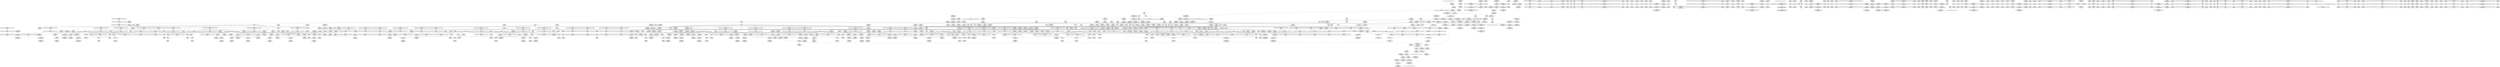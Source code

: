 digraph {
	CE0x46a2540 [shape=record,shape=Mrecord,label="{CE0x46a2540|i64*_getelementptr_inbounds_(_13_x_i64_,_13_x_i64_*___llvm_gcov_ctr126,_i64_0,_i64_12)|*Constant*|*SummSink*}"]
	CE0x46c6370 [shape=record,shape=Mrecord,label="{CE0x46c6370|GLOBAL:_rcu_lock_acquire|*Constant*}"]
	CE0x4692e40 [shape=record,shape=Mrecord,label="{CE0x4692e40|i64_3|*Constant*}"]
	CE0x470fae0 [shape=record,shape=Mrecord,label="{CE0x470fae0|rcu_read_unlock:_tmp19|include/linux/rcupdate.h,933}"]
	CE0x470b660 [shape=record,shape=Mrecord,label="{CE0x470b660|_call_void_rcu_lock_release(%struct.lockdep_map*_rcu_lock_map)_#10,_!dbg_!27733|include/linux/rcupdate.h,935}"]
	CE0x472d3b0 [shape=record,shape=Mrecord,label="{CE0x472d3b0|i64*_getelementptr_inbounds_(_4_x_i64_,_4_x_i64_*___llvm_gcov_ctr129,_i64_0,_i64_3)|*Constant*}"]
	CE0x470cff0 [shape=record,shape=Mrecord,label="{CE0x470cff0|i64*_getelementptr_inbounds_(_11_x_i64_,_11_x_i64_*___llvm_gcov_ctr132,_i64_0,_i64_9)|*Constant*}"]
	CE0x466d050 [shape=record,shape=Mrecord,label="{CE0x466d050|task_sid:_tmp5|security/selinux/hooks.c,208}"]
	CE0x473e0b0 [shape=record,shape=Mrecord,label="{CE0x473e0b0|_call_void_mcount()_#3|*SummSink*}"]
	CE0x468ec90 [shape=record,shape=Mrecord,label="{CE0x468ec90|selinux_kernel_module_request:_call3|security/selinux/hooks.c,3568|*SummSink*}"]
	CE0x46851c0 [shape=record,shape=Mrecord,label="{CE0x46851c0|rcu_read_lock:_if.end|*SummSink*}"]
	CE0x46e67f0 [shape=record,shape=Mrecord,label="{CE0x46e67f0|rcu_read_lock:_tmp14|include/linux/rcupdate.h,882|*SummSink*}"]
	CE0x473be50 [shape=record,shape=Mrecord,label="{CE0x473be50|rcu_lock_acquire:_tmp2}"]
	CE0x46de640 [shape=record,shape=Mrecord,label="{CE0x46de640|__rcu_read_lock:_tmp6|include/linux/rcupdate.h,240|*SummSource*}"]
	CE0x46bd590 [shape=record,shape=Mrecord,label="{CE0x46bd590|rcu_read_lock:_tmp|*SummSource*}"]
	CE0x4695720 [shape=record,shape=Mrecord,label="{CE0x4695720|task_sid:_call3|security/selinux/hooks.c,208}"]
	CE0x472db80 [shape=record,shape=Mrecord,label="{CE0x472db80|GLOBAL:___preempt_count|Global_var:__preempt_count}"]
	CE0x46d35c0 [shape=record,shape=Mrecord,label="{CE0x46d35c0|i8*_getelementptr_inbounds_(_25_x_i8_,_25_x_i8_*_.str45,_i32_0,_i32_0)|*Constant*|*SummSource*}"]
	CE0x466edb0 [shape=record,shape=Mrecord,label="{CE0x466edb0|GLOBAL:_current_task|Global_var:current_task|*SummSink*}"]
	CE0x467a0f0 [shape=record,shape=Mrecord,label="{CE0x467a0f0|selinux_kernel_module_request:_entry}"]
	CE0x4669a10 [shape=record,shape=Mrecord,label="{CE0x4669a10|selinux_kernel_module_request:_entry|*SummSource*}"]
	CE0x46975f0 [shape=record,shape=Mrecord,label="{CE0x46975f0|%struct.task_struct*_(%struct.task_struct**)*_asm_movq_%gs:$_1:P_,$0_,_r,im,_dirflag_,_fpsr_,_flags_|*SummSource*}"]
	CE0x471ef50 [shape=record,shape=Mrecord,label="{CE0x471ef50|__rcu_read_lock:_tmp1}"]
	CE0x4702a00 [shape=record,shape=Mrecord,label="{CE0x4702a00|COLLAPSED:_GCMRE___llvm_gcov_ctr132_internal_global_11_x_i64_zeroinitializer:_elem_0:default:}"]
	CE0x4704600 [shape=record,shape=Mrecord,label="{CE0x4704600|GLOBAL:___preempt_count_add|*Constant*|*SummSource*}"]
	CE0x47041d0 [shape=record,shape=Mrecord,label="{CE0x47041d0|0:_i8,_:_GCMR_rcu_read_unlock.__warned_internal_global_i8_0,_section_.data.unlikely_,_align_1:_elem_0:default:}"]
	CE0x4701fd0 [shape=record,shape=Mrecord,label="{CE0x4701fd0|__rcu_read_unlock:_tmp5|include/linux/rcupdate.h,244|*SummSink*}"]
	CE0x4686270 [shape=record,shape=Mrecord,label="{CE0x4686270|task_sid:_do.body5|*SummSource*}"]
	CE0x47474d0 [shape=record,shape=Mrecord,label="{CE0x47474d0|i32_2|*Constant*|*SummSource*}"]
	CE0x4688500 [shape=record,shape=Mrecord,label="{CE0x4688500|_ret_i32_%call7,_!dbg_!27749|security/selinux/hooks.c,210|*SummSource*}"]
	CE0x4708910 [shape=record,shape=Mrecord,label="{CE0x4708910|rcu_read_unlock:_tmp8|include/linux/rcupdate.h,933|*SummSink*}"]
	CE0x4682fb0 [shape=record,shape=Mrecord,label="{CE0x4682fb0|task_sid:_tmp23|security/selinux/hooks.c,208|*SummSource*}"]
	CE0x473c5f0 [shape=record,shape=Mrecord,label="{CE0x473c5f0|__rcu_read_lock:_tmp2|*SummSink*}"]
	CE0x470b2d0 [shape=record,shape=Mrecord,label="{CE0x470b2d0|rcu_read_unlock:_tmp21|include/linux/rcupdate.h,935|*SummSource*}"]
	CE0x4701050 [shape=record,shape=Mrecord,label="{CE0x4701050|rcu_read_unlock:_tobool1|include/linux/rcupdate.h,933|*SummSink*}"]
	CE0x46c2000 [shape=record,shape=Mrecord,label="{CE0x46c2000|task_sid:_tmp12|security/selinux/hooks.c,208|*SummSource*}"]
	CE0x46a0560 [shape=record,shape=Mrecord,label="{CE0x46a0560|i32_934|*Constant*}"]
	CE0x46c73f0 [shape=record,shape=Mrecord,label="{CE0x46c73f0|i8*_getelementptr_inbounds_(_41_x_i8_,_41_x_i8_*_.str44,_i32_0,_i32_0)|*Constant*}"]
	CE0x46b6470 [shape=record,shape=Mrecord,label="{CE0x46b6470|task_sid:_tmp26|security/selinux/hooks.c,208|*SummSink*}"]
	CE0x4703520 [shape=record,shape=Mrecord,label="{CE0x4703520|GLOBAL:___preempt_count_add|*Constant*}"]
	CE0x46ef7c0 [shape=record,shape=Mrecord,label="{CE0x46ef7c0|__preempt_count_sub:_tmp3|*SummSink*}"]
	CE0x46a1ca0 [shape=record,shape=Mrecord,label="{CE0x46a1ca0|task_sid:_tmp25|security/selinux/hooks.c,208|*SummSink*}"]
	CE0x471f1f0 [shape=record,shape=Mrecord,label="{CE0x471f1f0|_call_void_lock_acquire(%struct.lockdep_map*_%map,_i32_0,_i32_0,_i32_2,_i32_0,_%struct.lockdep_map*_null,_i64_ptrtoint_(i8*_blockaddress(_rcu_lock_acquire,_%__here)_to_i64))_#10,_!dbg_!27716|include/linux/rcupdate.h,418}"]
	CE0x4741710 [shape=record,shape=Mrecord,label="{CE0x4741710|i64*_getelementptr_inbounds_(_4_x_i64_,_4_x_i64_*___llvm_gcov_ctr134,_i64_0,_i64_2)|*Constant*}"]
	CE0x4721a70 [shape=record,shape=Mrecord,label="{CE0x4721a70|__preempt_count_add:_tmp2}"]
	CE0x4752910 [shape=record,shape=Mrecord,label="{CE0x4752910|__rcu_read_unlock:_bb|*SummSource*}"]
	CE0x46bcc90 [shape=record,shape=Mrecord,label="{CE0x46bcc90|__rcu_read_lock:_entry}"]
	CE0x46b67e0 [shape=record,shape=Mrecord,label="{CE0x46b67e0|task_sid:_tmp27|security/selinux/hooks.c,208|*SummSource*}"]
	CE0x46a0080 [shape=record,shape=Mrecord,label="{CE0x46a0080|rcu_read_unlock:_tmp17|include/linux/rcupdate.h,933|*SummSource*}"]
	CE0x471e5b0 [shape=record,shape=Mrecord,label="{CE0x471e5b0|__rcu_read_lock:_do.body|*SummSource*}"]
	CE0x4756800 [shape=record,shape=Mrecord,label="{CE0x4756800|__preempt_count_sub:_do.body|*SummSource*}"]
	CE0x468a730 [shape=record,shape=Mrecord,label="{CE0x468a730|get_current:_entry}"]
	CE0x46f5e70 [shape=record,shape=Mrecord,label="{CE0x46f5e70|__preempt_count_sub:_bb|*SummSink*}"]
	CE0x477de70 [shape=record,shape=Mrecord,label="{CE0x477de70|__preempt_count_sub:_sub|./arch/x86/include/asm/preempt.h,77}"]
	CE0x4697160 [shape=record,shape=Mrecord,label="{CE0x4697160|task_sid:_tobool1|security/selinux/hooks.c,208|*SummSource*}"]
	CE0x468b480 [shape=record,shape=Mrecord,label="{CE0x468b480|task_sid:_tobool1|security/selinux/hooks.c,208|*SummSink*}"]
	CE0x469a4c0 [shape=record,shape=Mrecord,label="{CE0x469a4c0|i8_1|*Constant*|*SummSource*}"]
	CE0x4673850 [shape=record,shape=Mrecord,label="{CE0x4673850|task_sid:_tmp5|security/selinux/hooks.c,208|*SummSink*}"]
	CE0x466e410 [shape=record,shape=Mrecord,label="{CE0x466e410|__rcu_read_lock:_bb|*SummSink*}"]
	CE0x4679750 [shape=record,shape=Mrecord,label="{CE0x4679750|get_current:_tmp1|*SummSink*}"]
	CE0x46c25c0 [shape=record,shape=Mrecord,label="{CE0x46c25c0|task_sid:_tmp13|security/selinux/hooks.c,208|*SummSink*}"]
	CE0x46b8310 [shape=record,shape=Mrecord,label="{CE0x46b8310|_ret_void,_!dbg_!27735|include/linux/rcupdate.h,938|*SummSink*}"]
	CE0x46be2b0 [shape=record,shape=Mrecord,label="{CE0x46be2b0|rcu_read_unlock:_tmp9|include/linux/rcupdate.h,933}"]
	CE0x4739840 [shape=record,shape=Mrecord,label="{CE0x4739840|_call_void_mcount()_#3|*SummSource*}"]
	CE0x4753b30 [shape=record,shape=Mrecord,label="{CE0x4753b30|i64*_getelementptr_inbounds_(_4_x_i64_,_4_x_i64_*___llvm_gcov_ctr135,_i64_0,_i64_2)|*Constant*|*SummSink*}"]
	CE0x468c6c0 [shape=record,shape=Mrecord,label="{CE0x468c6c0|i8_8|*Constant*}"]
	CE0x46bad00 [shape=record,shape=Mrecord,label="{CE0x46bad00|_call_void_lockdep_rcu_suspicious(i8*_getelementptr_inbounds_(_25_x_i8_,_25_x_i8_*_.str3,_i32_0,_i32_0),_i32_208,_i8*_getelementptr_inbounds_(_41_x_i8_,_41_x_i8_*_.str44,_i32_0,_i32_0))_#10,_!dbg_!27732|security/selinux/hooks.c,208|*SummSource*}"]
	CE0x46912b0 [shape=record,shape=Mrecord,label="{CE0x46912b0|selinux_kernel_module_request:_u|security/selinux/hooks.c,3566}"]
	CE0x4695210 [shape=record,shape=Mrecord,label="{CE0x4695210|rcu_read_unlock:_do.end|*SummSource*}"]
	CE0x470e490 [shape=record,shape=Mrecord,label="{CE0x470e490|GLOBAL:___rcu_read_unlock|*Constant*|*SummSink*}"]
	CE0x46bad70 [shape=record,shape=Mrecord,label="{CE0x46bad70|_call_void_lockdep_rcu_suspicious(i8*_getelementptr_inbounds_(_25_x_i8_,_25_x_i8_*_.str3,_i32_0,_i32_0),_i32_208,_i8*_getelementptr_inbounds_(_41_x_i8_,_41_x_i8_*_.str44,_i32_0,_i32_0))_#10,_!dbg_!27732|security/selinux/hooks.c,208|*SummSink*}"]
	CE0x46b3250 [shape=record,shape=Mrecord,label="{CE0x46b3250|rcu_read_unlock:_land.lhs.true|*SummSink*}"]
	CE0x4721be0 [shape=record,shape=Mrecord,label="{CE0x4721be0|i64*_getelementptr_inbounds_(_4_x_i64_,_4_x_i64_*___llvm_gcov_ctr129,_i64_0,_i64_2)|*Constant*}"]
	CE0x4677a40 [shape=record,shape=Mrecord,label="{CE0x4677a40|selinux_kernel_module_request:_tmp|*SummSink*}"]
	CE0x4691320 [shape=record,shape=Mrecord,label="{CE0x4691320|selinux_kernel_module_request:_u|security/selinux/hooks.c,3566|*SummSource*}"]
	CE0x467d610 [shape=record,shape=Mrecord,label="{CE0x467d610|GLOBAL:___rcu_read_lock|*Constant*}"]
	CE0x47254b0 [shape=record,shape=Mrecord,label="{CE0x47254b0|__rcu_read_unlock:_tmp5|include/linux/rcupdate.h,244|*SummSource*}"]
	CE0x472a930 [shape=record,shape=Mrecord,label="{CE0x472a930|i64*_getelementptr_inbounds_(_4_x_i64_,_4_x_i64_*___llvm_gcov_ctr133,_i64_0,_i64_2)|*Constant*|*SummSource*}"]
	CE0x46c7af0 [shape=record,shape=Mrecord,label="{CE0x46c7af0|i64*_getelementptr_inbounds_(_13_x_i64_,_13_x_i64_*___llvm_gcov_ctr126,_i64_0,_i64_9)|*Constant*|*SummSource*}"]
	CE0x46c3df0 [shape=record,shape=Mrecord,label="{CE0x46c3df0|i32_77|*Constant*|*SummSource*}"]
	CE0x46849a0 [shape=record,shape=Mrecord,label="{CE0x46849a0|rcu_read_lock:_do.end|*SummSource*}"]
	CE0x46729c0 [shape=record,shape=Mrecord,label="{CE0x46729c0|_ret_i32_%tmp6,_!dbg_!27716|security/selinux/hooks.c,197}"]
	CE0x4700b40 [shape=record,shape=Mrecord,label="{CE0x4700b40|rcu_read_unlock:_tobool|include/linux/rcupdate.h,933}"]
	CE0x46c6520 [shape=record,shape=Mrecord,label="{CE0x46c6520|_call_void_rcu_lock_acquire(%struct.lockdep_map*_rcu_lock_map)_#10,_!dbg_!27711|include/linux/rcupdate.h,881|*SummSink*}"]
	CE0x47091e0 [shape=record,shape=Mrecord,label="{CE0x47091e0|rcu_read_unlock:_land.lhs.true2|*SummSink*}"]
	CE0x4710730 [shape=record,shape=Mrecord,label="{CE0x4710730|i64*_getelementptr_inbounds_(_4_x_i64_,_4_x_i64_*___llvm_gcov_ctr130,_i64_0,_i64_1)|*Constant*|*SummSource*}"]
	CE0x46dc0d0 [shape=record,shape=Mrecord,label="{CE0x46dc0d0|rcu_read_unlock:_call|include/linux/rcupdate.h,933}"]
	CE0x4749f70 [shape=record,shape=Mrecord,label="{CE0x4749f70|VOIDTB_TE:_CE:_elem_0:default:}"]
	CE0x466f550 [shape=record,shape=Mrecord,label="{CE0x466f550|_ret_i32_%retval.0,_!dbg_!27728|security/selinux/avc.c,775|*SummSource*}"]
	CE0x46674e0 [shape=record,shape=Mrecord,label="{CE0x46674e0|task_sid:_if.end}"]
	CE0x4698530 [shape=record,shape=Mrecord,label="{CE0x4698530|rcu_read_lock:_tmp9|include/linux/rcupdate.h,882}"]
	CE0x46959b0 [shape=record,shape=Mrecord,label="{CE0x46959b0|task_sid:_call3|security/selinux/hooks.c,208|*SummSink*}"]
	CE0x46966b0 [shape=record,shape=Mrecord,label="{CE0x46966b0|rcu_read_unlock:_tmp6|include/linux/rcupdate.h,933|*SummSink*}"]
	CE0x4668770 [shape=record,shape=Mrecord,label="{CE0x4668770|i64*_getelementptr_inbounds_(_13_x_i64_,_13_x_i64_*___llvm_gcov_ctr126,_i64_0,_i64_8)|*Constant*|*SummSink*}"]
	CE0x46f10c0 [shape=record,shape=Mrecord,label="{CE0x46f10c0|__preempt_count_add:_tmp7|./arch/x86/include/asm/preempt.h,73|*SummSink*}"]
	CE0x4684ba0 [shape=record,shape=Mrecord,label="{CE0x4684ba0|rcu_read_lock:_do.end|*SummSink*}"]
	CE0x47024c0 [shape=record,shape=Mrecord,label="{CE0x47024c0|__preempt_count_add:_entry}"]
	CE0x473a5f0 [shape=record,shape=Mrecord,label="{CE0x473a5f0|rcu_lock_acquire:_tmp7}"]
	CE0x4671df0 [shape=record,shape=Mrecord,label="{CE0x4671df0|task_sid:_task|Function::task_sid&Arg::task::}"]
	CE0x4684620 [shape=record,shape=Mrecord,label="{CE0x4684620|_ret_void,_!dbg_!27735|include/linux/rcupdate.h,938}"]
	CE0x46e5030 [shape=record,shape=Mrecord,label="{CE0x46e5030|rcu_read_lock:_call3|include/linux/rcupdate.h,882|*SummSource*}"]
	CE0x467e1c0 [shape=record,shape=Mrecord,label="{CE0x467e1c0|avc_has_perm:_tsid|Function::avc_has_perm&Arg::tsid::|*SummSink*}"]
	CE0x473b2b0 [shape=record,shape=Mrecord,label="{CE0x473b2b0|i8*_undef|*Constant*|*SummSource*}"]
	CE0x4752e10 [shape=record,shape=Mrecord,label="{CE0x4752e10|__preempt_count_add:_tmp|*SummSource*}"]
	CE0x466e630 [shape=record,shape=Mrecord,label="{CE0x466e630|rcu_read_unlock:_if.end|*SummSource*}"]
	CE0x4686310 [shape=record,shape=Mrecord,label="{CE0x4686310|task_sid:_do.body5|*SummSink*}"]
	CE0x46e5ef0 [shape=record,shape=Mrecord,label="{CE0x46e5ef0|i64_7|*Constant*}"]
	CE0x46861a0 [shape=record,shape=Mrecord,label="{CE0x46861a0|task_sid:_do.body5}"]
	CE0x46b1150 [shape=record,shape=Mrecord,label="{CE0x46b1150|cred_sid:_sid|security/selinux/hooks.c,197|*SummSink*}"]
	CE0x46b22b0 [shape=record,shape=Mrecord,label="{CE0x46b22b0|rcu_read_unlock:_tmp5|include/linux/rcupdate.h,933}"]
	CE0x46fe690 [shape=record,shape=Mrecord,label="{CE0x46fe690|_call_void_lock_acquire(%struct.lockdep_map*_%map,_i32_0,_i32_0,_i32_2,_i32_0,_%struct.lockdep_map*_null,_i64_ptrtoint_(i8*_blockaddress(_rcu_lock_acquire,_%__here)_to_i64))_#10,_!dbg_!27716|include/linux/rcupdate.h,418|*SummSink*}"]
	CE0x46816a0 [shape=record,shape=Mrecord,label="{CE0x46816a0|task_sid:_tmp20|security/selinux/hooks.c,208|*SummSink*}"]
	CE0x472abc0 [shape=record,shape=Mrecord,label="{CE0x472abc0|rcu_lock_release:_tmp4|include/linux/rcupdate.h,423}"]
	CE0x4721090 [shape=record,shape=Mrecord,label="{CE0x4721090|__rcu_read_lock:_tmp1|*SummSource*}"]
	CE0x470df70 [shape=record,shape=Mrecord,label="{CE0x470df70|_call_void___rcu_read_unlock()_#10,_!dbg_!27734|include/linux/rcupdate.h,937|*SummSink*}"]
	CE0x4693310 [shape=record,shape=Mrecord,label="{CE0x4693310|i64_4|*Constant*|*SummSource*}"]
	CE0x47477e0 [shape=record,shape=Mrecord,label="{CE0x47477e0|i32_2|*Constant*|*SummSink*}"]
	CE0x473bb80 [shape=record,shape=Mrecord,label="{CE0x473bb80|rcu_lock_release:_bb|*SummSource*}"]
	CE0x4725340 [shape=record,shape=Mrecord,label="{CE0x4725340|__rcu_read_unlock:_tmp5|include/linux/rcupdate.h,244}"]
	CE0x473c360 [shape=record,shape=Mrecord,label="{CE0x473c360|__rcu_read_lock:_tmp3|*SummSink*}"]
	CE0x46dddf0 [shape=record,shape=Mrecord,label="{CE0x46dddf0|rcu_read_unlock:_tmp16|include/linux/rcupdate.h,933|*SummSource*}"]
	CE0x46dfa10 [shape=record,shape=Mrecord,label="{CE0x46dfa10|rcu_lock_acquire:_tmp4|include/linux/rcupdate.h,418|*SummSink*}"]
	CE0x47302e0 [shape=record,shape=Mrecord,label="{CE0x47302e0|__preempt_count_add:_tmp7|./arch/x86/include/asm/preempt.h,73|*SummSource*}"]
	CE0x4694d70 [shape=record,shape=Mrecord,label="{CE0x4694d70|GLOBAL:___llvm_gcov_ctr126|Global_var:__llvm_gcov_ctr126|*SummSource*}"]
	CE0x46e4f00 [shape=record,shape=Mrecord,label="{CE0x46e4f00|rcu_read_lock:_call3|include/linux/rcupdate.h,882}"]
	CE0x4671bc0 [shape=record,shape=Mrecord,label="{CE0x4671bc0|task_sid:_entry|*SummSource*}"]
	CE0x467d0f0 [shape=record,shape=Mrecord,label="{CE0x467d0f0|_ret_%struct.task_struct*_%tmp4,_!dbg_!27714|./arch/x86/include/asm/current.h,14|*SummSource*}"]
	CE0x46daf70 [shape=record,shape=Mrecord,label="{CE0x46daf70|rcu_read_lock:_if.then|*SummSink*}"]
	CE0x470eea0 [shape=record,shape=Mrecord,label="{CE0x470eea0|__rcu_read_lock:_do.end}"]
	CE0x4678e80 [shape=record,shape=Mrecord,label="{CE0x4678e80|get_current:_tmp|*SummSink*}"]
	CE0x46eedd0 [shape=record,shape=Mrecord,label="{CE0x46eedd0|__preempt_count_sub:_tmp7|./arch/x86/include/asm/preempt.h,78|*SummSink*}"]
	CE0x4723450 [shape=record,shape=Mrecord,label="{CE0x4723450|i64*_getelementptr_inbounds_(_4_x_i64_,_4_x_i64_*___llvm_gcov_ctr135,_i64_0,_i64_2)|*Constant*}"]
	CE0x46fe1a0 [shape=record,shape=Mrecord,label="{CE0x46fe1a0|GLOBAL:___llvm_gcov_ctr132|Global_var:__llvm_gcov_ctr132|*SummSink*}"]
	CE0x46d3860 [shape=record,shape=Mrecord,label="{CE0x46d3860|i8*_getelementptr_inbounds_(_25_x_i8_,_25_x_i8_*_.str45,_i32_0,_i32_0)|*Constant*|*SummSink*}"]
	CE0x4701330 [shape=record,shape=Mrecord,label="{CE0x4701330|rcu_read_unlock:_tmp6|include/linux/rcupdate.h,933}"]
	CE0x4710110 [shape=record,shape=Mrecord,label="{CE0x4710110|rcu_read_unlock:_tmp20|include/linux/rcupdate.h,933|*SummSource*}"]
	CE0x47257f0 [shape=record,shape=Mrecord,label="{CE0x47257f0|i64*_getelementptr_inbounds_(_4_x_i64_,_4_x_i64_*___llvm_gcov_ctr128,_i64_0,_i64_0)|*Constant*|*SummSource*}"]
	CE0x466e330 [shape=record,shape=Mrecord,label="{CE0x466e330|rcu_lock_acquire:_tmp}"]
	CE0x4696f90 [shape=record,shape=Mrecord,label="{CE0x4696f90|task_sid:_tobool1|security/selinux/hooks.c,208}"]
	CE0x47452b0 [shape=record,shape=Mrecord,label="{CE0x47452b0|__rcu_read_unlock:_tmp3|*SummSource*}"]
	CE0x467a1c0 [shape=record,shape=Mrecord,label="{CE0x467a1c0|i64*_getelementptr_inbounds_(_2_x_i64_,_2_x_i64_*___llvm_gcov_ctr98,_i64_0,_i64_1)|*Constant*}"]
	CE0x4678620 [shape=record,shape=Mrecord,label="{CE0x4678620|selinux_kernel_module_request:_call|security/selinux/hooks.c,3563|*SummSource*}"]
	CE0x4740010 [shape=record,shape=Mrecord,label="{CE0x4740010|rcu_lock_acquire:_tmp6}"]
	CE0x4672fd0 [shape=record,shape=Mrecord,label="{CE0x4672fd0|task_sid:_tobool|security/selinux/hooks.c,208|*SummSource*}"]
	CE0x46bd4b0 [shape=record,shape=Mrecord,label="{CE0x46bd4b0|rcu_read_lock:_tmp}"]
	CE0x473e880 [shape=record,shape=Mrecord,label="{CE0x473e880|_call_void_lock_release(%struct.lockdep_map*_%map,_i32_1,_i64_ptrtoint_(i8*_blockaddress(_rcu_lock_release,_%__here)_to_i64))_#10,_!dbg_!27716|include/linux/rcupdate.h,423|*SummSource*}"]
	CE0x473f2a0 [shape=record,shape=Mrecord,label="{CE0x473f2a0|i32_1|*Constant*}"]
	CE0x4747290 [shape=record,shape=Mrecord,label="{CE0x4747290|i32_0|*Constant*}"]
	CE0x4752a10 [shape=record,shape=Mrecord,label="{CE0x4752a10|__preempt_count_add:_tmp1}"]
	CE0x470d7f0 [shape=record,shape=Mrecord,label="{CE0x470d7f0|rcu_lock_release:_map|Function::rcu_lock_release&Arg::map::|*SummSink*}"]
	CE0x467abf0 [shape=record,shape=Mrecord,label="{CE0x467abf0|selinux_kernel_module_request:_kmod_name2|security/selinux/hooks.c,3566|*SummSink*}"]
	CE0x46b6b70 [shape=record,shape=Mrecord,label="{CE0x46b6b70|task_sid:_tmp27|security/selinux/hooks.c,208|*SummSink*}"]
	CE0x468e1b0 [shape=record,shape=Mrecord,label="{CE0x468e1b0|selinux_kernel_module_request:_tmp2}"]
	CE0x46ffa40 [shape=record,shape=Mrecord,label="{CE0x46ffa40|rcu_read_unlock:_tmp11|include/linux/rcupdate.h,933}"]
	CE0x4721910 [shape=record,shape=Mrecord,label="{CE0x4721910|__rcu_read_unlock:_tmp1|*SummSource*}"]
	CE0x4703140 [shape=record,shape=Mrecord,label="{CE0x4703140|GLOBAL:_rcu_read_unlock.__warned|Global_var:rcu_read_unlock.__warned|*SummSink*}"]
	CE0x46e7050 [shape=record,shape=Mrecord,label="{CE0x46e7050|rcu_read_lock:_tmp16|include/linux/rcupdate.h,882|*SummSource*}"]
	CE0x46de7a0 [shape=record,shape=Mrecord,label="{CE0x46de7a0|__rcu_read_lock:_tmp7|include/linux/rcupdate.h,240|*SummSink*}"]
	CE0x470ff90 [shape=record,shape=Mrecord,label="{CE0x470ff90|rcu_read_unlock:_tmp20|include/linux/rcupdate.h,933}"]
	CE0x46c2910 [shape=record,shape=Mrecord,label="{CE0x46c2910|get_current:_tmp4|./arch/x86/include/asm/current.h,14|*SummSource*}"]
	CE0x472c6a0 [shape=record,shape=Mrecord,label="{CE0x472c6a0|__preempt_count_sub:_tmp4|./arch/x86/include/asm/preempt.h,77}"]
	CE0x466eb90 [shape=record,shape=Mrecord,label="{CE0x466eb90|task_sid:_tmp15|security/selinux/hooks.c,208|*SummSource*}"]
	CE0x46dc2b0 [shape=record,shape=Mrecord,label="{CE0x46dc2b0|rcu_read_unlock:_tmp3}"]
	CE0x468d560 [shape=record,shape=Mrecord,label="{CE0x468d560|i64*_getelementptr_inbounds_(_13_x_i64_,_13_x_i64_*___llvm_gcov_ctr126,_i64_0,_i64_1)|*Constant*}"]
	CE0x4709090 [shape=record,shape=Mrecord,label="{CE0x4709090|rcu_read_unlock:_land.lhs.true2}"]
	CE0x4680380 [shape=record,shape=Mrecord,label="{CE0x4680380|task_sid:_tmp1|*SummSource*}"]
	CE0x469ac40 [shape=record,shape=Mrecord,label="{CE0x469ac40|rcu_read_lock:_if.end|*SummSource*}"]
	CE0x4709e50 [shape=record,shape=Mrecord,label="{CE0x4709e50|__rcu_read_lock:_tmp5|include/linux/rcupdate.h,239}"]
	CE0x466d530 [shape=record,shape=Mrecord,label="{CE0x466d530|%struct.task_struct*_(%struct.task_struct**)*_asm_movq_%gs:$_1:P_,$0_,_r,im,_dirflag_,_fpsr_,_flags_|*SummSink*}"]
	CE0x47528a0 [shape=record,shape=Mrecord,label="{CE0x47528a0|__rcu_read_unlock:_bb}"]
	CE0x46dcc70 [shape=record,shape=Mrecord,label="{CE0x46dcc70|_ret_void,_!dbg_!27717|include/linux/rcupdate.h,240}"]
	CE0x46b2ca0 [shape=record,shape=Mrecord,label="{CE0x46b2ca0|rcu_read_unlock:_call|include/linux/rcupdate.h,933|*SummSource*}"]
	CE0x4725210 [shape=record,shape=Mrecord,label="{CE0x4725210|_call_void_asm_sideeffect_,_memory_,_dirflag_,_fpsr_,_flags_()_#3,_!dbg_!27711,_!srcloc_!27714|include/linux/rcupdate.h,244}"]
	CE0x46de2d0 [shape=record,shape=Mrecord,label="{CE0x46de2d0|GLOBAL:___llvm_gcov_ctr127|Global_var:__llvm_gcov_ctr127|*SummSink*}"]
	CE0x473b830 [shape=record,shape=Mrecord,label="{CE0x473b830|rcu_lock_release:_indirectgoto|*SummSource*}"]
	CE0x4693a30 [shape=record,shape=Mrecord,label="{CE0x4693a30|task_sid:_tmp11|security/selinux/hooks.c,208|*SummSource*}"]
	CE0x4680e30 [shape=record,shape=Mrecord,label="{CE0x4680e30|task_sid:_if.then|*SummSource*}"]
	CE0x46960f0 [shape=record,shape=Mrecord,label="{CE0x46960f0|rcu_read_lock:_tobool|include/linux/rcupdate.h,882|*SummSink*}"]
	CE0x471fc00 [shape=record,shape=Mrecord,label="{CE0x471fc00|GLOBAL:_lock_acquire|*Constant*}"]
	CE0x46c5b40 [shape=record,shape=Mrecord,label="{CE0x46c5b40|i64*_getelementptr_inbounds_(_2_x_i64_,_2_x_i64_*___llvm_gcov_ctr131,_i64_0,_i64_0)|*Constant*|*SummSource*}"]
	CE0x46e59c0 [shape=record,shape=Mrecord,label="{CE0x46e59c0|rcu_read_unlock:_tmp14|include/linux/rcupdate.h,933|*SummSource*}"]
	CE0x4686db0 [shape=record,shape=Mrecord,label="{CE0x4686db0|GLOBAL:_task_sid|*Constant*|*SummSource*}"]
	CE0x4669700 [shape=record,shape=Mrecord,label="{CE0x4669700|selinux_kernel_module_request:_tmp2|*SummSink*}"]
	CE0x4686430 [shape=record,shape=Mrecord,label="{CE0x4686430|task_sid:_land.lhs.true2}"]
	CE0x46db890 [shape=record,shape=Mrecord,label="{CE0x46db890|rcu_read_lock:_tmp7|include/linux/rcupdate.h,882}"]
	CE0x470c850 [shape=record,shape=Mrecord,label="{CE0x470c850|GLOBAL:_rcu_lock_release|*Constant*|*SummSource*}"]
	CE0x4672b20 [shape=record,shape=Mrecord,label="{CE0x4672b20|_ret_i32_%tmp6,_!dbg_!27716|security/selinux/hooks.c,197|*SummSource*}"]
	CE0x4696950 [shape=record,shape=Mrecord,label="{CE0x4696950|task_sid:_land.lhs.true2|*SummSource*}"]
	CE0x4702330 [shape=record,shape=Mrecord,label="{CE0x4702330|rcu_read_unlock:_tmp7|include/linux/rcupdate.h,933|*SummSink*}"]
	CE0x4686750 [shape=record,shape=Mrecord,label="{CE0x4686750|selinux_kernel_module_request:_ad|security/selinux/hooks.c, 3561}"]
	CE0x4672e50 [shape=record,shape=Mrecord,label="{CE0x4672e50|i64*_getelementptr_inbounds_(_2_x_i64_,_2_x_i64_*___llvm_gcov_ctr98,_i64_0,_i64_0)|*Constant*}"]
	CE0x469a5f0 [shape=record,shape=Mrecord,label="{CE0x469a5f0|i8_1|*Constant*|*SummSink*}"]
	CE0x468bc20 [shape=record,shape=Mrecord,label="{CE0x468bc20|avc_has_perm:_requested|Function::avc_has_perm&Arg::requested::}"]
	CE0x471e980 [shape=record,shape=Mrecord,label="{CE0x471e980|COLLAPSED:_GCMRE___llvm_gcov_ctr134_internal_global_4_x_i64_zeroinitializer:_elem_0:default:}"]
	CE0x4726250 [shape=record,shape=Mrecord,label="{CE0x4726250|rcu_lock_release:_bb|*SummSink*}"]
	CE0x4758440 [shape=record,shape=Mrecord,label="{CE0x4758440|_call_void_mcount()_#3|*SummSink*}"]
	CE0x4693200 [shape=record,shape=Mrecord,label="{CE0x4693200|i64_5|*Constant*|*SummSink*}"]
	CE0x46e4be0 [shape=record,shape=Mrecord,label="{CE0x46e4be0|rcu_read_lock:_tmp12|include/linux/rcupdate.h,882|*SummSink*}"]
	CE0x467ae80 [shape=record,shape=Mrecord,label="{CE0x467ae80|avc_has_perm:_entry|*SummSource*}"]
	CE0x4679fe0 [shape=record,shape=Mrecord,label="{CE0x4679fe0|i64*_getelementptr_inbounds_(_2_x_i64_,_2_x_i64_*___llvm_gcov_ctr98,_i64_0,_i64_1)|*Constant*|*SummSource*}"]
	CE0x468b4f0 [shape=record,shape=Mrecord,label="{CE0x468b4f0|task_sid:_tmp18|security/selinux/hooks.c,208}"]
	CE0x4681790 [shape=record,shape=Mrecord,label="{CE0x4681790|task_sid:_tmp22|security/selinux/hooks.c,208|*SummSource*}"]
	CE0x4755a30 [shape=record,shape=Mrecord,label="{CE0x4755a30|__preempt_count_sub:_tmp2}"]
	CE0x472ae50 [shape=record,shape=Mrecord,label="{CE0x472ae50|rcu_lock_release:_tmp4|include/linux/rcupdate.h,423|*SummSink*}"]
	CE0x46f57d0 [shape=record,shape=Mrecord,label="{CE0x46f57d0|i64*_getelementptr_inbounds_(_4_x_i64_,_4_x_i64_*___llvm_gcov_ctr135,_i64_0,_i64_0)|*Constant*}"]
	CE0x4690160 [shape=record,shape=Mrecord,label="{CE0x4690160|selinux_kernel_module_request:_type|security/selinux/hooks.c,3565}"]
	CE0x46d8260 [shape=record,shape=Mrecord,label="{CE0x46d8260|cred_sid:_bb}"]
	CE0x4698340 [shape=record,shape=Mrecord,label="{CE0x4698340|rcu_read_lock:_tmp9|include/linux/rcupdate.h,882|*SummSource*}"]
	CE0x468c140 [shape=record,shape=Mrecord,label="{CE0x468c140|avc_has_perm:_auditdata|Function::avc_has_perm&Arg::auditdata::|*SummSource*}"]
	CE0x4728a00 [shape=record,shape=Mrecord,label="{CE0x4728a00|i64_1|*Constant*}"]
	CE0x4695d60 [shape=record,shape=Mrecord,label="{CE0x4695d60|task_sid:_tobool4|security/selinux/hooks.c,208}"]
	CE0x47479d0 [shape=record,shape=Mrecord,label="{CE0x47479d0|%struct.lockdep_map*_null|*Constant*}"]
	CE0x4693580 [shape=record,shape=Mrecord,label="{CE0x4693580|task_sid:_tmp10|security/selinux/hooks.c,208|*SummSource*}"]
	CE0x46dca90 [shape=record,shape=Mrecord,label="{CE0x46dca90|cred_sid:_sid|security/selinux/hooks.c,197}"]
	CE0x47482e0 [shape=record,shape=Mrecord,label="{CE0x47482e0|rcu_lock_release:_tmp1}"]
	CE0x4704d90 [shape=record,shape=Mrecord,label="{CE0x4704d90|_ret_void,_!dbg_!27720|./arch/x86/include/asm/preempt.h,78|*SummSink*}"]
	CE0x4695880 [shape=record,shape=Mrecord,label="{CE0x4695880|task_sid:_call3|security/selinux/hooks.c,208|*SummSource*}"]
	CE0x46bf2f0 [shape=record,shape=Mrecord,label="{CE0x46bf2f0|i64_6|*Constant*|*SummSource*}"]
	CE0x4686a50 [shape=record,shape=Mrecord,label="{CE0x4686a50|GLOBAL:_task_sid|*Constant*}"]
	CE0x470e500 [shape=record,shape=Mrecord,label="{CE0x470e500|_ret_void,_!dbg_!27717|include/linux/rcupdate.h,245|*SummSink*}"]
	CE0x46bd3c0 [shape=record,shape=Mrecord,label="{CE0x46bd3c0|__preempt_count_add:_val|Function::__preempt_count_add&Arg::val::}"]
	CE0x4733df0 [shape=record,shape=Mrecord,label="{CE0x4733df0|__rcu_read_unlock:_do.end|*SummSink*}"]
	CE0x467d1f0 [shape=record,shape=Mrecord,label="{CE0x467d1f0|_ret_%struct.task_struct*_%tmp4,_!dbg_!27714|./arch/x86/include/asm/current.h,14}"]
	CE0x473cbf0 [shape=record,shape=Mrecord,label="{CE0x473cbf0|_call_void_mcount()_#3}"]
	CE0x468b240 [shape=record,shape=Mrecord,label="{CE0x468b240|i32_16|*Constant*|*SummSink*}"]
	CE0x46db240 [shape=record,shape=Mrecord,label="{CE0x46db240|rcu_read_lock:_land.lhs.true2|*SummSink*}"]
	CE0x4698c30 [shape=record,shape=Mrecord,label="{CE0x4698c30|rcu_read_lock:_tmp10|include/linux/rcupdate.h,882}"]
	CE0x46e6d20 [shape=record,shape=Mrecord,label="{CE0x46e6d20|rcu_read_lock:_tmp15|include/linux/rcupdate.h,882|*SummSink*}"]
	CE0x4702730 [shape=record,shape=Mrecord,label="{CE0x4702730|__preempt_count_add:_entry|*SummSource*}"]
	CE0x4678370 [shape=record,shape=Mrecord,label="{CE0x4678370|_call_void_mcount()_#3|*SummSource*}"]
	CE0x46c4940 [shape=record,shape=Mrecord,label="{CE0x46c4940|rcu_read_lock:_tmp2}"]
	CE0x46983b0 [shape=record,shape=Mrecord,label="{CE0x46983b0|i64_4|*Constant*}"]
	CE0x470da30 [shape=record,shape=Mrecord,label="{CE0x470da30|GLOBAL:___rcu_read_unlock|*Constant*}"]
	CE0x46988e0 [shape=record,shape=Mrecord,label="{CE0x46988e0|rcu_read_lock:_tmp9|include/linux/rcupdate.h,882|*SummSink*}"]
	CE0x4740f80 [shape=record,shape=Mrecord,label="{CE0x4740f80|_ret_void,_!dbg_!27720|./arch/x86/include/asm/preempt.h,78|*SummSource*}"]
	CE0x46c12d0 [shape=record,shape=Mrecord,label="{CE0x46c12d0|cred_sid:_tmp|*SummSink*}"]
	CE0x4671f30 [shape=record,shape=Mrecord,label="{CE0x4671f30|task_sid:_task|Function::task_sid&Arg::task::|*SummSink*}"]
	CE0x4756980 [shape=record,shape=Mrecord,label="{CE0x4756980|__preempt_count_sub:_do.end|*SummSource*}"]
	CE0x4696e30 [shape=record,shape=Mrecord,label="{CE0x4696e30|0:_i8,_:_GCMR_task_sid.__warned_internal_global_i8_0,_section_.data.unlikely_,_align_1:_elem_0:default:}"]
	CE0x4687fa0 [shape=record,shape=Mrecord,label="{CE0x4687fa0|task_sid:_tmp17|security/selinux/hooks.c,208|*SummSink*}"]
	CE0x467c2b0 [shape=record,shape=Mrecord,label="{CE0x467c2b0|selinux_kernel_module_request:_call1|security/selinux/hooks.c,3563}"]
	CE0x46b7df0 [shape=record,shape=Mrecord,label="{CE0x46b7df0|GLOBAL:_rcu_read_unlock|*Constant*|*SummSink*}"]
	CE0x4701d90 [shape=record,shape=Mrecord,label="{CE0x4701d90|__rcu_read_unlock:_tmp4|include/linux/rcupdate.h,244|*SummSink*}"]
	CE0x4729270 [shape=record,shape=Mrecord,label="{CE0x4729270|__preempt_count_sub:_tmp3|*SummSource*}"]
	CE0x466d250 [shape=record,shape=Mrecord,label="{CE0x466d250|task_sid:_tmp5|security/selinux/hooks.c,208|*SummSource*}"]
	CE0x46883a0 [shape=record,shape=Mrecord,label="{CE0x46883a0|_ret_i32_%call7,_!dbg_!27749|security/selinux/hooks.c,210}"]
	CE0x4747a40 [shape=record,shape=Mrecord,label="{CE0x4747a40|%struct.lockdep_map*_null|*Constant*|*SummSource*}"]
	CE0x468fc90 [shape=record,shape=Mrecord,label="{CE0x468fc90|i32_0|*Constant*}"]
	CE0x466b5e0 [shape=record,shape=Mrecord,label="{CE0x466b5e0|_ret_void,_!dbg_!27735|include/linux/rcupdate.h,884|*SummSink*}"]
	CE0x46c32c0 [shape=record,shape=Mrecord,label="{CE0x46c32c0|rcu_read_lock:_tobool|include/linux/rcupdate.h,882|*SummSource*}"]
	CE0x46a1f30 [shape=record,shape=Mrecord,label="{CE0x46a1f30|task_sid:_tmp26|security/selinux/hooks.c,208}"]
	CE0x46fe850 [shape=record,shape=Mrecord,label="{CE0x46fe850|i64*_getelementptr_inbounds_(_4_x_i64_,_4_x_i64_*___llvm_gcov_ctr130,_i64_0,_i64_3)|*Constant*}"]
	CE0x472d440 [shape=record,shape=Mrecord,label="{CE0x472d440|i64*_getelementptr_inbounds_(_4_x_i64_,_4_x_i64_*___llvm_gcov_ctr129,_i64_0,_i64_3)|*Constant*|*SummSource*}"]
	CE0x46974e0 [shape=record,shape=Mrecord,label="{CE0x46974e0|GLOBAL:_current_task|Global_var:current_task}"]
	CE0x47002a0 [shape=record,shape=Mrecord,label="{CE0x47002a0|rcu_read_unlock:_tmp4|include/linux/rcupdate.h,933|*SummSource*}"]
	CE0x469b1a0 [shape=record,shape=Mrecord,label="{CE0x469b1a0|task_sid:_tmp22|security/selinux/hooks.c,208|*SummSink*}"]
	CE0x4672410 [shape=record,shape=Mrecord,label="{CE0x4672410|cred_sid:_entry|*SummSource*}"]
	CE0x466f080 [shape=record,shape=Mrecord,label="{CE0x466f080|COLLAPSED:_GCMRE_current_task_external_global_%struct.task_struct*:_elem_0:default:}"]
	CE0x46874c0 [shape=record,shape=Mrecord,label="{CE0x46874c0|__preempt_count_add:_do.end|*SummSource*}"]
	CE0x468a7d0 [shape=record,shape=Mrecord,label="{CE0x468a7d0|get_current:_entry|*SummSource*}"]
	CE0x4692920 [shape=record,shape=Mrecord,label="{CE0x4692920|task_sid:_real_cred|security/selinux/hooks.c,208|*SummSink*}"]
	CE0x4685bc0 [shape=record,shape=Mrecord,label="{CE0x4685bc0|rcu_read_lock:_tmp1|*SummSink*}"]
	CE0x4727040 [shape=record,shape=Mrecord,label="{CE0x4727040|i64*_getelementptr_inbounds_(_4_x_i64_,_4_x_i64_*___llvm_gcov_ctr133,_i64_0,_i64_3)|*Constant*|*SummSource*}"]
	CE0x467e970 [shape=record,shape=Mrecord,label="{CE0x467e970|_call_void_mcount()_#3|*SummSink*}"]
	CE0x4694ce0 [shape=record,shape=Mrecord,label="{CE0x4694ce0|i64_2|*Constant*}"]
	CE0x4676aa0 [shape=record,shape=Mrecord,label="{CE0x4676aa0|selinux_kernel_module_request:_tmp3|*SummSource*}"]
	CE0x4699900 [shape=record,shape=Mrecord,label="{CE0x4699900|task_sid:_tmp9|security/selinux/hooks.c,208|*SummSource*}"]
	CE0x46fd110 [shape=record,shape=Mrecord,label="{CE0x46fd110|_call_void_asm_sideeffect_,_memory_,_dirflag_,_fpsr_,_flags_()_#3,_!dbg_!27714,_!srcloc_!27715|include/linux/rcupdate.h,239}"]
	CE0x472cee0 [shape=record,shape=Mrecord,label="{CE0x472cee0|rcu_lock_acquire:_indirectgoto}"]
	CE0x4726b00 [shape=record,shape=Mrecord,label="{CE0x4726b00|i64_ptrtoint_(i8*_blockaddress(_rcu_lock_release,_%__here)_to_i64)|*Constant*|*SummSink*}"]
	CE0x4745690 [shape=record,shape=Mrecord,label="{CE0x4745690|__rcu_read_unlock:_tmp6|include/linux/rcupdate.h,245}"]
	CE0x4745dc0 [shape=record,shape=Mrecord,label="{CE0x4745dc0|__rcu_read_unlock:_tmp7|include/linux/rcupdate.h,245|*SummSource*}"]
	CE0x46bf590 [shape=record,shape=Mrecord,label="{CE0x46bf590|i64_7|*Constant*|*SummSink*}"]
	CE0x466f730 [shape=record,shape=Mrecord,label="{CE0x466f730|_ret_i32_%retval.0,_!dbg_!27728|security/selinux/avc.c,775|*SummSink*}"]
	CE0x46c4a20 [shape=record,shape=Mrecord,label="{CE0x46c4a20|rcu_read_lock:_tmp1}"]
	CE0x471ddf0 [shape=record,shape=Mrecord,label="{CE0x471ddf0|__preempt_count_sub:_tmp1}"]
	CE0x46b4e50 [shape=record,shape=Mrecord,label="{CE0x46b4e50|i64*_getelementptr_inbounds_(_11_x_i64_,_11_x_i64_*___llvm_gcov_ctr132,_i64_0,_i64_1)|*Constant*}"]
	CE0x470fd40 [shape=record,shape=Mrecord,label="{CE0x470fd40|rcu_read_unlock:_tmp19|include/linux/rcupdate.h,933|*SummSink*}"]
	CE0x46dca20 [shape=record,shape=Mrecord,label="{CE0x46dca20|cred_sid:_sid|security/selinux/hooks.c,197|*SummSource*}"]
	CE0x4721e60 [shape=record,shape=Mrecord,label="{CE0x4721e60|i64*_getelementptr_inbounds_(_4_x_i64_,_4_x_i64_*___llvm_gcov_ctr134,_i64_0,_i64_2)|*Constant*|*SummSink*}"]
	CE0x473f3d0 [shape=record,shape=Mrecord,label="{CE0x473f3d0|i64_ptrtoint_(i8*_blockaddress(_rcu_lock_release,_%__here)_to_i64)|*Constant*}"]
	CE0x4675ac0 [shape=record,shape=Mrecord,label="{CE0x4675ac0|i32_1|*Constant*|*SummSink*}"]
	CE0x46bb5a0 [shape=record,shape=Mrecord,label="{CE0x46bb5a0|GLOBAL:_lockdep_rcu_suspicious|*Constant*|*SummSource*}"]
	CE0x46bdfa0 [shape=record,shape=Mrecord,label="{CE0x46bdfa0|rcu_lock_acquire:_entry|*SummSink*}"]
	CE0x46b75c0 [shape=record,shape=Mrecord,label="{CE0x46b75c0|GLOBAL:_cred_sid|*Constant*|*SummSink*}"]
	CE0x470bf10 [shape=record,shape=Mrecord,label="{CE0x470bf10|_call_void_rcu_lock_release(%struct.lockdep_map*_rcu_lock_map)_#10,_!dbg_!27733|include/linux/rcupdate.h,935|*SummSource*}"]
	CE0x4700f80 [shape=record,shape=Mrecord,label="{CE0x4700f80|i64*_getelementptr_inbounds_(_4_x_i64_,_4_x_i64_*___llvm_gcov_ctr130,_i64_0,_i64_2)|*Constant*}"]
	CE0x46dcff0 [shape=record,shape=Mrecord,label="{CE0x46dcff0|_call_void_mcount()_#3|*SummSource*}"]
	CE0x468bcf0 [shape=record,shape=Mrecord,label="{CE0x468bcf0|avc_has_perm:_requested|Function::avc_has_perm&Arg::requested::|*SummSource*}"]
	CE0x4669b00 [shape=record,shape=Mrecord,label="{CE0x4669b00|selinux_kernel_module_request:_bb}"]
	CE0x4685000 [shape=record,shape=Mrecord,label="{CE0x4685000|cred_sid:_tmp3|*SummSource*}"]
	CE0x4708460 [shape=record,shape=Mrecord,label="{CE0x4708460|i64*_getelementptr_inbounds_(_4_x_i64_,_4_x_i64_*___llvm_gcov_ctr133,_i64_0,_i64_1)|*Constant*|*SummSource*}"]
	CE0x46bcb40 [shape=record,shape=Mrecord,label="{CE0x46bcb40|COLLAPSED:_CMRE:_elem_0::|security/selinux/hooks.c,196}"]
	CE0x4740f10 [shape=record,shape=Mrecord,label="{CE0x4740f10|i64*_getelementptr_inbounds_(_4_x_i64_,_4_x_i64_*___llvm_gcov_ctr134,_i64_0,_i64_3)|*Constant*|*SummSource*}"]
	CE0x46d5170 [shape=record,shape=Mrecord,label="{CE0x46d5170|rcu_read_lock:_tmp19|include/linux/rcupdate.h,882|*SummSink*}"]
	CE0x46e6290 [shape=record,shape=Mrecord,label="{CE0x46e6290|rcu_read_lock:_tmp13|include/linux/rcupdate.h,882|*SummSink*}"]
	CE0x46d3530 [shape=record,shape=Mrecord,label="{CE0x46d3530|i8*_getelementptr_inbounds_(_25_x_i8_,_25_x_i8_*_.str45,_i32_0,_i32_0)|*Constant*}"]
	CE0x47093e0 [shape=record,shape=Mrecord,label="{CE0x47093e0|__preempt_count_add:_tmp5|./arch/x86/include/asm/preempt.h,72|*SummSink*}"]
	CE0x4709120 [shape=record,shape=Mrecord,label="{CE0x4709120|rcu_read_unlock:_land.lhs.true2|*SummSource*}"]
	CE0x470d280 [shape=record,shape=Mrecord,label="{CE0x470d280|i64*_getelementptr_inbounds_(_11_x_i64_,_11_x_i64_*___llvm_gcov_ctr132,_i64_0,_i64_9)|*Constant*|*SummSink*}"]
	CE0x46b0670 [shape=record,shape=Mrecord,label="{CE0x46b0670|_call_void_mcount()_#3}"]
	CE0x46dd6d0 [shape=record,shape=Mrecord,label="{CE0x46dd6d0|_call_void_asm_sideeffect_,_memory_,_dirflag_,_fpsr_,_flags_()_#3,_!dbg_!27711,_!srcloc_!27714|include/linux/rcupdate.h,244|*SummSink*}"]
	CE0x46dd7e0 [shape=record,shape=Mrecord,label="{CE0x46dd7e0|rcu_read_unlock:_tmp15|include/linux/rcupdate.h,933}"]
	CE0x4721ae0 [shape=record,shape=Mrecord,label="{CE0x4721ae0|__preempt_count_add:_tmp2|*SummSource*}"]
	CE0x46c5ad0 [shape=record,shape=Mrecord,label="{CE0x46c5ad0|i64*_getelementptr_inbounds_(_2_x_i64_,_2_x_i64_*___llvm_gcov_ctr131,_i64_0,_i64_0)|*Constant*}"]
	CE0x46d5100 [shape=record,shape=Mrecord,label="{CE0x46d5100|rcu_read_lock:_tmp19|include/linux/rcupdate.h,882|*SummSource*}"]
	CE0x468f680 [shape=record,shape=Mrecord,label="{CE0x468f680|GLOBAL:_get_current|*Constant*}"]
	CE0x46c0da0 [shape=record,shape=Mrecord,label="{CE0x46c0da0|_call_void_rcu_read_lock()_#10,_!dbg_!27712|security/selinux/hooks.c,207|*SummSink*}"]
	CE0x4709710 [shape=record,shape=Mrecord,label="{CE0x4709710|rcu_read_unlock:_tmp9|include/linux/rcupdate.h,933|*SummSink*}"]
	CE0x4747cc0 [shape=record,shape=Mrecord,label="{CE0x4747cc0|%struct.lockdep_map*_null|*Constant*|*SummSink*}"]
	CE0x46f0d40 [shape=record,shape=Mrecord,label="{CE0x46f0d40|__preempt_count_add:_tmp6|./arch/x86/include/asm/preempt.h,73|*SummSource*}"]
	CE0x59d1f20 [shape=record,shape=Mrecord,label="{CE0x59d1f20|COLLAPSED:_GCMRE___llvm_gcov_ctr278_internal_global_2_x_i64_zeroinitializer:_elem_0:default:}"]
	CE0x467e300 [shape=record,shape=Mrecord,label="{CE0x467e300|i16_3|*Constant*}"]
	CE0x46a0b50 [shape=record,shape=Mrecord,label="{CE0x46a0b50|_call_void_lockdep_rcu_suspicious(i8*_getelementptr_inbounds_(_25_x_i8_,_25_x_i8_*_.str45,_i32_0,_i32_0),_i32_934,_i8*_getelementptr_inbounds_(_44_x_i8_,_44_x_i8_*_.str47,_i32_0,_i32_0))_#10,_!dbg_!27726|include/linux/rcupdate.h,933|*SummSource*}"]
	CE0x4671b20 [shape=record,shape=Mrecord,label="{CE0x4671b20|task_sid:_entry}"]
	CE0x46945a0 [shape=record,shape=Mrecord,label="{CE0x46945a0|i64_1|*Constant*}"]
	CE0x46e5890 [shape=record,shape=Mrecord,label="{CE0x46e5890|rcu_read_unlock:_tmp14|include/linux/rcupdate.h,933}"]
	CE0x467de70 [shape=record,shape=Mrecord,label="{CE0x467de70|avc_has_perm:_ssid|Function::avc_has_perm&Arg::ssid::|*SummSink*}"]
	CE0x4680a90 [shape=record,shape=Mrecord,label="{CE0x4680a90|get_current:_tmp}"]
	CE0x4676d90 [shape=record,shape=Mrecord,label="{CE0x4676d90|task_sid:_tmp|*SummSink*}"]
	CE0x46997a0 [shape=record,shape=Mrecord,label="{CE0x46997a0|task_sid:_tmp7|security/selinux/hooks.c,208}"]
	CE0x46930a0 [shape=record,shape=Mrecord,label="{CE0x46930a0|i64_5|*Constant*|*SummSource*}"]
	CE0x46e6bb0 [shape=record,shape=Mrecord,label="{CE0x46e6bb0|rcu_read_lock:_tmp15|include/linux/rcupdate.h,882|*SummSource*}"]
	CE0x47561c0 [shape=record,shape=Mrecord,label="{CE0x47561c0|i64*_getelementptr_inbounds_(_4_x_i64_,_4_x_i64_*___llvm_gcov_ctr135,_i64_0,_i64_1)|*Constant*|*SummSource*}"]
	CE0x469c2a0 [shape=record,shape=Mrecord,label="{CE0x469c2a0|task_sid:_if.end|*SummSink*}"]
	CE0x4708130 [shape=record,shape=Mrecord,label="{CE0x4708130|rcu_read_unlock:_bb|*SummSink*}"]
	CE0x468d870 [shape=record,shape=Mrecord,label="{CE0x468d870|selinux_kernel_module_request:_entry|*SummSink*}"]
	CE0x4671460 [shape=record,shape=Mrecord,label="{CE0x4671460|task_sid:_tmp4|*LoadInst*|security/selinux/hooks.c,208}"]
	CE0x46bb630 [shape=record,shape=Mrecord,label="{CE0x46bb630|GLOBAL:_lockdep_rcu_suspicious|*Constant*|*SummSink*}"]
	CE0x46bd2b0 [shape=record,shape=Mrecord,label="{CE0x46bd2b0|_ret_void,_!dbg_!27719|./arch/x86/include/asm/preempt.h,73}"]
	CE0x46c64b0 [shape=record,shape=Mrecord,label="{CE0x46c64b0|_call_void_rcu_lock_acquire(%struct.lockdep_map*_rcu_lock_map)_#10,_!dbg_!27711|include/linux/rcupdate.h,881|*SummSource*}"]
	CE0x46dba10 [shape=record,shape=Mrecord,label="{CE0x46dba10|rcu_read_lock:_tmp7|include/linux/rcupdate.h,882|*SummSource*}"]
	CE0x4701c10 [shape=record,shape=Mrecord,label="{CE0x4701c10|rcu_read_unlock:_tmp}"]
	CE0x46db310 [shape=record,shape=Mrecord,label="{CE0x46db310|cred_sid:_tmp5|security/selinux/hooks.c,196}"]
	CE0x469a360 [shape=record,shape=Mrecord,label="{CE0x469a360|i8_1|*Constant*}"]
	CE0x470f1a0 [shape=record,shape=Mrecord,label="{CE0x470f1a0|__rcu_read_lock:_do.end|*SummSink*}"]
	CE0x4694be0 [shape=record,shape=Mrecord,label="{CE0x4694be0|_call_void_mcount()_#3|*SummSource*}"]
	CE0x470ad70 [shape=record,shape=Mrecord,label="{CE0x470ad70|i64*_getelementptr_inbounds_(_11_x_i64_,_11_x_i64_*___llvm_gcov_ctr132,_i64_0,_i64_10)|*Constant*}"]
	CE0x46d5090 [shape=record,shape=Mrecord,label="{CE0x46d5090|rcu_read_lock:_tmp19|include/linux/rcupdate.h,882}"]
	CE0x467dd10 [shape=record,shape=Mrecord,label="{CE0x467dd10|avc_has_perm:_ssid|Function::avc_has_perm&Arg::ssid::}"]
	CE0x473a9e0 [shape=record,shape=Mrecord,label="{CE0x473a9e0|i8*_undef|*Constant*}"]
	CE0x471df40 [shape=record,shape=Mrecord,label="{CE0x471df40|i64*_getelementptr_inbounds_(_4_x_i64_,_4_x_i64_*___llvm_gcov_ctr129,_i64_0,_i64_2)|*Constant*|*SummSource*}"]
	CE0x46efa00 [shape=record,shape=Mrecord,label="{CE0x46efa00|_call_void_asm_addl_$1,_%gs:$0_,_*m,ri,*m,_dirflag_,_fpsr_,_flags_(i32*___preempt_count,_i32_%sub,_i32*___preempt_count)_#3,_!dbg_!27717,_!srcloc_!27718|./arch/x86/include/asm/preempt.h,77}"]
	CE0x46df130 [shape=record,shape=Mrecord,label="{CE0x46df130|rcu_read_lock:_tmp6|include/linux/rcupdate.h,882}"]
	CE0x4703e70 [shape=record,shape=Mrecord,label="{CE0x4703e70|i64*_getelementptr_inbounds_(_4_x_i64_,_4_x_i64_*___llvm_gcov_ctr130,_i64_0,_i64_0)|*Constant*|*SummSink*}"]
	CE0x46707d0 [shape=record,shape=Mrecord,label="{CE0x46707d0|task_sid:_tmp3|*SummSink*}"]
	CE0x46947f0 [shape=record,shape=Mrecord,label="{CE0x46947f0|get_current:_tmp4|./arch/x86/include/asm/current.h,14}"]
	CE0x46715e0 [shape=record,shape=Mrecord,label="{CE0x46715e0|task_sid:_tmp4|*LoadInst*|security/selinux/hooks.c,208|*SummSink*}"]
	CE0x466cc10 [shape=record,shape=Mrecord,label="{CE0x466cc10|get_current:_tmp3}"]
	CE0x4671750 [shape=record,shape=Mrecord,label="{CE0x4671750|task_sid:_call|security/selinux/hooks.c,208}"]
	CE0x4686ac0 [shape=record,shape=Mrecord,label="{CE0x4686ac0|selinux_kernel_module_request:_type|security/selinux/hooks.c,3565|*SummSink*}"]
	CE0x467eda0 [shape=record,shape=Mrecord,label="{CE0x467eda0|get_current:_tmp|*SummSource*}"]
	CE0x467d7f0 [shape=record,shape=Mrecord,label="{CE0x467d7f0|rcu_read_lock:_tmp3}"]
	CE0x46b5750 [shape=record,shape=Mrecord,label="{CE0x46b5750|rcu_read_unlock:_tmp3|*SummSink*}"]
	CE0x46bfad0 [shape=record,shape=Mrecord,label="{CE0x46bfad0|task_sid:_tmp16|security/selinux/hooks.c,208}"]
	CE0x4678430 [shape=record,shape=Mrecord,label="{CE0x4678430|_call_void_mcount()_#3|*SummSink*}"]
	CE0x4691730 [shape=record,shape=Mrecord,label="{CE0x4691730|selinux_kernel_module_request:_kmod_name2|security/selinux/hooks.c,3566}"]
	CE0x46a0700 [shape=record,shape=Mrecord,label="{CE0x46a0700|rcu_read_unlock:_tmp18|include/linux/rcupdate.h,933|*SummSource*}"]
	CE0x4701a90 [shape=record,shape=Mrecord,label="{CE0x4701a90|rcu_read_unlock:_tmp1|*SummSource*}"]
	CE0x4741680 [shape=record,shape=Mrecord,label="{CE0x4741680|__rcu_read_unlock:_tmp2|*SummSink*}"]
	CE0x4740bc0 [shape=record,shape=Mrecord,label="{CE0x4740bc0|__preempt_count_sub:_val|Function::__preempt_count_sub&Arg::val::}"]
	CE0x4700710 [shape=record,shape=Mrecord,label="{CE0x4700710|COLLAPSED:_GCMRE___llvm_gcov_ctr133_internal_global_4_x_i64_zeroinitializer:_elem_0:default:}"]
	CE0x46f0cd0 [shape=record,shape=Mrecord,label="{CE0x46f0cd0|__preempt_count_add:_tmp6|./arch/x86/include/asm/preempt.h,73}"]
	CE0x46bbb80 [shape=record,shape=Mrecord,label="{CE0x46bbb80|i32_208|*Constant*|*SummSource*}"]
	CE0x46b6e00 [shape=record,shape=Mrecord,label="{CE0x46b6e00|task_sid:_call7|security/selinux/hooks.c,208}"]
	CE0x4724f60 [shape=record,shape=Mrecord,label="{CE0x4724f60|COLLAPSED:_GCMRE___llvm_gcov_ctr130_internal_global_4_x_i64_zeroinitializer:_elem_0:default:}"]
	CE0x466c430 [shape=record,shape=Mrecord,label="{CE0x466c430|task_sid:_tmp9|security/selinux/hooks.c,208|*SummSink*}"]
	CE0x4697ad0 [shape=record,shape=Mrecord,label="{CE0x4697ad0|task_sid:_tmp2|*SummSink*}"]
	CE0x470d060 [shape=record,shape=Mrecord,label="{CE0x470d060|i64*_getelementptr_inbounds_(_11_x_i64_,_11_x_i64_*___llvm_gcov_ctr132,_i64_0,_i64_9)|*Constant*|*SummSource*}"]
	CE0x467ed30 [shape=record,shape=Mrecord,label="{CE0x467ed30|COLLAPSED:_GCMRE___llvm_gcov_ctr98_internal_global_2_x_i64_zeroinitializer:_elem_0:default:}"]
	CE0x4688230 [shape=record,shape=Mrecord,label="{CE0x4688230|i64*_getelementptr_inbounds_(_13_x_i64_,_13_x_i64_*___llvm_gcov_ctr126,_i64_0,_i64_8)|*Constant*}"]
	CE0x467e050 [shape=record,shape=Mrecord,label="{CE0x467e050|avc_has_perm:_tsid|Function::avc_has_perm&Arg::tsid::|*SummSource*}"]
	CE0x46d6d90 [shape=record,shape=Mrecord,label="{CE0x46d6d90|rcu_read_lock:_tmp20|include/linux/rcupdate.h,882|*SummSink*}"]
	CE0x46b1000 [shape=record,shape=Mrecord,label="{CE0x46b1000|_ret_void,_!dbg_!27717|include/linux/rcupdate.h,419|*SummSource*}"]
	CE0x4684e30 [shape=record,shape=Mrecord,label="{CE0x4684e30|_call_void_mcount()_#3}"]
	CE0x466e500 [shape=record,shape=Mrecord,label="{CE0x466e500|rcu_read_unlock:_if.end}"]
	CE0x468e5a0 [shape=record,shape=Mrecord,label="{CE0x468e5a0|selinux_kernel_module_request:_kmod_name|Function::selinux_kernel_module_request&Arg::kmod_name::|*SummSource*}"]
	CE0x467ddb0 [shape=record,shape=Mrecord,label="{CE0x467ddb0|avc_has_perm:_ssid|Function::avc_has_perm&Arg::ssid::|*SummSource*}"]
	CE0x4739950 [shape=record,shape=Mrecord,label="{CE0x4739950|_call_void_mcount()_#3|*SummSink*}"]
	CE0x46c47f0 [shape=record,shape=Mrecord,label="{CE0x46c47f0|rcu_read_lock:_entry|*SummSource*}"]
	CE0x46c3600 [shape=record,shape=Mrecord,label="{CE0x46c3600|task_sid:_bb|*SummSink*}"]
	CE0x46b4750 [shape=record,shape=Mrecord,label="{CE0x46b4750|GLOBAL:___rcu_read_lock|*Constant*|*SummSink*}"]
	CE0x46e12a0 [shape=record,shape=Mrecord,label="{CE0x46e12a0|GLOBAL:_rcu_lock_map|Global_var:rcu_lock_map|*SummSource*}"]
	CE0x472cbb0 [shape=record,shape=Mrecord,label="{CE0x472cbb0|rcu_lock_release:_tmp2|*SummSource*}"]
	CE0x471e0f0 [shape=record,shape=Mrecord,label="{CE0x471e0f0|i64*_getelementptr_inbounds_(_4_x_i64_,_4_x_i64_*___llvm_gcov_ctr129,_i64_0,_i64_2)|*Constant*|*SummSink*}"]
	CE0x4755330 [shape=record,shape=Mrecord,label="{CE0x4755330|__preempt_count_sub:_tmp1|*SummSink*}"]
	CE0x46bf800 [shape=record,shape=Mrecord,label="{CE0x46bf800|task_sid:_tmp14|security/selinux/hooks.c,208|*SummSink*}"]
	CE0x46c0080 [shape=record,shape=Mrecord,label="{CE0x46c0080|cred_sid:_tmp1|*SummSink*}"]
	CE0x4679a70 [shape=record,shape=Mrecord,label="{CE0x4679a70|i64*_getelementptr_inbounds_(_2_x_i64_,_2_x_i64_*___llvm_gcov_ctr278,_i64_0,_i64_0)|*Constant*|*SummSource*}"]
	CE0x468d8e0 [shape=record,shape=Mrecord,label="{CE0x468d8e0|i64*_getelementptr_inbounds_(_2_x_i64_,_2_x_i64_*___llvm_gcov_ctr278,_i64_0,_i64_0)|*Constant*|*SummSink*}"]
	CE0x46d3c40 [shape=record,shape=Mrecord,label="{CE0x46d3c40|i32_883|*Constant*|*SummSource*}"]
	CE0x470ab10 [shape=record,shape=Mrecord,label="{CE0x470ab10|i8*_getelementptr_inbounds_(_44_x_i8_,_44_x_i8_*_.str47,_i32_0,_i32_0)|*Constant*}"]
	CE0x4688610 [shape=record,shape=Mrecord,label="{CE0x4688610|_ret_i32_%call7,_!dbg_!27749|security/selinux/hooks.c,210|*SummSink*}"]
	CE0x46feb20 [shape=record,shape=Mrecord,label="{CE0x46feb20|__rcu_read_lock:_tmp4|include/linux/rcupdate.h,239}"]
	CE0x4673d00 [shape=record,shape=Mrecord,label="{CE0x4673d00|i64_0|*Constant*|*SummSource*}"]
	CE0x46ffc70 [shape=record,shape=Mrecord,label="{CE0x46ffc70|rcu_lock_acquire:___here|*SummSource*}"]
	CE0x46d6930 [shape=record,shape=Mrecord,label="{CE0x46d6930|rcu_read_lock:_tmp21|include/linux/rcupdate.h,884|*SummSource*}"]
	CE0x46be750 [shape=record,shape=Mrecord,label="{CE0x46be750|rcu_lock_acquire:_map|Function::rcu_lock_acquire&Arg::map::|*SummSink*}"]
	CE0x466f8e0 [shape=record,shape=Mrecord,label="{CE0x466f8e0|i64*_getelementptr_inbounds_(_2_x_i64_,_2_x_i64_*___llvm_gcov_ctr98,_i64_0,_i64_0)|*Constant*|*SummSource*}"]
	CE0x466cd10 [shape=record,shape=Mrecord,label="{CE0x466cd10|get_current:_tmp3|*SummSource*}"]
	CE0x469a190 [shape=record,shape=Mrecord,label="{CE0x469a190|task_sid:_tmp19|security/selinux/hooks.c,208|*SummSink*}"]
	CE0x46bb8b0 [shape=record,shape=Mrecord,label="{CE0x46bb8b0|i8*_getelementptr_inbounds_(_25_x_i8_,_25_x_i8_*_.str3,_i32_0,_i32_0)|*Constant*|*SummSink*}"]
	CE0x46bf760 [shape=record,shape=Mrecord,label="{CE0x46bf760|task_sid:_tmp14|security/selinux/hooks.c,208|*SummSource*}"]
	CE0x4727ee0 [shape=record,shape=Mrecord,label="{CE0x4727ee0|__rcu_read_unlock:_do.body}"]
	CE0x46e6680 [shape=record,shape=Mrecord,label="{CE0x46e6680|rcu_read_lock:_tmp14|include/linux/rcupdate.h,882|*SummSource*}"]
	CE0x46b1e80 [shape=record,shape=Mrecord,label="{CE0x46b1e80|rcu_read_lock:_tmp2|*SummSink*}"]
	CE0x4686fa0 [shape=record,shape=Mrecord,label="{CE0x4686fa0|selinux_kernel_module_request:_bb|*SummSource*}"]
	CE0x46778f0 [shape=record,shape=Mrecord,label="{CE0x46778f0|i64_1|*Constant*|*SummSink*}"]
	CE0x46b5bf0 [shape=record,shape=Mrecord,label="{CE0x46b5bf0|__rcu_read_lock:_tmp7|include/linux/rcupdate.h,240}"]
	CE0x473fef0 [shape=record,shape=Mrecord,label="{CE0x473fef0|i64*_getelementptr_inbounds_(_4_x_i64_,_4_x_i64_*___llvm_gcov_ctr130,_i64_0,_i64_3)|*Constant*|*SummSource*}"]
	CE0x471cec0 [shape=record,shape=Mrecord,label="{CE0x471cec0|__preempt_count_add:_bb|*SummSource*}"]
	CE0x4703590 [shape=record,shape=Mrecord,label="{CE0x4703590|_call_void___preempt_count_add(i32_1)_#10,_!dbg_!27711|include/linux/rcupdate.h,239}"]
	CE0x4672cf0 [shape=record,shape=Mrecord,label="{CE0x4672cf0|get_current:_tmp2}"]
	CE0x4700780 [shape=record,shape=Mrecord,label="{CE0x4700780|rcu_lock_release:_tmp|*SummSource*}"]
	CE0x466fd30 [shape=record,shape=Mrecord,label="{CE0x466fd30|get_current:_bb|*SummSink*}"]
	CE0x472a500 [shape=record,shape=Mrecord,label="{CE0x472a500|i64*_getelementptr_inbounds_(_4_x_i64_,_4_x_i64_*___llvm_gcov_ctr134,_i64_0,_i64_0)|*Constant*|*SummSink*}"]
	CE0x4728b40 [shape=record,shape=Mrecord,label="{CE0x4728b40|__preempt_count_sub:_tmp7|./arch/x86/include/asm/preempt.h,78|*SummSource*}"]
	CE0x46dc420 [shape=record,shape=Mrecord,label="{CE0x46dc420|rcu_read_lock:_land.lhs.true|*SummSource*}"]
	CE0x4694330 [shape=record,shape=Mrecord,label="{CE0x4694330|task_sid:_tmp9|security/selinux/hooks.c,208}"]
	CE0x4681230 [shape=record,shape=Mrecord,label="{CE0x4681230|COLLAPSED:_GCMRE___llvm_gcov_ctr126_internal_global_13_x_i64_zeroinitializer:_elem_0:default:}"]
	CE0x4739670 [shape=record,shape=Mrecord,label="{CE0x4739670|COLLAPSED:_GCMRE___llvm_gcov_ctr128_internal_global_4_x_i64_zeroinitializer:_elem_0:default:}"]
	CE0x46de5d0 [shape=record,shape=Mrecord,label="{CE0x46de5d0|__rcu_read_lock:_tmp6|include/linux/rcupdate.h,240}"]
	CE0x46b0d40 [shape=record,shape=Mrecord,label="{CE0x46b0d40|rcu_read_lock:_call|include/linux/rcupdate.h,882}"]
	CE0x46815c0 [shape=record,shape=Mrecord,label="{CE0x46815c0|task_sid:_tmp20|security/selinux/hooks.c,208}"]
	CE0x466fa70 [shape=record,shape=Mrecord,label="{CE0x466fa70|get_current:_bb}"]
	CE0x470ac30 [shape=record,shape=Mrecord,label="{CE0x470ac30|i8*_getelementptr_inbounds_(_44_x_i8_,_44_x_i8_*_.str47,_i32_0,_i32_0)|*Constant*|*SummSink*}"]
	CE0x46bf4b0 [shape=record,shape=Mrecord,label="{CE0x46bf4b0|i64_7|*Constant*}"]
	CE0x46d5c30 [shape=record,shape=Mrecord,label="{CE0x46d5c30|rcu_read_lock:_tmp18|include/linux/rcupdate.h,882|*SummSink*}"]
	CE0x46debd0 [shape=record,shape=Mrecord,label="{CE0x46debd0|rcu_read_unlock:_tmp2|*SummSink*}"]
	CE0x46f51f0 [shape=record,shape=Mrecord,label="{CE0x46f51f0|i64*_getelementptr_inbounds_(_4_x_i64_,_4_x_i64_*___llvm_gcov_ctr129,_i64_0,_i64_0)|*Constant*|*SummSource*}"]
	CE0x468bf80 [shape=record,shape=Mrecord,label="{CE0x468bf80|_ret_i32_%call3,_!dbg_!27722|security/selinux/hooks.c,3568}"]
	CE0x4705630 [shape=record,shape=Mrecord,label="{CE0x4705630|rcu_lock_acquire:_bb|*SummSource*}"]
	CE0x46b4bf0 [shape=record,shape=Mrecord,label="{CE0x46b4bf0|cred_sid:_tmp6|security/selinux/hooks.c,197|*SummSource*}"]
	CE0x46bb6e0 [shape=record,shape=Mrecord,label="{CE0x46bb6e0|i8*_getelementptr_inbounds_(_25_x_i8_,_25_x_i8_*_.str3,_i32_0,_i32_0)|*Constant*}"]
	CE0x4727160 [shape=record,shape=Mrecord,label="{CE0x4727160|rcu_lock_release:_tmp6}"]
	CE0x471fe40 [shape=record,shape=Mrecord,label="{CE0x471fe40|i64*_getelementptr_inbounds_(_4_x_i64_,_4_x_i64_*___llvm_gcov_ctr133,_i64_0,_i64_2)|*Constant*}"]
	CE0x46dc6f0 [shape=record,shape=Mrecord,label="{CE0x46dc6f0|rcu_read_lock:_if.then|*SummSource*}"]
	CE0x46d3bd0 [shape=record,shape=Mrecord,label="{CE0x46d3bd0|i32_883|*Constant*}"]
	CE0x4699f00 [shape=record,shape=Mrecord,label="{CE0x4699f00|task_sid:_tmp19|security/selinux/hooks.c,208}"]
	CE0x46b5630 [shape=record,shape=Mrecord,label="{CE0x46b5630|rcu_read_unlock:_tmp3|*SummSource*}"]
	CE0x47415a0 [shape=record,shape=Mrecord,label="{CE0x47415a0|__rcu_read_unlock:_tmp2}"]
	CE0x46be4f0 [shape=record,shape=Mrecord,label="{CE0x46be4f0|rcu_lock_acquire:_map|Function::rcu_lock_acquire&Arg::map::}"]
	CE0x472c1f0 [shape=record,shape=Mrecord,label="{CE0x472c1f0|rcu_lock_acquire:_bb}"]
	CE0x473e390 [shape=record,shape=Mrecord,label="{CE0x473e390|rcu_lock_release:_tmp5|include/linux/rcupdate.h,423}"]
	CE0x466d670 [shape=record,shape=Mrecord,label="{CE0x466d670|GLOBAL:_current_task|Global_var:current_task|*SummSource*}"]
	CE0x46d3dc0 [shape=record,shape=Mrecord,label="{CE0x46d3dc0|i32_883|*Constant*|*SummSink*}"]
	CE0x468f7b0 [shape=record,shape=Mrecord,label="{CE0x468f7b0|GLOBAL:_get_current|*Constant*|*SummSource*}"]
	CE0x46e4490 [shape=record,shape=Mrecord,label="{CE0x46e4490|rcu_read_lock:_tmp11|include/linux/rcupdate.h,882}"]
	CE0x4693c70 [shape=record,shape=Mrecord,label="{CE0x4693c70|_ret_i32_%call3,_!dbg_!27722|security/selinux/hooks.c,3568|*SummSource*}"]
	CE0x4693650 [shape=record,shape=Mrecord,label="{CE0x4693650|task_sid:_tmp10|security/selinux/hooks.c,208|*SummSink*}"]
	CE0x46bb350 [shape=record,shape=Mrecord,label="{CE0x46bb350|GLOBAL:_lockdep_rcu_suspicious|*Constant*}"]
	CE0x4705ad0 [shape=record,shape=Mrecord,label="{CE0x4705ad0|rcu_read_unlock:_tmp12|include/linux/rcupdate.h,933}"]
	CE0x46f53b0 [shape=record,shape=Mrecord,label="{CE0x46f53b0|__preempt_count_sub:_tmp|*SummSource*}"]
	CE0x4694610 [shape=record,shape=Mrecord,label="{CE0x4694610|get_current:_tmp1}"]
	CE0x46d76f0 [shape=record,shape=Mrecord,label="{CE0x46d76f0|rcu_read_lock:_tmp21|include/linux/rcupdate.h,884|*SummSink*}"]
	CE0x469be40 [shape=record,shape=Mrecord,label="{CE0x469be40|i32_22|*Constant*|*SummSource*}"]
	CE0x4746db0 [shape=record,shape=Mrecord,label="{CE0x4746db0|GLOBAL:_lock_acquire|*Constant*|*SummSource*}"]
	CE0x46d6190 [shape=record,shape=Mrecord,label="{CE0x46d6190|_call_void_lockdep_rcu_suspicious(i8*_getelementptr_inbounds_(_25_x_i8_,_25_x_i8_*_.str45,_i32_0,_i32_0),_i32_883,_i8*_getelementptr_inbounds_(_42_x_i8_,_42_x_i8_*_.str46,_i32_0,_i32_0))_#10,_!dbg_!27728|include/linux/rcupdate.h,882|*SummSource*}"]
	CE0x470ca80 [shape=record,shape=Mrecord,label="{CE0x470ca80|rcu_lock_release:_entry|*SummSink*}"]
	CE0x46b7af0 [shape=record,shape=Mrecord,label="{CE0x46b7af0|_call_void_rcu_read_unlock()_#10,_!dbg_!27748|security/selinux/hooks.c,209|*SummSource*}"]
	CE0x47073b0 [shape=record,shape=Mrecord,label="{CE0x47073b0|void_(i32*,_i32,_i32*)*_asm_addl_$1,_%gs:$0_,_*m,ri,*m,_dirflag_,_fpsr_,_flags_}"]
	CE0x46bf420 [shape=record,shape=Mrecord,label="{CE0x46bf420|i64_6|*Constant*|*SummSink*}"]
	CE0x46fd560 [shape=record,shape=Mrecord,label="{CE0x46fd560|i64*_getelementptr_inbounds_(_11_x_i64_,_11_x_i64_*___llvm_gcov_ctr132,_i64_0,_i64_8)|*Constant*|*SummSource*}"]
	CE0x4720910 [shape=record,shape=Mrecord,label="{CE0x4720910|__rcu_read_lock:_tmp|*SummSink*}"]
	CE0x468d5d0 [shape=record,shape=Mrecord,label="{CE0x468d5d0|i64*_getelementptr_inbounds_(_13_x_i64_,_13_x_i64_*___llvm_gcov_ctr126,_i64_0,_i64_1)|*Constant*|*SummSource*}"]
	CE0x4728990 [shape=record,shape=Mrecord,label="{CE0x4728990|i64*_getelementptr_inbounds_(_4_x_i64_,_4_x_i64_*___llvm_gcov_ctr135,_i64_0,_i64_1)|*Constant*|*SummSink*}"]
	CE0x472d230 [shape=record,shape=Mrecord,label="{CE0x472d230|i64*_getelementptr_inbounds_(_4_x_i64_,_4_x_i64_*___llvm_gcov_ctr135,_i64_0,_i64_3)|*Constant*}"]
	CE0x46fec00 [shape=record,shape=Mrecord,label="{CE0x46fec00|__rcu_read_lock:_tmp4|include/linux/rcupdate.h,239|*SummSink*}"]
	CE0x46b8120 [shape=record,shape=Mrecord,label="{CE0x46b8120|rcu_read_unlock:_entry}"]
	CE0x46c5760 [shape=record,shape=Mrecord,label="{CE0x46c5760|i32_77|*Constant*|*SummSink*}"]
	CE0x4687d10 [shape=record,shape=Mrecord,label="{CE0x4687d10|task_sid:_tmp17|security/selinux/hooks.c,208}"]
	CE0x46b0e90 [shape=record,shape=Mrecord,label="{CE0x46b0e90|_ret_void,_!dbg_!27717|include/linux/rcupdate.h,419}"]
	CE0x469b750 [shape=record,shape=Mrecord,label="{CE0x469b750|rcu_read_lock:_tmp8|include/linux/rcupdate.h,882|*SummSource*}"]
	CE0x469cbe0 [shape=record,shape=Mrecord,label="{CE0x469cbe0|i64*_getelementptr_inbounds_(_4_x_i64_,_4_x_i64_*___llvm_gcov_ctr128,_i64_0,_i64_1)|*Constant*|*SummSink*}"]
	CE0x46d4550 [shape=record,shape=Mrecord,label="{CE0x46d4550|i8*_getelementptr_inbounds_(_42_x_i8_,_42_x_i8_*_.str46,_i32_0,_i32_0)|*Constant*|*SummSink*}"]
	CE0x4685f30 [shape=record,shape=Mrecord,label="{CE0x4685f30|_call_void_mcount()_#3|*SummSink*}"]
	CE0x4679b70 [shape=record,shape=Mrecord,label="{CE0x4679b70|get_current:_tmp1|*SummSource*}"]
	CE0x4669860 [shape=record,shape=Mrecord,label="{CE0x4669860|selinux_kernel_module_request:_call|security/selinux/hooks.c,3563}"]
	CE0x4672810 [shape=record,shape=Mrecord,label="{CE0x4672810|cred_sid:_cred|Function::cred_sid&Arg::cred::|*SummSink*}"]
	CE0x46e5b30 [shape=record,shape=Mrecord,label="{CE0x46e5b30|rcu_read_unlock:_tmp14|include/linux/rcupdate.h,933|*SummSink*}"]
	CE0x471f370 [shape=record,shape=Mrecord,label="{CE0x471f370|rcu_lock_acquire:_tmp5|include/linux/rcupdate.h,418}"]
	CE0x46c17a0 [shape=record,shape=Mrecord,label="{CE0x46c17a0|task_sid:_do.body}"]
	CE0x469aad0 [shape=record,shape=Mrecord,label="{CE0x469aad0|i64*_getelementptr_inbounds_(_11_x_i64_,_11_x_i64_*___llvm_gcov_ctr127,_i64_0,_i64_0)|*Constant*|*SummSink*}"]
	CE0x4722bb0 [shape=record,shape=Mrecord,label="{CE0x4722bb0|i64*_getelementptr_inbounds_(_4_x_i64_,_4_x_i64_*___llvm_gcov_ctr134,_i64_0,_i64_1)|*Constant*|*SummSink*}"]
	CE0x473cd70 [shape=record,shape=Mrecord,label="{CE0x473cd70|_call_void_mcount()_#3|*SummSink*}"]
	CE0x46e13b0 [shape=record,shape=Mrecord,label="{CE0x46e13b0|GLOBAL:_rcu_lock_map|Global_var:rcu_lock_map|*SummSink*}"]
	CE0x467e710 [shape=record,shape=Mrecord,label="{CE0x467e710|avc_has_perm:_tclass|Function::avc_has_perm&Arg::tclass::|*SummSource*}"]
	CE0x4692fb0 [shape=record,shape=Mrecord,label="{CE0x4692fb0|rcu_read_lock:_tmp4|include/linux/rcupdate.h,882}"]
	CE0x470ef10 [shape=record,shape=Mrecord,label="{CE0x470ef10|__rcu_read_lock:_do.end|*SummSource*}"]
	CE0x46d7760 [shape=record,shape=Mrecord,label="{CE0x46d7760|rcu_read_lock:_tmp22|include/linux/rcupdate.h,884|*SummSink*}"]
	CE0x46ddcc0 [shape=record,shape=Mrecord,label="{CE0x46ddcc0|rcu_read_unlock:_tmp16|include/linux/rcupdate.h,933}"]
	CE0x4740480 [shape=record,shape=Mrecord,label="{CE0x4740480|__rcu_read_unlock:_tmp3|*SummSink*}"]
	CE0x46b23c0 [shape=record,shape=Mrecord,label="{CE0x46b23c0|rcu_read_unlock:_tmp5|include/linux/rcupdate.h,933|*SummSource*}"]
	CE0x4690200 [shape=record,shape=Mrecord,label="{CE0x4690200|selinux_kernel_module_request:_type|security/selinux/hooks.c,3565|*SummSource*}"]
	CE0x466e820 [shape=record,shape=Mrecord,label="{CE0x466e820|rcu_read_unlock:_bb}"]
	CE0x470fb50 [shape=record,shape=Mrecord,label="{CE0x470fb50|rcu_read_unlock:_tmp19|include/linux/rcupdate.h,933|*SummSource*}"]
	CE0x46b7700 [shape=record,shape=Mrecord,label="{CE0x46b7700|_ret_i32_%tmp6,_!dbg_!27716|security/selinux/hooks.c,197|*SummSink*}"]
	CE0x4697d60 [shape=record,shape=Mrecord,label="{CE0x4697d60|_call_void_rcu_read_lock()_#10,_!dbg_!27712|security/selinux/hooks.c,207}"]
	CE0x4679ee0 [shape=record,shape=Mrecord,label="{CE0x4679ee0|selinux_kernel_module_request:_bb|*SummSink*}"]
	CE0x4684f90 [shape=record,shape=Mrecord,label="{CE0x4684f90|cred_sid:_tmp3}"]
	CE0x46c2e80 [shape=record,shape=Mrecord,label="{CE0x46c2e80|_ret_void,_!dbg_!27735|include/linux/rcupdate.h,884}"]
	CE0x4709880 [shape=record,shape=Mrecord,label="{CE0x4709880|rcu_read_unlock:_tmp10|include/linux/rcupdate.h,933|*SummSink*}"]
	CE0x466fc00 [shape=record,shape=Mrecord,label="{CE0x466fc00|get_current:_bb|*SummSource*}"]
	CE0x46a0010 [shape=record,shape=Mrecord,label="{CE0x46a0010|rcu_read_unlock:_tmp17|include/linux/rcupdate.h,933}"]
	CE0x469cc50 [shape=record,shape=Mrecord,label="{CE0x469cc50|i64_1|*Constant*}"]
	CE0x468d7b0 [shape=record,shape=Mrecord,label="{CE0x468d7b0|selinux_kernel_module_request:_tmp1|*SummSink*}"]
	CE0x46d8500 [shape=record,shape=Mrecord,label="{CE0x46d8500|cred_sid:_bb|*SummSink*}"]
	CE0x4695560 [shape=record,shape=Mrecord,label="{CE0x4695560|rcu_read_unlock:_land.lhs.true}"]
	CE0x46c06e0 [shape=record,shape=Mrecord,label="{CE0x46c06e0|rcu_read_lock:_bb|*SummSink*}"]
	CE0x46b4830 [shape=record,shape=Mrecord,label="{CE0x46b4830|GLOBAL:___rcu_read_lock|*Constant*|*SummSource*}"]
	CE0x47397b0 [shape=record,shape=Mrecord,label="{CE0x47397b0|_call_void_mcount()_#3}"]
	CE0x46a1770 [shape=record,shape=Mrecord,label="{CE0x46a1770|task_sid:_tmp25|security/selinux/hooks.c,208}"]
	CE0x470ed80 [shape=record,shape=Mrecord,label="{CE0x470ed80|_ret_void,_!dbg_!27717|include/linux/rcupdate.h,245|*SummSource*}"]
	"CONST[source:2(external),value:2(dynamic)][purpose:{subject}]"
	CE0x4745b70 [shape=record,shape=Mrecord,label="{CE0x4745b70|__preempt_count_add:_do.body}"]
	CE0x468c960 [shape=record,shape=Mrecord,label="{CE0x468c960|i8_8|*Constant*|*SummSink*}"]
	CE0x46c4230 [shape=record,shape=Mrecord,label="{CE0x46c4230|COLLAPSED:_GCMRE___llvm_gcov_ctr131_internal_global_2_x_i64_zeroinitializer:_elem_0:default:}"]
	CE0x46850a0 [shape=record,shape=Mrecord,label="{CE0x46850a0|cred_sid:_tmp3|*SummSink*}"]
	CE0x468ef70 [shape=record,shape=Mrecord,label="{CE0x468ef70|i32_(i32,_i32,_i16,_i32,_%struct.common_audit_data*)*_bitcast_(i32_(i32,_i32,_i16,_i32,_%struct.common_audit_data.495*)*_avc_has_perm_to_i32_(i32,_i32,_i16,_i32,_%struct.common_audit_data*)*)|*Constant*|*SummSource*}"]
	CE0x468bff0 [shape=record,shape=Mrecord,label="{CE0x468bff0|avc_has_perm:_auditdata|Function::avc_has_perm&Arg::auditdata::}"]
	CE0x470c630 [shape=record,shape=Mrecord,label="{CE0x470c630|GLOBAL:_rcu_lock_release|*Constant*|*SummSink*}"]
	CE0x4684840 [shape=record,shape=Mrecord,label="{CE0x4684840|rcu_read_lock:_do.end}"]
	CE0x46b4ec0 [shape=record,shape=Mrecord,label="{CE0x46b4ec0|i64*_getelementptr_inbounds_(_11_x_i64_,_11_x_i64_*___llvm_gcov_ctr132,_i64_0,_i64_1)|*Constant*|*SummSource*}"]
	CE0x473c580 [shape=record,shape=Mrecord,label="{CE0x473c580|__rcu_read_lock:_tmp2|*SummSource*}"]
	CE0x46ef120 [shape=record,shape=Mrecord,label="{CE0x46ef120|__preempt_count_sub:_tmp7|./arch/x86/include/asm/preempt.h,78}"]
	CE0x46e4610 [shape=record,shape=Mrecord,label="{CE0x46e4610|rcu_read_lock:_tmp11|include/linux/rcupdate.h,882|*SummSource*}"]
	CE0x4669690 [shape=record,shape=Mrecord,label="{CE0x4669690|selinux_kernel_module_request:_tmp2|*SummSource*}"]
	CE0x469adb0 [shape=record,shape=Mrecord,label="{CE0x469adb0|i64*_getelementptr_inbounds_(_13_x_i64_,_13_x_i64_*___llvm_gcov_ctr126,_i64_0,_i64_10)|*Constant*}"]
	CE0x46c6290 [shape=record,shape=Mrecord,label="{CE0x46c6290|rcu_lock_acquire:_entry|*SummSource*}"]
	CE0x46e6550 [shape=record,shape=Mrecord,label="{CE0x46e6550|rcu_read_lock:_tmp14|include/linux/rcupdate.h,882}"]
	CE0x4668e80 [shape=record,shape=Mrecord,label="{CE0x4668e80|i64*_getelementptr_inbounds_(_13_x_i64_,_13_x_i64_*___llvm_gcov_ctr126,_i64_0,_i64_8)|*Constant*|*SummSource*}"]
	CE0x472cb40 [shape=record,shape=Mrecord,label="{CE0x472cb40|rcu_lock_release:_tmp2}"]
	CE0x46d6aa0 [shape=record,shape=Mrecord,label="{CE0x46d6aa0|rcu_read_lock:_tmp20|include/linux/rcupdate.h,882}"]
	CE0x468ae20 [shape=record,shape=Mrecord,label="{CE0x468ae20|avc_has_perm:_tclass|Function::avc_has_perm&Arg::tclass::|*SummSink*}"]
	CE0x46e6060 [shape=record,shape=Mrecord,label="{CE0x46e6060|rcu_read_lock:_tmp13|include/linux/rcupdate.h,882}"]
	CE0x470d620 [shape=record,shape=Mrecord,label="{CE0x470d620|rcu_lock_release:_map|Function::rcu_lock_release&Arg::map::}"]
	CE0x472b090 [shape=record,shape=Mrecord,label="{CE0x472b090|rcu_lock_release:_tmp5|include/linux/rcupdate.h,423|*SummSink*}"]
	CE0x4740af0 [shape=record,shape=Mrecord,label="{CE0x4740af0|_ret_void,_!dbg_!27720|./arch/x86/include/asm/preempt.h,78}"]
	CE0x46f5340 [shape=record,shape=Mrecord,label="{CE0x46f5340|COLLAPSED:_GCMRE___llvm_gcov_ctr135_internal_global_4_x_i64_zeroinitializer:_elem_0:default:}"]
	CE0x4699a00 [shape=record,shape=Mrecord,label="{CE0x4699a00|GLOBAL:_task_sid.__warned|Global_var:task_sid.__warned|*SummSink*}"]
	CE0x46b3540 [shape=record,shape=Mrecord,label="{CE0x46b3540|i64*_getelementptr_inbounds_(_11_x_i64_,_11_x_i64_*___llvm_gcov_ctr132,_i64_0,_i64_0)|*Constant*|*SummSink*}"]
	CE0x46a1580 [shape=record,shape=Mrecord,label="{CE0x46a1580|task_sid:_tmp24|security/selinux/hooks.c,208|*SummSink*}"]
	CE0x46b6660 [shape=record,shape=Mrecord,label="{CE0x46b6660|task_sid:_tmp27|security/selinux/hooks.c,208}"]
	CE0x46eec30 [shape=record,shape=Mrecord,label="{CE0x46eec30|i64*_getelementptr_inbounds_(_4_x_i64_,_4_x_i64_*___llvm_gcov_ctr129,_i64_0,_i64_1)|*Constant*}"]
	CE0x4681c00 [shape=record,shape=Mrecord,label="{CE0x4681c00|task_sid:_tmp21|security/selinux/hooks.c,208|*SummSink*}"]
	CE0x473c250 [shape=record,shape=Mrecord,label="{CE0x473c250|__rcu_read_lock:_tmp3|*SummSource*}"]
	CE0x4703830 [shape=record,shape=Mrecord,label="{CE0x4703830|_call_void___preempt_count_add(i32_1)_#10,_!dbg_!27711|include/linux/rcupdate.h,239|*SummSink*}"]
	CE0x46a1160 [shape=record,shape=Mrecord,label="{CE0x46a1160|i64*_getelementptr_inbounds_(_13_x_i64_,_13_x_i64_*___llvm_gcov_ctr126,_i64_0,_i64_11)|*Constant*}"]
	CE0x470e6d0 [shape=record,shape=Mrecord,label="{CE0x470e6d0|__rcu_read_unlock:_entry|*SummSource*}"]
	CE0x473c090 [shape=record,shape=Mrecord,label="{CE0x473c090|__rcu_read_unlock:_tmp|*SummSource*}"]
	CE0x46f0150 [shape=record,shape=Mrecord,label="{CE0x46f0150|__preempt_count_sub:_sub|./arch/x86/include/asm/preempt.h,77|*SummSource*}"]
	"CONST[source:1(input),value:2(dynamic)][purpose:{object}]"
	CE0x46e51a0 [shape=record,shape=Mrecord,label="{CE0x46e51a0|rcu_read_lock:_call3|include/linux/rcupdate.h,882|*SummSink*}"]
	CE0x46c51c0 [shape=record,shape=Mrecord,label="{CE0x46c51c0|cred_sid:_tmp2}"]
	CE0x470f280 [shape=record,shape=Mrecord,label="{CE0x470f280|__rcu_read_lock:_do.body}"]
	CE0x4752ca0 [shape=record,shape=Mrecord,label="{CE0x4752ca0|i64*_getelementptr_inbounds_(_4_x_i64_,_4_x_i64_*___llvm_gcov_ctr129,_i64_0,_i64_1)|*Constant*|*SummSink*}"]
	CE0x4752d10 [shape=record,shape=Mrecord,label="{CE0x4752d10|i64*_getelementptr_inbounds_(_4_x_i64_,_4_x_i64_*___llvm_gcov_ctr134,_i64_0,_i64_0)|*Constant*}"]
	CE0x46bb7a0 [shape=record,shape=Mrecord,label="{CE0x46bb7a0|i8*_getelementptr_inbounds_(_25_x_i8_,_25_x_i8_*_.str3,_i32_0,_i32_0)|*Constant*|*SummSource*}"]
	CE0x46de400 [shape=record,shape=Mrecord,label="{CE0x46de400|rcu_read_lock:_tmp5|include/linux/rcupdate.h,882}"]
	CE0x4692c50 [shape=record,shape=Mrecord,label="{CE0x4692c50|rcu_read_lock:_tobool1|include/linux/rcupdate.h,882|*SummSink*}"]
	CE0x4671c60 [shape=record,shape=Mrecord,label="{CE0x4671c60|task_sid:_entry|*SummSink*}"]
	CE0x46a21c0 [shape=record,shape=Mrecord,label="{CE0x46a21c0|i64*_getelementptr_inbounds_(_13_x_i64_,_13_x_i64_*___llvm_gcov_ctr126,_i64_0,_i64_12)|*Constant*}"]
	CE0x470ab80 [shape=record,shape=Mrecord,label="{CE0x470ab80|i8*_getelementptr_inbounds_(_44_x_i8_,_44_x_i8_*_.str47,_i32_0,_i32_0)|*Constant*|*SummSource*}"]
	CE0x46e08b0 [shape=record,shape=Mrecord,label="{CE0x46e08b0|__rcu_read_lock:_tmp2}"]
	CE0x472b900 [shape=record,shape=Mrecord,label="{CE0x472b900|rcu_lock_release:_tmp3|*SummSink*}"]
	CE0x468c810 [shape=record,shape=Mrecord,label="{CE0x468c810|i8_8|*Constant*|*SummSource*}"]
	CE0x4694b40 [shape=record,shape=Mrecord,label="{CE0x4694b40|_call_void_mcount()_#3}"]
	CE0x46e74e0 [shape=record,shape=Mrecord,label="{CE0x46e74e0|i64*_getelementptr_inbounds_(_11_x_i64_,_11_x_i64_*___llvm_gcov_ctr127,_i64_0,_i64_8)|*Constant*}"]
	CE0x470ddd0 [shape=record,shape=Mrecord,label="{CE0x470ddd0|_call_void___rcu_read_unlock()_#10,_!dbg_!27734|include/linux/rcupdate.h,937}"]
	CE0x46fe5b0 [shape=record,shape=Mrecord,label="{CE0x46fe5b0|_ret_void,_!dbg_!27719|./arch/x86/include/asm/preempt.h,73|*SummSource*}"]
	CE0x46c42a0 [shape=record,shape=Mrecord,label="{CE0x46c42a0|cred_sid:_tmp|*SummSource*}"]
	CE0x46812a0 [shape=record,shape=Mrecord,label="{CE0x46812a0|task_sid:_tmp|*SummSource*}"]
	CE0x470b1b0 [shape=record,shape=Mrecord,label="{CE0x470b1b0|i64*_getelementptr_inbounds_(_11_x_i64_,_11_x_i64_*___llvm_gcov_ctr132,_i64_0,_i64_10)|*Constant*|*SummSource*}"]
	CE0x4723c20 [shape=record,shape=Mrecord,label="{CE0x4723c20|__preempt_count_sub:_tmp6|./arch/x86/include/asm/preempt.h,78}"]
	CE0x46bc260 [shape=record,shape=Mrecord,label="{CE0x46bc260|task_sid:_tmp8|security/selinux/hooks.c,208|*SummSource*}"]
	CE0x46a1510 [shape=record,shape=Mrecord,label="{CE0x46a1510|i64*_getelementptr_inbounds_(_13_x_i64_,_13_x_i64_*___llvm_gcov_ctr126,_i64_0,_i64_11)|*Constant*|*SummSink*}"]
	CE0x4697580 [shape=record,shape=Mrecord,label="{CE0x4697580|%struct.task_struct*_(%struct.task_struct**)*_asm_movq_%gs:$_1:P_,$0_,_r,im,_dirflag_,_fpsr_,_flags_}"]
	CE0x473b400 [shape=record,shape=Mrecord,label="{CE0x473b400|i8*_undef|*Constant*|*SummSink*}"]
	CE0x466dce0 [shape=record,shape=Mrecord,label="{CE0x466dce0|_call_void___preempt_count_sub(i32_1)_#10,_!dbg_!27715|include/linux/rcupdate.h,244|*SummSink*}"]
	CE0x47309e0 [shape=record,shape=Mrecord,label="{CE0x47309e0|__preempt_count_sub:_tmp5|./arch/x86/include/asm/preempt.h,77|*SummSource*}"]
	CE0x46bd1a0 [shape=record,shape=Mrecord,label="{CE0x46bd1a0|i32_1|*Constant*}"]
	CE0x4748170 [shape=record,shape=Mrecord,label="{CE0x4748170|rcu_lock_release:_tmp|*SummSink*}"]
	CE0x4675a00 [shape=record,shape=Mrecord,label="{CE0x4675a00|i32_1|*Constant*|*SummSource*}"]
	CE0x4702090 [shape=record,shape=Mrecord,label="{CE0x4702090|rcu_read_unlock:_tmp7|include/linux/rcupdate.h,933}"]
	CE0x4699180 [shape=record,shape=Mrecord,label="{CE0x4699180|i64*_getelementptr_inbounds_(_2_x_i64_,_2_x_i64_*___llvm_gcov_ctr98,_i64_0,_i64_0)|*Constant*|*SummSink*}"]
	CE0x46b02e0 [shape=record,shape=Mrecord,label="{CE0x46b02e0|rcu_read_lock:_tmp8|include/linux/rcupdate.h,882}"]
	CE0x46fdba0 [shape=record,shape=Mrecord,label="{CE0x46fdba0|_call_void_asm_sideeffect_,_memory_,_dirflag_,_fpsr_,_flags_()_#3,_!dbg_!27714,_!srcloc_!27715|include/linux/rcupdate.h,239|*SummSink*}"]
	CE0x46c41c0 [shape=record,shape=Mrecord,label="{CE0x46c41c0|cred_sid:_tmp}"]
	CE0x4667550 [shape=record,shape=Mrecord,label="{CE0x4667550|task_sid:_do.end6|*SummSink*}"]
	CE0x46c7a80 [shape=record,shape=Mrecord,label="{CE0x46c7a80|i64*_getelementptr_inbounds_(_13_x_i64_,_13_x_i64_*___llvm_gcov_ctr126,_i64_0,_i64_9)|*Constant*}"]
	CE0x46bdf30 [shape=record,shape=Mrecord,label="{CE0x46bdf30|rcu_lock_acquire:_entry}"]
	CE0x4680b30 [shape=record,shape=Mrecord,label="{CE0x4680b30|task_sid:_do.body|*SummSource*}"]
	CE0x46c3730 [shape=record,shape=Mrecord,label="{CE0x46c3730|task_sid:_do.end}"]
	CE0x47019b0 [shape=record,shape=Mrecord,label="{CE0x47019b0|i64*_getelementptr_inbounds_(_11_x_i64_,_11_x_i64_*___llvm_gcov_ctr132,_i64_0,_i64_1)|*Constant*|*SummSink*}"]
	CE0x4668d10 [shape=record,shape=Mrecord,label="{CE0x4668d10|task_sid:_tmp18|security/selinux/hooks.c,208|*SummSink*}"]
	CE0x46e0170 [shape=record,shape=Mrecord,label="{CE0x46e0170|rcu_read_lock:_tmp4|include/linux/rcupdate.h,882|*SummSource*}"]
	CE0x46739d0 [shape=record,shape=Mrecord,label="{CE0x46739d0|GLOBAL:___llvm_gcov_ctr126|Global_var:__llvm_gcov_ctr126|*SummSink*}"]
	CE0x4679c80 [shape=record,shape=Mrecord,label="{CE0x4679c80|i64*_getelementptr_inbounds_(_2_x_i64_,_2_x_i64_*___llvm_gcov_ctr278,_i64_0,_i64_0)|*Constant*}"]
	CE0x46dc4e0 [shape=record,shape=Mrecord,label="{CE0x46dc4e0|rcu_read_lock:_land.lhs.true|*SummSink*}"]
	CE0x46e0240 [shape=record,shape=Mrecord,label="{CE0x46e0240|rcu_read_lock:_tmp4|include/linux/rcupdate.h,882|*SummSink*}"]
	CE0x4690f30 [shape=record,shape=Mrecord,label="{CE0x4690f30|selinux_kernel_module_request:_tmp|*SummSource*}"]
	CE0x4686830 [shape=record,shape=Mrecord,label="{CE0x4686830|selinux_kernel_module_request:_ad|security/selinux/hooks.c, 3561|*SummSink*}"]
	CE0x46d8390 [shape=record,shape=Mrecord,label="{CE0x46d8390|cred_sid:_bb|*SummSource*}"]
	CE0x470c040 [shape=record,shape=Mrecord,label="{CE0x470c040|_call_void_rcu_lock_release(%struct.lockdep_map*_rcu_lock_map)_#10,_!dbg_!27733|include/linux/rcupdate.h,935|*SummSink*}"]
	CE0x46f6ff0 [shape=record,shape=Mrecord,label="{CE0x46f6ff0|i64*_getelementptr_inbounds_(_4_x_i64_,_4_x_i64_*___llvm_gcov_ctr135,_i64_0,_i64_0)|*Constant*|*SummSource*}"]
	CE0x472e250 [shape=record,shape=Mrecord,label="{CE0x472e250|__rcu_read_unlock:_do.end|*SummSource*}"]
	CE0x46b3890 [shape=record,shape=Mrecord,label="{CE0x46b3890|GLOBAL:_rcu_lock_acquire|*Constant*|*SummSink*}"]
	CE0x4699630 [shape=record,shape=Mrecord,label="{CE0x4699630|i64_0|*Constant*|*SummSink*}"]
	CE0x470e660 [shape=record,shape=Mrecord,label="{CE0x470e660|__rcu_read_unlock:_entry}"]
	CE0x46bac90 [shape=record,shape=Mrecord,label="{CE0x46bac90|_call_void_lockdep_rcu_suspicious(i8*_getelementptr_inbounds_(_25_x_i8_,_25_x_i8_*_.str3,_i32_0,_i32_0),_i32_208,_i8*_getelementptr_inbounds_(_41_x_i8_,_41_x_i8_*_.str44,_i32_0,_i32_0))_#10,_!dbg_!27732|security/selinux/hooks.c,208}"]
	CE0x46b8000 [shape=record,shape=Mrecord,label="{CE0x46b8000|rcu_read_unlock:_entry|*SummSource*}"]
	CE0x46bced0 [shape=record,shape=Mrecord,label="{CE0x46bced0|_ret_void,_!dbg_!27717|include/linux/rcupdate.h,240|*SummSink*}"]
	CE0x46e0fb0 [shape=record,shape=Mrecord,label="{CE0x46e0fb0|i64*_getelementptr_inbounds_(_11_x_i64_,_11_x_i64_*___llvm_gcov_ctr132,_i64_0,_i64_8)|*Constant*}"]
	CE0x470dc90 [shape=record,shape=Mrecord,label="{CE0x470dc90|_ret_void,_!dbg_!27717|include/linux/rcupdate.h,424|*SummSource*}"]
	CE0x470ec70 [shape=record,shape=Mrecord,label="{CE0x470ec70|_ret_void,_!dbg_!27717|include/linux/rcupdate.h,245}"]
	CE0x466b500 [shape=record,shape=Mrecord,label="{CE0x466b500|GLOBAL:_rcu_read_lock|*Constant*|*SummSource*}"]
	CE0x467e8d0 [shape=record,shape=Mrecord,label="{CE0x467e8d0|_call_void_mcount()_#3|*SummSource*}"]
	CE0x46724d0 [shape=record,shape=Mrecord,label="{CE0x46724d0|cred_sid:_entry|*SummSink*}"]
	CE0x46fd800 [shape=record,shape=Mrecord,label="{CE0x46fd800|i64*_getelementptr_inbounds_(_11_x_i64_,_11_x_i64_*___llvm_gcov_ctr132,_i64_0,_i64_8)|*Constant*|*SummSink*}"]
	CE0x47200a0 [shape=record,shape=Mrecord,label="{CE0x47200a0|rcu_lock_release:_tmp3|*SummSource*}"]
	CE0x4756120 [shape=record,shape=Mrecord,label="{CE0x4756120|i64*_getelementptr_inbounds_(_4_x_i64_,_4_x_i64_*___llvm_gcov_ctr135,_i64_0,_i64_1)|*Constant*}"]
	CE0x46fe540 [shape=record,shape=Mrecord,label="{CE0x46fe540|_call_void_asm_sideeffect_,_memory_,_dirflag_,_fpsr_,_flags_()_#3,_!dbg_!27714,_!srcloc_!27715|include/linux/rcupdate.h,239|*SummSource*}"]
	CE0x46933e0 [shape=record,shape=Mrecord,label="{CE0x46933e0|i64_4|*Constant*|*SummSink*}"]
	CE0x466e750 [shape=record,shape=Mrecord,label="{CE0x466e750|rcu_read_unlock:_if.end|*SummSink*}"]
	CE0x46b0730 [shape=record,shape=Mrecord,label="{CE0x46b0730|_call_void_mcount()_#3|*SummSource*}"]
	CE0x46c4530 [shape=record,shape=Mrecord,label="{CE0x46c4530|rcu_read_lock:_entry}"]
	CE0x471e4e0 [shape=record,shape=Mrecord,label="{CE0x471e4e0|__preempt_count_add:_bb}"]
	CE0x46867c0 [shape=record,shape=Mrecord,label="{CE0x46867c0|selinux_kernel_module_request:_ad|security/selinux/hooks.c, 3561|*SummSource*}"]
	CE0x4710280 [shape=record,shape=Mrecord,label="{CE0x4710280|rcu_read_unlock:_tmp20|include/linux/rcupdate.h,933|*SummSink*}"]
	CE0x46e1020 [shape=record,shape=Mrecord,label="{CE0x46e1020|rcu_read_unlock:_tmp9|include/linux/rcupdate.h,933|*SummSource*}"]
	CE0x46dab40 [shape=record,shape=Mrecord,label="{CE0x46dab40|rcu_read_unlock:_do.end}"]
	CE0x46f54c0 [shape=record,shape=Mrecord,label="{CE0x46f54c0|COLLAPSED:_GCMRE___llvm_gcov_ctr129_internal_global_4_x_i64_zeroinitializer:_elem_0:default:}"]
	CE0x473f000 [shape=record,shape=Mrecord,label="{CE0x473f000|GLOBAL:_lock_release|*Constant*|*SummSink*}"]
	CE0x470c9d0 [shape=record,shape=Mrecord,label="{CE0x470c9d0|rcu_lock_release:_entry}"]
	CE0x4725d90 [shape=record,shape=Mrecord,label="{CE0x4725d90|i64*_getelementptr_inbounds_(_4_x_i64_,_4_x_i64_*___llvm_gcov_ctr133,_i64_0,_i64_1)|*Constant*}"]
	CE0x46d7050 [shape=record,shape=Mrecord,label="{CE0x46d7050|rcu_read_lock:_tmp21|include/linux/rcupdate.h,884}"]
	CE0x4673780 [shape=record,shape=Mrecord,label="{CE0x4673780|i64*_getelementptr_inbounds_(_11_x_i64_,_11_x_i64_*___llvm_gcov_ctr127,_i64_0,_i64_1)|*Constant*}"]
	CE0x4680310 [shape=record,shape=Mrecord,label="{CE0x4680310|task_sid:_tmp1}"]
	CE0x46c5230 [shape=record,shape=Mrecord,label="{CE0x46c5230|cred_sid:_tmp2|*SummSource*}"]
	CE0x4756dc0 [shape=record,shape=Mrecord,label="{CE0x4756dc0|i64*_getelementptr_inbounds_(_4_x_i64_,_4_x_i64_*___llvm_gcov_ctr129,_i64_0,_i64_0)|*Constant*|*SummSink*}"]
	CE0x46c2330 [shape=record,shape=Mrecord,label="{CE0x46c2330|task_sid:_tmp13|security/selinux/hooks.c,208}"]
	CE0x4700a60 [shape=record,shape=Mrecord,label="{CE0x4700a60|rcu_read_unlock:_tmp4|include/linux/rcupdate.h,933}"]
	CE0x46be010 [shape=record,shape=Mrecord,label="{CE0x46be010|_ret_void,_!dbg_!27717|include/linux/rcupdate.h,419|*SummSink*}"]
	CE0x470a1c0 [shape=record,shape=Mrecord,label="{CE0x470a1c0|rcu_read_unlock:_tmp10|include/linux/rcupdate.h,933}"]
	CE0x4696ba0 [shape=record,shape=Mrecord,label="{CE0x4696ba0|task_sid:_bb}"]
	CE0x471e640 [shape=record,shape=Mrecord,label="{CE0x471e640|__rcu_read_lock:_do.body|*SummSink*}"]
	CE0x4753570 [shape=record,shape=Mrecord,label="{CE0x4753570|void_(i32*,_i32,_i32*)*_asm_addl_$1,_%gs:$0_,_*m,ri,*m,_dirflag_,_fpsr_,_flags_|*SummSource*}"]
	CE0x470b260 [shape=record,shape=Mrecord,label="{CE0x470b260|i64*_getelementptr_inbounds_(_11_x_i64_,_11_x_i64_*___llvm_gcov_ctr132,_i64_0,_i64_10)|*Constant*|*SummSink*}"]
	CE0x46c0490 [shape=record,shape=Mrecord,label="{CE0x46c0490|rcu_read_lock:_bb}"]
	CE0x59d1eb0 [shape=record,shape=Mrecord,label="{CE0x59d1eb0|selinux_kernel_module_request:_tmp}"]
	CE0x46b3e90 [shape=record,shape=Mrecord,label="{CE0x46b3e90|i64*_getelementptr_inbounds_(_11_x_i64_,_11_x_i64_*___llvm_gcov_ctr127,_i64_0,_i64_0)|*Constant*}"]
	CE0x46fd250 [shape=record,shape=Mrecord,label="{CE0x46fd250|rcu_read_unlock:_tmp16|include/linux/rcupdate.h,933|*SummSink*}"]
	CE0x46db470 [shape=record,shape=Mrecord,label="{CE0x46db470|i32_1|*Constant*}"]
	CE0x46e0d30 [shape=record,shape=Mrecord,label="{CE0x46e0d30|rcu_read_unlock:_tobool1|include/linux/rcupdate.h,933|*SummSource*}"]
	CE0x4721ca0 [shape=record,shape=Mrecord,label="{CE0x4721ca0|i64*_getelementptr_inbounds_(_4_x_i64_,_4_x_i64_*___llvm_gcov_ctr134,_i64_0,_i64_2)|*Constant*|*SummSource*}"]
	CE0x46baa20 [shape=record,shape=Mrecord,label="{CE0x46baa20|rcu_read_unlock:_tmp13|include/linux/rcupdate.h,933|*SummSource*}"]
	CE0x469a060 [shape=record,shape=Mrecord,label="{CE0x469a060|task_sid:_tmp19|security/selinux/hooks.c,208|*SummSource*}"]
	CE0x46b7980 [shape=record,shape=Mrecord,label="{CE0x46b7980|_call_void_rcu_read_unlock()_#10,_!dbg_!27748|security/selinux/hooks.c,209}"]
	CE0x473b8f0 [shape=record,shape=Mrecord,label="{CE0x473b8f0|rcu_lock_release:_indirectgoto|*SummSink*}"]
	CE0x47082a0 [shape=record,shape=Mrecord,label="{CE0x47082a0|rcu_read_unlock:_if.then}"]
	CE0x46fca30 [shape=record,shape=Mrecord,label="{CE0x46fca30|rcu_read_unlock:_tmp4|include/linux/rcupdate.h,933|*SummSink*}"]
	CE0x46b64e0 [shape=record,shape=Mrecord,label="{CE0x46b64e0|_call_void_rcu_read_unlock()_#10,_!dbg_!27748|security/selinux/hooks.c,209|*SummSink*}"]
	CE0x46c50b0 [shape=record,shape=Mrecord,label="{CE0x46c50b0|task_sid:_tobool|security/selinux/hooks.c,208|*SummSink*}"]
	CE0x4668ca0 [shape=record,shape=Mrecord,label="{CE0x4668ca0|task_sid:_tmp18|security/selinux/hooks.c,208|*SummSource*}"]
	CE0x472d5b0 [shape=record,shape=Mrecord,label="{CE0x472d5b0|i64*_getelementptr_inbounds_(_4_x_i64_,_4_x_i64_*___llvm_gcov_ctr129,_i64_0,_i64_3)|*Constant*|*SummSink*}"]
	CE0x4756790 [shape=record,shape=Mrecord,label="{CE0x4756790|__preempt_count_sub:_do.end}"]
	CE0x4756090 [shape=record,shape=Mrecord,label="{CE0x4756090|__preempt_count_add:_tmp1|*SummSource*}"]
	CE0x477dcb0 [shape=record,shape=Mrecord,label="{CE0x477dcb0|i32_0|*Constant*}"]
	CE0x4752ab0 [shape=record,shape=Mrecord,label="{CE0x4752ab0|__rcu_read_unlock:_bb|*SummSink*}"]
	CE0x4702a70 [shape=record,shape=Mrecord,label="{CE0x4702a70|rcu_read_unlock:_tmp|*SummSource*}"]
	CE0x46c49b0 [shape=record,shape=Mrecord,label="{CE0x46c49b0|i64_1|*Constant*}"]
	CE0x473a450 [shape=record,shape=Mrecord,label="{CE0x473a450|rcu_lock_release:_bb}"]
	CE0x4684730 [shape=record,shape=Mrecord,label="{CE0x4684730|_ret_void,_!dbg_!27735|include/linux/rcupdate.h,938|*SummSource*}"]
	CE0x466de70 [shape=record,shape=Mrecord,label="{CE0x466de70|GLOBAL:___preempt_count_sub|*Constant*}"]
	CE0x4730d30 [shape=record,shape=Mrecord,label="{CE0x4730d30|__preempt_count_add:_bb|*SummSink*}"]
	CE0x466bb80 [shape=record,shape=Mrecord,label="{CE0x466bb80|rcu_lock_acquire:_tmp4|include/linux/rcupdate.h,418|*SummSource*}"]
	CE0x467e5a0 [shape=record,shape=Mrecord,label="{CE0x467e5a0|i16_3|*Constant*|*SummSink*}"]
	CE0x4687220 [shape=record,shape=Mrecord,label="{CE0x4687220|__preempt_count_add:_do.body|*SummSource*}"]
	"CONST[source:1(input),value:2(dynamic)][purpose:{subject}]"
	CE0x470b960 [shape=record,shape=Mrecord,label="{CE0x470b960|rcu_read_unlock:_tmp22|include/linux/rcupdate.h,935}"]
	CE0x46ef6d0 [shape=record,shape=Mrecord,label="{CE0x46ef6d0|__preempt_count_sub:_tmp2|*SummSink*}"]
	CE0x473a7b0 [shape=record,shape=Mrecord,label="{CE0x473a7b0|rcu_lock_acquire:_tmp7|*SummSink*}"]
	CE0x4695ec0 [shape=record,shape=Mrecord,label="{CE0x4695ec0|task_sid:_tobool4|security/selinux/hooks.c,208|*SummSource*}"]
	CE0x4685360 [shape=record,shape=Mrecord,label="{CE0x4685360|rcu_read_lock:_do.body|*SummSource*}"]
	CE0x46d4b30 [shape=record,shape=Mrecord,label="{CE0x46d4b30|i64*_getelementptr_inbounds_(_11_x_i64_,_11_x_i64_*___llvm_gcov_ctr127,_i64_0,_i64_9)|*Constant*|*SummSink*}"]
	CE0x46c18e0 [shape=record,shape=Mrecord,label="{CE0x46c18e0|_call_void___rcu_read_lock()_#10,_!dbg_!27710|include/linux/rcupdate.h,879|*SummSource*}"]
	CE0x47071c0 [shape=record,shape=Mrecord,label="{CE0x47071c0|__preempt_count_add:_tmp5|./arch/x86/include/asm/preempt.h,72}"]
	CE0x46c2160 [shape=record,shape=Mrecord,label="{CE0x46c2160|task_sid:_tmp12|security/selinux/hooks.c,208|*SummSink*}"]
	CE0x473b770 [shape=record,shape=Mrecord,label="{CE0x473b770|rcu_lock_release:_indirectgoto}"]
	CE0x469c1b0 [shape=record,shape=Mrecord,label="{CE0x469c1b0|task_sid:_if.end|*SummSource*}"]
	CE0x466cfb0 [shape=record,shape=Mrecord,label="{CE0x466cfb0|i64_3|*Constant*|*SummSink*}"]
	CE0x4704010 [shape=record,shape=Mrecord,label="{CE0x4704010|rcu_read_unlock:_tmp8|include/linux/rcupdate.h,933}"]
	CE0x4755aa0 [shape=record,shape=Mrecord,label="{CE0x4755aa0|__preempt_count_sub:_tmp2|*SummSource*}"]
	CE0x469c140 [shape=record,shape=Mrecord,label="{CE0x469c140|i64*_getelementptr_inbounds_(_13_x_i64_,_13_x_i64_*___llvm_gcov_ctr126,_i64_0,_i64_0)|*Constant*|*SummSink*}"]
	CE0x466b570 [shape=record,shape=Mrecord,label="{CE0x466b570|GLOBAL:_rcu_read_lock|*Constant*|*SummSink*}"]
	CE0x46db130 [shape=record,shape=Mrecord,label="{CE0x46db130|rcu_read_lock:_land.lhs.true2|*SummSource*}"]
	CE0x4681970 [shape=record,shape=Mrecord,label="{CE0x4681970|task_sid:_tmp21|security/selinux/hooks.c,208}"]
	CE0x46f0db0 [shape=record,shape=Mrecord,label="{CE0x46f0db0|__preempt_count_add:_tmp6|./arch/x86/include/asm/preempt.h,73|*SummSink*}"]
	CE0x467bbd0 [shape=record,shape=Mrecord,label="{CE0x467bbd0|task_sid:_tmp}"]
	CE0x46921d0 [shape=record,shape=Mrecord,label="{CE0x46921d0|_call_void_mcount()_#3|*SummSink*}"]
	CE0x46e04a0 [shape=record,shape=Mrecord,label="{CE0x46e04a0|i64_0|*Constant*}"]
	CE0x4704590 [shape=record,shape=Mrecord,label="{CE0x4704590|GLOBAL:___preempt_count_add|*Constant*|*SummSink*}"]
	CE0x4687e70 [shape=record,shape=Mrecord,label="{CE0x4687e70|task_sid:_tmp17|security/selinux/hooks.c,208|*SummSource*}"]
	CE0x46dff40 [shape=record,shape=Mrecord,label="{CE0x46dff40|__preempt_count_sub:_tmp5|./arch/x86/include/asm/preempt.h,77}"]
	CE0x4676b10 [shape=record,shape=Mrecord,label="{CE0x4676b10|selinux_kernel_module_request:_tmp3|*SummSink*}"]
	CE0x4726420 [shape=record,shape=Mrecord,label="{CE0x4726420|i64*_getelementptr_inbounds_(_4_x_i64_,_4_x_i64_*___llvm_gcov_ctr133,_i64_0,_i64_0)|*Constant*|*SummSource*}"]
	CE0x46b48a0 [shape=record,shape=Mrecord,label="{CE0x46b48a0|__rcu_read_lock:_entry|*SummSource*}"]
	CE0x4739ad0 [shape=record,shape=Mrecord,label="{CE0x4739ad0|__rcu_read_lock:_tmp|*SummSource*}"]
	CE0x468e9a0 [shape=record,shape=Mrecord,label="{CE0x468e9a0|selinux_kernel_module_request:_call3|security/selinux/hooks.c,3568}"]
	CE0x46be970 [shape=record,shape=Mrecord,label="{CE0x46be970|cred_sid:_tmp4|*LoadInst*|security/selinux/hooks.c,196}"]
	CE0x46c1360 [shape=record,shape=Mrecord,label="{CE0x46c1360|i64*_getelementptr_inbounds_(_2_x_i64_,_2_x_i64_*___llvm_gcov_ctr131,_i64_0,_i64_1)|*Constant*|*SummSink*}"]
	CE0x46bea80 [shape=record,shape=Mrecord,label="{CE0x46bea80|cred_sid:_tmp4|*LoadInst*|security/selinux/hooks.c,196|*SummSource*}"]
	CE0x4707340 [shape=record,shape=Mrecord,label="{CE0x4707340|__preempt_count_add:_tmp5|./arch/x86/include/asm/preempt.h,72|*SummSource*}"]
	CE0x46a0c80 [shape=record,shape=Mrecord,label="{CE0x46a0c80|_call_void_lockdep_rcu_suspicious(i8*_getelementptr_inbounds_(_25_x_i8_,_25_x_i8_*_.str45,_i32_0,_i32_0),_i32_934,_i8*_getelementptr_inbounds_(_44_x_i8_,_44_x_i8_*_.str47,_i32_0,_i32_0))_#10,_!dbg_!27726|include/linux/rcupdate.h,933|*SummSink*}"]
	CE0x4725a10 [shape=record,shape=Mrecord,label="{CE0x4725a10|rcu_lock_release:_tmp1|*SummSource*}"]
	CE0x4705c00 [shape=record,shape=Mrecord,label="{CE0x4705c00|rcu_read_unlock:_tmp12|include/linux/rcupdate.h,933|*SummSource*}"]
	CE0x46bc360 [shape=record,shape=Mrecord,label="{CE0x46bc360|GLOBAL:_task_sid.__warned|Global_var:task_sid.__warned}"]
	CE0x46b44d0 [shape=record,shape=Mrecord,label="{CE0x46b44d0|cred_sid:_security|security/selinux/hooks.c,196}"]
	CE0x4697a60 [shape=record,shape=Mrecord,label="{CE0x4697a60|task_sid:_tmp2|*SummSource*}"]
	CE0x4693480 [shape=record,shape=Mrecord,label="{CE0x4693480|task_sid:_tmp10|security/selinux/hooks.c,208}"]
	CE0x46d7680 [shape=record,shape=Mrecord,label="{CE0x46d7680|i64*_getelementptr_inbounds_(_11_x_i64_,_11_x_i64_*___llvm_gcov_ctr127,_i64_0,_i64_10)|*Constant*|*SummSink*}"]
	CE0x46c19f0 [shape=record,shape=Mrecord,label="{CE0x46c19f0|_call_void___rcu_read_lock()_#10,_!dbg_!27710|include/linux/rcupdate.h,879|*SummSink*}"]
	CE0x46deaf0 [shape=record,shape=Mrecord,label="{CE0x46deaf0|rcu_read_unlock:_tmp2}"]
	CE0x46dd110 [shape=record,shape=Mrecord,label="{CE0x46dd110|_call_void_mcount()_#3|*SummSink*}"]
	CE0x46bc680 [shape=record,shape=Mrecord,label="{CE0x46bc680|rcu_read_lock:_tmp|*SummSink*}"]
	CE0x4703a70 [shape=record,shape=Mrecord,label="{CE0x4703a70|rcu_read_unlock:_do.body|*SummSource*}"]
	CE0x4706930 [shape=record,shape=Mrecord,label="{CE0x4706930|rcu_read_unlock:_call3|include/linux/rcupdate.h,933}"]
	CE0x47230a0 [shape=record,shape=Mrecord,label="{CE0x47230a0|__preempt_count_sub:_tmp1|*SummSource*}"]
	CE0x4723bb0 [shape=record,shape=Mrecord,label="{CE0x4723bb0|i64*_getelementptr_inbounds_(_4_x_i64_,_4_x_i64_*___llvm_gcov_ctr135,_i64_0,_i64_3)|*Constant*|*SummSource*}"]
	CE0x4667470 [shape=record,shape=Mrecord,label="{CE0x4667470|task_sid:_do.end6|*SummSource*}"]
	CE0x4676a00 [shape=record,shape=Mrecord,label="{CE0x4676a00|selinux_kernel_module_request:_tmp3}"]
	CE0x4676c90 [shape=record,shape=Mrecord,label="{CE0x4676c90|_call_void_mcount()_#3}"]
	CE0x46ded50 [shape=record,shape=Mrecord,label="{CE0x46ded50|rcu_read_lock:_tmp5|include/linux/rcupdate.h,882|*SummSource*}"]
	CE0x4744b50 [shape=record,shape=Mrecord,label="{CE0x4744b50|GLOBAL:___preempt_count_sub|*Constant*|*SummSource*}"]
	CE0x468a840 [shape=record,shape=Mrecord,label="{CE0x468a840|get_current:_entry|*SummSink*}"]
	CE0x46ecbe0 [shape=record,shape=Mrecord,label="{CE0x46ecbe0|__preempt_count_sub:_tmp6|./arch/x86/include/asm/preempt.h,78|*SummSource*}"]
	CE0x46dbe10 [shape=record,shape=Mrecord,label="{CE0x46dbe10|GLOBAL:_rcu_read_lock.__warned|Global_var:rcu_read_lock.__warned}"]
	CE0x467b950 [shape=record,shape=Mrecord,label="{CE0x467b950|i64*_getelementptr_inbounds_(_13_x_i64_,_13_x_i64_*___llvm_gcov_ctr126,_i64_0,_i64_0)|*Constant*}"]
	CE0x468f370 [shape=record,shape=Mrecord,label="{CE0x468f370|avc_has_perm:_entry|*SummSink*}"]
	CE0x46b77e0 [shape=record,shape=Mrecord,label="{CE0x46b77e0|GLOBAL:_rcu_read_unlock|*Constant*}"]
	CE0x4685e60 [shape=record,shape=Mrecord,label="{CE0x4685e60|_call_void_mcount()_#3|*SummSource*}"]
	CE0x4704f10 [shape=record,shape=Mrecord,label="{CE0x4704f10|i64*_getelementptr_inbounds_(_4_x_i64_,_4_x_i64_*___llvm_gcov_ctr134,_i64_0,_i64_3)|*Constant*}"]
	CE0x473bab0 [shape=record,shape=Mrecord,label="{CE0x473bab0|i64*_getelementptr_inbounds_(_4_x_i64_,_4_x_i64_*___llvm_gcov_ctr133,_i64_0,_i64_0)|*Constant*|*SummSink*}"]
	CE0x47006a0 [shape=record,shape=Mrecord,label="{CE0x47006a0|rcu_lock_release:_tmp}"]
	CE0x4721b50 [shape=record,shape=Mrecord,label="{CE0x4721b50|__preempt_count_add:_tmp2|*SummSink*}"]
	CE0x46dd530 [shape=record,shape=Mrecord,label="{CE0x46dd530|_call_void___preempt_count_sub(i32_1)_#10,_!dbg_!27715|include/linux/rcupdate.h,244|*SummSource*}"]
	CE0x47234f0 [shape=record,shape=Mrecord,label="{CE0x47234f0|_call_void_mcount()_#3|*SummSource*}"]
	CE0x467df70 [shape=record,shape=Mrecord,label="{CE0x467df70|avc_has_perm:_tsid|Function::avc_has_perm&Arg::tsid::}"]
	CE0x4700cd0 [shape=record,shape=Mrecord,label="{CE0x4700cd0|rcu_lock_acquire:_tmp2|*SummSink*}"]
	CE0x468b410 [shape=record,shape=Mrecord,label="{CE0x468b410|i64_5|*Constant*}"]
	CE0x4739f20 [shape=record,shape=Mrecord,label="{CE0x4739f20|i64*_getelementptr_inbounds_(_4_x_i64_,_4_x_i64_*___llvm_gcov_ctr130,_i64_0,_i64_3)|*Constant*|*SummSink*}"]
	CE0x472a0f0 [shape=record,shape=Mrecord,label="{CE0x472a0f0|GLOBAL:___preempt_count|Global_var:__preempt_count|*SummSource*}"]
	CE0x46bab90 [shape=record,shape=Mrecord,label="{CE0x46bab90|rcu_read_unlock:_tmp13|include/linux/rcupdate.h,933|*SummSink*}"]
	CE0x46c3860 [shape=record,shape=Mrecord,label="{CE0x46c3860|task_sid:_do.end|*SummSink*}"]
	CE0x46a15f0 [shape=record,shape=Mrecord,label="{CE0x46a15f0|task_sid:_tmp26|security/selinux/hooks.c,208|*SummSource*}"]
	CE0x4696200 [shape=record,shape=Mrecord,label="{CE0x4696200|i32_0|*Constant*}"]
	CE0x46c13d0 [shape=record,shape=Mrecord,label="{CE0x46c13d0|cred_sid:_tmp1}"]
	CE0x46b0880 [shape=record,shape=Mrecord,label="{CE0x46b0880|_call_void_mcount()_#3|*SummSink*}"]
	CE0x4748050 [shape=record,shape=Mrecord,label="{CE0x4748050|i64_ptrtoint_(i8*_blockaddress(_rcu_lock_acquire,_%__here)_to_i64)|*Constant*|*SummSource*}"]
	CE0x46b7490 [shape=record,shape=Mrecord,label="{CE0x46b7490|GLOBAL:_cred_sid|*Constant*|*SummSource*}"]
	CE0x4727cd0 [shape=record,shape=Mrecord,label="{CE0x4727cd0|i8*_undef|*Constant*}"]
	CE0x471f4e0 [shape=record,shape=Mrecord,label="{CE0x471f4e0|rcu_lock_acquire:_tmp5|include/linux/rcupdate.h,418|*SummSource*}"]
	CE0x46c2d80 [shape=record,shape=Mrecord,label="{CE0x46c2d80|i32_0|*Constant*}"]
	CE0x4701890 [shape=record,shape=Mrecord,label="{CE0x4701890|rcu_read_unlock:_tmp|*SummSink*}"]
	CE0x473d520 [shape=record,shape=Mrecord,label="{CE0x473d520|i64*_getelementptr_inbounds_(_4_x_i64_,_4_x_i64_*___llvm_gcov_ctr128,_i64_0,_i64_1)|*Constant*}"]
	CE0x4670690 [shape=record,shape=Mrecord,label="{CE0x4670690|task_sid:_tmp3}"]
	CE0x468d6a0 [shape=record,shape=Mrecord,label="{CE0x468d6a0|selinux_kernel_module_request:_tmp1}"]
	CE0x46938d0 [shape=record,shape=Mrecord,label="{CE0x46938d0|task_sid:_tmp11|security/selinux/hooks.c,208}"]
	CE0x46d7ea0 [shape=record,shape=Mrecord,label="{CE0x46d7ea0|rcu_read_lock:_tmp22|include/linux/rcupdate.h,884|*SummSource*}"]
	CE0x4727480 [shape=record,shape=Mrecord,label="{CE0x4727480|rcu_lock_release:_tmp6|*SummSink*}"]
	CE0x46ffb70 [shape=record,shape=Mrecord,label="{CE0x46ffb70|rcu_read_unlock:_tmp11|include/linux/rcupdate.h,933|*SummSource*}"]
	CE0x468fff0 [shape=record,shape=Mrecord,label="{CE0x468fff0|i32_0|*Constant*|*SummSink*}"]
	CE0x4700c60 [shape=record,shape=Mrecord,label="{CE0x4700c60|rcu_lock_acquire:_tmp2|*SummSource*}"]
	CE0x4745880 [shape=record,shape=Mrecord,label="{CE0x4745880|__rcu_read_unlock:_tmp6|include/linux/rcupdate.h,245|*SummSink*}"]
	CE0x46f1230 [shape=record,shape=Mrecord,label="{CE0x46f1230|__preempt_count_add:_tmp3}"]
	CE0x47036c0 [shape=record,shape=Mrecord,label="{CE0x47036c0|_call_void___preempt_count_add(i32_1)_#10,_!dbg_!27711|include/linux/rcupdate.h,239|*SummSource*}"]
	"CONST[source:0(mediator),value:2(dynamic)][purpose:{object}]"
	CE0x46c05d0 [shape=record,shape=Mrecord,label="{CE0x46c05d0|rcu_read_lock:_bb|*SummSource*}"]
	CE0x46e55b0 [shape=record,shape=Mrecord,label="{CE0x46e55b0|i64_6|*Constant*}"]
	CE0x4727aa0 [shape=record,shape=Mrecord,label="{CE0x4727aa0|rcu_lock_release:_tmp7|*SummSink*}"]
	CE0x46871b0 [shape=record,shape=Mrecord,label="{CE0x46871b0|__preempt_count_add:_do.end}"]
	CE0x47263b0 [shape=record,shape=Mrecord,label="{CE0x47263b0|i64*_getelementptr_inbounds_(_4_x_i64_,_4_x_i64_*___llvm_gcov_ctr133,_i64_0,_i64_0)|*Constant*}"]
	CE0x4747080 [shape=record,shape=Mrecord,label="{CE0x4747080|GLOBAL:_lock_acquire|*Constant*|*SummSink*}"]
	CE0x466d180 [shape=record,shape=Mrecord,label="{CE0x466d180|GLOBAL:___llvm_gcov_ctr126|Global_var:__llvm_gcov_ctr126}"]
	CE0x46bf630 [shape=record,shape=Mrecord,label="{CE0x46bf630|task_sid:_tmp14|security/selinux/hooks.c,208}"]
	CE0x46bcd00 [shape=record,shape=Mrecord,label="{CE0x46bcd00|__rcu_read_lock:_entry|*SummSink*}"]
	CE0x46c1c40 [shape=record,shape=Mrecord,label="{CE0x46c1c40|_call_void___rcu_read_lock()_#10,_!dbg_!27710|include/linux/rcupdate.h,879}"]
	CE0x4745b00 [shape=record,shape=Mrecord,label="{CE0x4745b00|__rcu_read_unlock:_tmp7|include/linux/rcupdate.h,245|*SummSink*}"]
	CE0x4681dd0 [shape=record,shape=Mrecord,label="{CE0x4681dd0|task_sid:_tmp22|security/selinux/hooks.c,208}"]
	CE0x46b7330 [shape=record,shape=Mrecord,label="{CE0x46b7330|GLOBAL:_cred_sid|*Constant*}"]
	CE0x46e1780 [shape=record,shape=Mrecord,label="{CE0x46e1780|i64*_getelementptr_inbounds_(_4_x_i64_,_4_x_i64_*___llvm_gcov_ctr128,_i64_0,_i64_2)|*Constant*|*SummSink*}"]
	CE0x46c48d0 [shape=record,shape=Mrecord,label="{CE0x46c48d0|rcu_read_lock:_entry|*SummSink*}"]
	CE0x4705340 [shape=record,shape=Mrecord,label="{CE0x4705340|i64*_getelementptr_inbounds_(_4_x_i64_,_4_x_i64_*___llvm_gcov_ctr134,_i64_0,_i64_3)|*Constant*|*SummSink*}"]
	CE0x4677ab0 [shape=record,shape=Mrecord,label="{CE0x4677ab0|i64*_getelementptr_inbounds_(_2_x_i64_,_2_x_i64_*___llvm_gcov_ctr278,_i64_0,_i64_1)|*Constant*|*SummSink*}"]
	CE0x4727410 [shape=record,shape=Mrecord,label="{CE0x4727410|rcu_lock_release:_tmp6|*SummSource*}"]
	CE0x46f1340 [shape=record,shape=Mrecord,label="{CE0x46f1340|__preempt_count_add:_tmp3|*SummSource*}"]
	CE0x46f07b0 [shape=record,shape=Mrecord,label="{CE0x46f07b0|__preempt_count_add:_tmp4|./arch/x86/include/asm/preempt.h,72|*SummSource*}"]
	"CONST[source:0(mediator),value:0(static)][purpose:{operation}]"
	CE0x46c2f90 [shape=record,shape=Mrecord,label="{CE0x46c2f90|_ret_void,_!dbg_!27735|include/linux/rcupdate.h,884|*SummSource*}"]
	CE0x46bf520 [shape=record,shape=Mrecord,label="{CE0x46bf520|i64_7|*Constant*|*SummSource*}"]
	CE0x471f180 [shape=record,shape=Mrecord,label="{CE0x471f180|rcu_lock_acquire:_tmp5|include/linux/rcupdate.h,418|*SummSink*}"]
	CE0x46de030 [shape=record,shape=Mrecord,label="{CE0x46de030|GLOBAL:___llvm_gcov_ctr127|Global_var:__llvm_gcov_ctr127}"]
	CE0x46dc350 [shape=record,shape=Mrecord,label="{CE0x46dc350|rcu_read_lock:_land.lhs.true}"]
	CE0x468fe20 [shape=record,shape=Mrecord,label="{CE0x468fe20|i32_0|*Constant*|*SummSource*}"]
	CE0x46bf8a0 [shape=record,shape=Mrecord,label="{CE0x46bf8a0|task_sid:_tmp15|security/selinux/hooks.c,208|*SummSink*}"]
	CE0x4685d90 [shape=record,shape=Mrecord,label="{CE0x4685d90|i32_22|*Constant*}"]
	CE0x47049a0 [shape=record,shape=Mrecord,label="{CE0x47049a0|i64*_getelementptr_inbounds_(_11_x_i64_,_11_x_i64_*___llvm_gcov_ctr132,_i64_0,_i64_0)|*Constant*|*SummSource*}"]
	CE0x46a05d0 [shape=record,shape=Mrecord,label="{CE0x46a05d0|rcu_read_unlock:_tmp18|include/linux/rcupdate.h,933}"]
	CE0x46b2f30 [shape=record,shape=Mrecord,label="{CE0x46b2f30|i64*_getelementptr_inbounds_(_4_x_i64_,_4_x_i64_*___llvm_gcov_ctr128,_i64_0,_i64_3)|*Constant*|*SummSource*}"]
	CE0x4748270 [shape=record,shape=Mrecord,label="{CE0x4748270|i64_1|*Constant*}"]
	CE0x467e800 [shape=record,shape=Mrecord,label="{CE0x467e800|_call_void_mcount()_#3}"]
	CE0x46db040 [shape=record,shape=Mrecord,label="{CE0x46db040|rcu_read_lock:_land.lhs.true2}"]
	CE0x4693e10 [shape=record,shape=Mrecord,label="{CE0x4693e10|_ret_i32_%call3,_!dbg_!27722|security/selinux/hooks.c,3568|*SummSink*}"]
	CE0x468ea80 [shape=record,shape=Mrecord,label="{CE0x468ea80|avc_has_perm:_entry}"]
	CE0x468d290 [shape=record,shape=Mrecord,label="{CE0x468d290|task_sid:_tmp1|*SummSink*}"]
	CE0x470aee0 [shape=record,shape=Mrecord,label="{CE0x470aee0|rcu_read_unlock:_tmp21|include/linux/rcupdate.h,935}"]
	CE0x46d4960 [shape=record,shape=Mrecord,label="{CE0x46d4960|i64*_getelementptr_inbounds_(_11_x_i64_,_11_x_i64_*___llvm_gcov_ctr127,_i64_0,_i64_9)|*Constant*}"]
	CE0x4705890 [shape=record,shape=Mrecord,label="{CE0x4705890|rcu_read_unlock:_tmp11|include/linux/rcupdate.h,933|*SummSink*}"]
	CE0x4697440 [shape=record,shape=Mrecord,label="{CE0x4697440|get_current:_tmp4|./arch/x86/include/asm/current.h,14|*SummSink*}"]
	CE0x473a1d0 [shape=record,shape=Mrecord,label="{CE0x473a1d0|rcu_lock_acquire:_tmp6|*SummSink*}"]
	CE0x4707550 [shape=record,shape=Mrecord,label="{CE0x4707550|rcu_lock_acquire:_tmp3}"]
	CE0x46dbb80 [shape=record,shape=Mrecord,label="{CE0x46dbb80|rcu_read_lock:_tmp7|include/linux/rcupdate.h,882|*SummSink*}"]
	CE0x46f4fe0 [shape=record,shape=Mrecord,label="{CE0x46f4fe0|i64*_getelementptr_inbounds_(_4_x_i64_,_4_x_i64_*___llvm_gcov_ctr129,_i64_0,_i64_0)|*Constant*}"]
	CE0x46b41e0 [shape=record,shape=Mrecord,label="{CE0x46b41e0|i32_22|*Constant*|*SummSink*}"]
	CE0x46d7a80 [shape=record,shape=Mrecord,label="{CE0x46d7a80|rcu_read_lock:_tmp22|include/linux/rcupdate.h,884}"]
	CE0x46a1460 [shape=record,shape=Mrecord,label="{CE0x46a1460|i64*_getelementptr_inbounds_(_13_x_i64_,_13_x_i64_*___llvm_gcov_ctr126,_i64_0,_i64_11)|*Constant*|*SummSource*}"]
	CE0x46b42a0 [shape=record,shape=Mrecord,label="{CE0x46b42a0|cred_sid:_security|security/selinux/hooks.c,196|*SummSink*}"]
	CE0x4701540 [shape=record,shape=Mrecord,label="{CE0x4701540|__rcu_read_lock:_tmp5|include/linux/rcupdate.h,239|*SummSource*}"]
	CE0x47048a0 [shape=record,shape=Mrecord,label="{CE0x47048a0|i64*_getelementptr_inbounds_(_11_x_i64_,_11_x_i64_*___llvm_gcov_ctr132,_i64_0,_i64_0)|*Constant*}"]
	CE0x46fcf90 [shape=record,shape=Mrecord,label="{CE0x46fcf90|_ret_void,_!dbg_!27719|./arch/x86/include/asm/preempt.h,73|*SummSink*}"]
	CE0x4728480 [shape=record,shape=Mrecord,label="{CE0x4728480|__rcu_read_unlock:_do.end}"]
	CE0x473f530 [shape=record,shape=Mrecord,label="{CE0x473f530|i64_ptrtoint_(i8*_blockaddress(_rcu_lock_release,_%__here)_to_i64)|*Constant*|*SummSource*}"]
	CE0x46e1ee0 [shape=record,shape=Mrecord,label="{CE0x46e1ee0|rcu_lock_acquire:_tmp1}"]
	CE0x4744c20 [shape=record,shape=Mrecord,label="{CE0x4744c20|__preempt_count_sub:_entry}"]
	CE0x46df260 [shape=record,shape=Mrecord,label="{CE0x46df260|rcu_read_lock:_tmp6|include/linux/rcupdate.h,882|*SummSource*}"]
	CE0x4758330 [shape=record,shape=Mrecord,label="{CE0x4758330|_call_void_mcount()_#3|*SummSource*}"]
	CE0x472cfe0 [shape=record,shape=Mrecord,label="{CE0x472cfe0|_call_void_asm_addl_$1,_%gs:$0_,_*m,ri,*m,_dirflag_,_fpsr_,_flags_(i32*___preempt_count,_i32_%sub,_i32*___preempt_count)_#3,_!dbg_!27717,_!srcloc_!27718|./arch/x86/include/asm/preempt.h,77|*SummSink*}"]
	CE0x4753940 [shape=record,shape=Mrecord,label="{CE0x4753940|i64*_getelementptr_inbounds_(_4_x_i64_,_4_x_i64_*___llvm_gcov_ctr135,_i64_0,_i64_2)|*Constant*|*SummSource*}"]
	CE0x46b2d10 [shape=record,shape=Mrecord,label="{CE0x46b2d10|rcu_read_unlock:_call|include/linux/rcupdate.h,933|*SummSink*}"]
	CE0x47473c0 [shape=record,shape=Mrecord,label="{CE0x47473c0|i32_2|*Constant*}"]
	CE0x46916c0 [shape=record,shape=Mrecord,label="{CE0x46916c0|selinux_kernel_module_request:_kmod_name|Function::selinux_kernel_module_request&Arg::kmod_name::}"]
	CE0x466cf40 [shape=record,shape=Mrecord,label="{CE0x466cf40|i64_3|*Constant*|*SummSource*}"]
	CE0x46ffde0 [shape=record,shape=Mrecord,label="{CE0x46ffde0|rcu_lock_acquire:___here|*SummSink*}"]
	CE0x4673a60 [shape=record,shape=Mrecord,label="{CE0x4673a60|task_sid:_tmp8|security/selinux/hooks.c,208}"]
	CE0x466e3a0 [shape=record,shape=Mrecord,label="{CE0x466e3a0|__rcu_read_lock:_bb|*SummSource*}"]
	CE0x4695400 [shape=record,shape=Mrecord,label="{CE0x4695400|rcu_read_unlock:_do.body|*SummSink*}"]
	CE0x46d5990 [shape=record,shape=Mrecord,label="{CE0x46d5990|rcu_read_lock:_tmp18|include/linux/rcupdate.h,882}"]
	CE0x46bb9e0 [shape=record,shape=Mrecord,label="{CE0x46bb9e0|i32_208|*Constant*}"]
	CE0x46dc620 [shape=record,shape=Mrecord,label="{CE0x46dc620|rcu_read_lock:_if.then}"]
	CE0x46c3fb0 [shape=record,shape=Mrecord,label="{CE0x46c3fb0|task_sid:_tobool|security/selinux/hooks.c,208}"]
	CE0x46b0c30 [shape=record,shape=Mrecord,label="{CE0x46b0c30|GLOBAL:_rcu_read_unlock.__warned|Global_var:rcu_read_unlock.__warned|*SummSource*}"]
	CE0x4745c50 [shape=record,shape=Mrecord,label="{CE0x4745c50|__rcu_read_unlock:_tmp7|include/linux/rcupdate.h,245}"]
	CE0x46e4780 [shape=record,shape=Mrecord,label="{CE0x46e4780|rcu_read_lock:_tmp11|include/linux/rcupdate.h,882|*SummSink*}"]
	CE0x47248e0 [shape=record,shape=Mrecord,label="{CE0x47248e0|rcu_lock_acquire:_tmp1|*SummSink*}"]
	CE0x4692880 [shape=record,shape=Mrecord,label="{CE0x4692880|task_sid:_real_cred|security/selinux/hooks.c,208|*SummSource*}"]
	CE0x47106a0 [shape=record,shape=Mrecord,label="{CE0x47106a0|i64*_getelementptr_inbounds_(_4_x_i64_,_4_x_i64_*___llvm_gcov_ctr130,_i64_0,_i64_1)|*Constant*}"]
	CE0x46f5450 [shape=record,shape=Mrecord,label="{CE0x46f5450|__preempt_count_add:_tmp}"]
	CE0x5241a10 [shape=record,shape=Mrecord,label="{CE0x5241a10|selinux_kernel_module_request:_call|security/selinux/hooks.c,3563|*SummSink*}"]
	CE0x468ede0 [shape=record,shape=Mrecord,label="{CE0x468ede0|i32_(i32,_i32,_i16,_i32,_%struct.common_audit_data*)*_bitcast_(i32_(i32,_i32,_i16,_i32,_%struct.common_audit_data.495*)*_avc_has_perm_to_i32_(i32,_i32,_i16,_i32,_%struct.common_audit_data*)*)|*Constant*}"]
	CE0x46db720 [shape=record,shape=Mrecord,label="{CE0x46db720|rcu_read_lock:_tmp6|include/linux/rcupdate.h,882|*SummSink*}"]
	CE0x4693270 [shape=record,shape=Mrecord,label="{CE0x4693270|i64_4|*Constant*}"]
	CE0x4704790 [shape=record,shape=Mrecord,label="{CE0x4704790|rcu_read_unlock:_if.then|*SummSink*}"]
	CE0x4671a20 [shape=record,shape=Mrecord,label="{CE0x4671a20|GLOBAL:_task_sid|*Constant*|*SummSink*}"]
	CE0x472b6a0 [shape=record,shape=Mrecord,label="{CE0x472b6a0|rcu_lock_release:___here|*SummSink*}"]
	CE0x4697fc0 [shape=record,shape=Mrecord,label="{CE0x4697fc0|i64_5|*Constant*}"]
	CE0x468d710 [shape=record,shape=Mrecord,label="{CE0x468d710|selinux_kernel_module_request:_tmp1|*SummSource*}"]
	CE0x4725c50 [shape=record,shape=Mrecord,label="{CE0x4725c50|rcu_lock_release:_tmp1|*SummSink*}"]
	CE0x472b100 [shape=record,shape=Mrecord,label="{CE0x472b100|_call_void_lock_release(%struct.lockdep_map*_%map,_i32_1,_i64_ptrtoint_(i8*_blockaddress(_rcu_lock_release,_%__here)_to_i64))_#10,_!dbg_!27716|include/linux/rcupdate.h,423}"]
	CE0x466ea30 [shape=record,shape=Mrecord,label="{CE0x466ea30|task_sid:_tmp15|security/selinux/hooks.c,208}"]
	CE0x46b6f60 [shape=record,shape=Mrecord,label="{CE0x46b6f60|task_sid:_call7|security/selinux/hooks.c,208|*SummSource*}"]
	CE0x4728250 [shape=record,shape=Mrecord,label="{CE0x4728250|__rcu_read_unlock:_do.body|*SummSource*}"]
	CE0x468e530 [shape=record,shape=Mrecord,label="{CE0x468e530|selinux_kernel_module_request:_kmod_name|Function::selinux_kernel_module_request&Arg::kmod_name::|*SummSink*}"]
	CE0x4699970 [shape=record,shape=Mrecord,label="{CE0x4699970|GLOBAL:_task_sid.__warned|Global_var:task_sid.__warned|*SummSource*}"]
	CE0x4741610 [shape=record,shape=Mrecord,label="{CE0x4741610|__rcu_read_unlock:_tmp2|*SummSource*}"]
	CE0x46c7ce0 [shape=record,shape=Mrecord,label="{CE0x46c7ce0|i64*_getelementptr_inbounds_(_13_x_i64_,_13_x_i64_*___llvm_gcov_ctr126,_i64_0,_i64_9)|*Constant*|*SummSink*}"]
	CE0x46948d0 [shape=record,shape=Mrecord,label="{CE0x46948d0|rcu_read_lock:_tmp3|*SummSink*}"]
	CE0x46e4940 [shape=record,shape=Mrecord,label="{CE0x46e4940|rcu_read_lock:_tmp12|include/linux/rcupdate.h,882}"]
	CE0x46c4020 [shape=record,shape=Mrecord,label="{CE0x46c4020|task_sid:_real_cred|security/selinux/hooks.c,208}"]
	CE0x46d6550 [shape=record,shape=Mrecord,label="{CE0x46d6550|_call_void_lockdep_rcu_suspicious(i8*_getelementptr_inbounds_(_25_x_i8_,_25_x_i8_*_.str45,_i32_0,_i32_0),_i32_883,_i8*_getelementptr_inbounds_(_42_x_i8_,_42_x_i8_*_.str46,_i32_0,_i32_0))_#10,_!dbg_!27728|include/linux/rcupdate.h,882|*SummSink*}"]
	CE0x46946f0 [shape=record,shape=Mrecord,label="{CE0x46946f0|get_current:_tmp2|*SummSource*}"]
	CE0x469b130 [shape=record,shape=Mrecord,label="{CE0x469b130|i64*_getelementptr_inbounds_(_13_x_i64_,_13_x_i64_*___llvm_gcov_ctr126,_i64_0,_i64_10)|*Constant*|*SummSink*}"]
	CE0x46726d0 [shape=record,shape=Mrecord,label="{CE0x46726d0|cred_sid:_cred|Function::cred_sid&Arg::cred::}"]
	CE0x4724fd0 [shape=record,shape=Mrecord,label="{CE0x4724fd0|rcu_lock_acquire:_tmp|*SummSource*}"]
	CE0x4707610 [shape=record,shape=Mrecord,label="{CE0x4707610|rcu_lock_acquire:_tmp3|*SummSource*}"]
	CE0x46e1f50 [shape=record,shape=Mrecord,label="{CE0x46e1f50|rcu_lock_acquire:_tmp1|*SummSource*}"]
	CE0x47271d0 [shape=record,shape=Mrecord,label="{CE0x47271d0|i64*_getelementptr_inbounds_(_4_x_i64_,_4_x_i64_*___llvm_gcov_ctr133,_i64_0,_i64_3)|*Constant*|*SummSink*}"]
	CE0x4683320 [shape=record,shape=Mrecord,label="{CE0x4683320|task_sid:_tmp23|security/selinux/hooks.c,208|*SummSink*}"]
	CE0x46d75d0 [shape=record,shape=Mrecord,label="{CE0x46d75d0|i64*_getelementptr_inbounds_(_11_x_i64_,_11_x_i64_*___llvm_gcov_ctr127,_i64_0,_i64_10)|*Constant*|*SummSource*}"]
	CE0x46976f0 [shape=record,shape=Mrecord,label="{CE0x46976f0|task_sid:_tmp6|security/selinux/hooks.c,208|*SummSink*}"]
	CE0x467d2e0 [shape=record,shape=Mrecord,label="{CE0x467d2e0|_ret_%struct.task_struct*_%tmp4,_!dbg_!27714|./arch/x86/include/asm/current.h,14|*SummSink*}"]
	CE0x46deb60 [shape=record,shape=Mrecord,label="{CE0x46deb60|rcu_read_unlock:_tmp2|*SummSource*}"]
	CE0x47401b0 [shape=record,shape=Mrecord,label="{CE0x47401b0|__rcu_read_unlock:_tmp|*SummSink*}"]
	CE0x470a9b0 [shape=record,shape=Mrecord,label="{CE0x470a9b0|__rcu_read_unlock:_tmp4|include/linux/rcupdate.h,244}"]
	CE0x4680d60 [shape=record,shape=Mrecord,label="{CE0x4680d60|task_sid:_if.then}"]
	CE0x46b6130 [shape=record,shape=Mrecord,label="{CE0x46b6130|task_sid:_tmp6|security/selinux/hooks.c,208|*SummSource*}"]
	CE0x466ce40 [shape=record,shape=Mrecord,label="{CE0x466ce40|i64_2|*Constant*|*SummSink*}"]
	CE0x471fc70 [shape=record,shape=Mrecord,label="{CE0x471fc70|_call_void_lock_acquire(%struct.lockdep_map*_%map,_i32_0,_i32_0,_i32_2,_i32_0,_%struct.lockdep_map*_null,_i64_ptrtoint_(i8*_blockaddress(_rcu_lock_acquire,_%__here)_to_i64))_#10,_!dbg_!27716|include/linux/rcupdate.h,418|*SummSource*}"]
	CE0x46e0990 [shape=record,shape=Mrecord,label="{CE0x46e0990|rcu_read_lock:_call|include/linux/rcupdate.h,882|*SummSink*}"]
	CE0x472bf80 [shape=record,shape=Mrecord,label="{CE0x472bf80|_call_void_asm_addl_$1,_%gs:$0_,_*m,ri,*m,_dirflag_,_fpsr_,_flags_(i32*___preempt_count,_i32_%val,_i32*___preempt_count)_#3,_!dbg_!27714,_!srcloc_!27717|./arch/x86/include/asm/preempt.h,72}"]
	CE0x4682ac0 [shape=record,shape=Mrecord,label="{CE0x4682ac0|i32_934|*Constant*|*SummSink*}"]
	CE0x5913f40 [shape=record,shape=Mrecord,label="{CE0x5913f40|0:_i8,_8:_i8*,_24:_%struct.selinux_audit_data*,_:_SCMRE_0,1_|*MultipleSource*|security/selinux/hooks.c,3565|security/selinux/hooks.c, 3561}"]
	CE0x46dcf80 [shape=record,shape=Mrecord,label="{CE0x46dcf80|_call_void_mcount()_#3}"]
	CE0x477dc40 [shape=record,shape=Mrecord,label="{CE0x477dc40|void_(i32*,_i32,_i32*)*_asm_addl_$1,_%gs:$0_,_*m,ri,*m,_dirflag_,_fpsr_,_flags_}"]
	CE0x46b0b00 [shape=record,shape=Mrecord,label="{CE0x46b0b00|GLOBAL:_rcu_read_unlock.__warned|Global_var:rcu_read_unlock.__warned}"]
	CE0x46c1db0 [shape=record,shape=Mrecord,label="{CE0x46c1db0|task_sid:_tmp11|security/selinux/hooks.c,208|*SummSink*}"]
	CE0x47001c0 [shape=record,shape=Mrecord,label="{CE0x47001c0|rcu_read_unlock:_tobool|include/linux/rcupdate.h,933|*SummSink*}"]
	CE0x4685470 [shape=record,shape=Mrecord,label="{CE0x4685470|rcu_read_lock:_do.body|*SummSink*}"]
	CE0x466f210 [shape=record,shape=Mrecord,label="{CE0x466f210|get_current:_tmp3|*SummSink*}"]
	CE0x4698d60 [shape=record,shape=Mrecord,label="{CE0x4698d60|rcu_read_lock:_tmp10|include/linux/rcupdate.h,882|*SummSource*}"]
	CE0x46f0460 [shape=record,shape=Mrecord,label="{CE0x46f0460|__preempt_count_sub:_sub|./arch/x86/include/asm/preempt.h,77|*SummSink*}"]
	CE0x4708050 [shape=record,shape=Mrecord,label="{CE0x4708050|rcu_read_unlock:_bb|*SummSource*}"]
	CE0x473e810 [shape=record,shape=Mrecord,label="{CE0x473e810|GLOBAL:_lock_release|*Constant*}"]
	CE0x46f5a80 [shape=record,shape=Mrecord,label="{CE0x46f5a80|__preempt_count_sub:_bb|*SummSource*}"]
	CE0x471ffe0 [shape=record,shape=Mrecord,label="{CE0x471ffe0|rcu_lock_release:_tmp3}"]
	CE0x468f0f0 [shape=record,shape=Mrecord,label="{CE0x468f0f0|i32_(i32,_i32,_i16,_i32,_%struct.common_audit_data*)*_bitcast_(i32_(i32,_i32,_i16,_i32,_%struct.common_audit_data.495*)*_avc_has_perm_to_i32_(i32,_i32,_i16,_i32,_%struct.common_audit_data*)*)|*Constant*|*SummSink*}"]
	CE0x468b3a0 [shape=record,shape=Mrecord,label="{CE0x468b3a0|_ret_i32_%retval.0,_!dbg_!27728|security/selinux/avc.c,775}"]
	CE0x46a1910 [shape=record,shape=Mrecord,label="{CE0x46a1910|task_sid:_tmp25|security/selinux/hooks.c,208|*SummSource*}"]
	CE0x470aa20 [shape=record,shape=Mrecord,label="{CE0x470aa20|__rcu_read_unlock:_tmp4|include/linux/rcupdate.h,244|*SummSource*}"]
	CE0x46733e0 [shape=record,shape=Mrecord,label="{CE0x46733e0|i64*_getelementptr_inbounds_(_11_x_i64_,_11_x_i64_*___llvm_gcov_ctr127,_i64_0,_i64_1)|*Constant*|*SummSource*}"]
	CE0x4702840 [shape=record,shape=Mrecord,label="{CE0x4702840|__preempt_count_add:_entry|*SummSink*}"]
	CE0x4698050 [shape=record,shape=Mrecord,label="{CE0x4698050|rcu_read_lock:_tobool1|include/linux/rcupdate.h,882}"]
	CE0x4709ad0 [shape=record,shape=Mrecord,label="{CE0x4709ad0|__rcu_read_lock:_tmp5|include/linux/rcupdate.h,239|*SummSink*}"]
	CE0x46fe360 [shape=record,shape=Mrecord,label="{CE0x46fe360|__preempt_count_add:_val|Function::__preempt_count_add&Arg::val::|*SummSource*}"]
	CE0x46dd910 [shape=record,shape=Mrecord,label="{CE0x46dd910|rcu_read_unlock:_tmp15|include/linux/rcupdate.h,933|*SummSource*}"]
	CE0x4756b00 [shape=record,shape=Mrecord,label="{CE0x4756b00|__preempt_count_sub:_do.end|*SummSink*}"]
	CE0x4706a60 [shape=record,shape=Mrecord,label="{CE0x4706a60|rcu_read_unlock:_call3|include/linux/rcupdate.h,933|*SummSource*}"]
	CE0x467e430 [shape=record,shape=Mrecord,label="{CE0x467e430|i16_3|*Constant*|*SummSource*}"]
	CE0x4678ef0 [shape=record,shape=Mrecord,label="{CE0x4678ef0|i64*_getelementptr_inbounds_(_2_x_i64_,_2_x_i64_*___llvm_gcov_ctr98,_i64_0,_i64_1)|*Constant*|*SummSink*}"]
	CE0x46d5ac0 [shape=record,shape=Mrecord,label="{CE0x46d5ac0|rcu_read_lock:_tmp18|include/linux/rcupdate.h,882|*SummSource*}"]
	CE0x46beb40 [shape=record,shape=Mrecord,label="{CE0x46beb40|cred_sid:_tmp4|*LoadInst*|security/selinux/hooks.c,196|*SummSink*}"]
	CE0x46dee50 [shape=record,shape=Mrecord,label="{CE0x46dee50|rcu_read_lock:_tmp5|include/linux/rcupdate.h,882|*SummSink*}"]
	CE0x46f4d10 [shape=record,shape=Mrecord,label="{CE0x46f4d10|_call_void_mcount()_#3}"]
	CE0x46c31f0 [shape=record,shape=Mrecord,label="{CE0x46c31f0|rcu_read_lock:_tobool|include/linux/rcupdate.h,882}"]
	CE0x469b080 [shape=record,shape=Mrecord,label="{CE0x469b080|i64*_getelementptr_inbounds_(_13_x_i64_,_13_x_i64_*___llvm_gcov_ctr126,_i64_0,_i64_10)|*Constant*|*SummSource*}"]
	CE0x47525a0 [shape=record,shape=Mrecord,label="{CE0x47525a0|__preempt_count_add:_tmp3|*SummSink*}"]
	CE0x472c710 [shape=record,shape=Mrecord,label="{CE0x472c710|__preempt_count_sub:_tmp4|./arch/x86/include/asm/preempt.h,77|*SummSource*}"]
	CE0x46e61c0 [shape=record,shape=Mrecord,label="{CE0x46e61c0|rcu_read_lock:_tmp13|include/linux/rcupdate.h,882|*SummSource*}"]
	CE0x4727700 [shape=record,shape=Mrecord,label="{CE0x4727700|__rcu_read_unlock:_do.body|*SummSink*}"]
	CE0x472c8f0 [shape=record,shape=Mrecord,label="{CE0x472c8f0|__preempt_count_sub:_tmp5|./arch/x86/include/asm/preempt.h,77|*SummSink*}"]
	CE0x46df490 [shape=record,shape=Mrecord,label="{CE0x46df490|rcu_read_unlock:_tmp8|include/linux/rcupdate.h,933|*SummSource*}"]
	CE0x46f0740 [shape=record,shape=Mrecord,label="{CE0x46f0740|__preempt_count_add:_tmp4|./arch/x86/include/asm/preempt.h,72}"]
	CE0x4686950 [shape=record,shape=Mrecord,label="{CE0x4686950|selinux_kernel_module_request:_call1|security/selinux/hooks.c,3563|*SummSource*}"]
	CE0x46b5e50 [shape=record,shape=Mrecord,label="{CE0x46b5e50|task_sid:_do.end6}"]
	CE0x4739600 [shape=record,shape=Mrecord,label="{CE0x4739600|__rcu_read_lock:_tmp}"]
	CE0x4695ff0 [shape=record,shape=Mrecord,label="{CE0x4695ff0|task_sid:_tobool4|security/selinux/hooks.c,208|*SummSink*}"]
	CE0x46e1e70 [shape=record,shape=Mrecord,label="{CE0x46e1e70|i64*_getelementptr_inbounds_(_4_x_i64_,_4_x_i64_*___llvm_gcov_ctr130,_i64_0,_i64_1)|*Constant*|*SummSink*}"]
	CE0x4701a20 [shape=record,shape=Mrecord,label="{CE0x4701a20|rcu_read_unlock:_tmp1}"]
	CE0x4744fa0 [shape=record,shape=Mrecord,label="{CE0x4744fa0|__preempt_count_sub:_entry|*SummSink*}"]
	CE0x47529a0 [shape=record,shape=Mrecord,label="{CE0x47529a0|i64_1|*Constant*}"]
	CE0x4673540 [shape=record,shape=Mrecord,label="{CE0x4673540|i64*_getelementptr_inbounds_(_11_x_i64_,_11_x_i64_*___llvm_gcov_ctr127,_i64_0,_i64_1)|*Constant*|*SummSink*}"]
	CE0x470bad0 [shape=record,shape=Mrecord,label="{CE0x470bad0|rcu_read_unlock:_tmp22|include/linux/rcupdate.h,935|*SummSource*}"]
	CE0x46b7090 [shape=record,shape=Mrecord,label="{CE0x46b7090|task_sid:_call7|security/selinux/hooks.c,208|*SummSink*}"]
	CE0x4688c20 [shape=record,shape=Mrecord,label="{CE0x4688c20|i64*_getelementptr_inbounds_(_2_x_i64_,_2_x_i64_*___llvm_gcov_ctr278,_i64_0,_i64_1)|*Constant*}"]
	CE0x46d5ef0 [shape=record,shape=Mrecord,label="{CE0x46d5ef0|i8_1|*Constant*}"]
	CE0x46d81f0 [shape=record,shape=Mrecord,label="{CE0x46d81f0|i64*_getelementptr_inbounds_(_2_x_i64_,_2_x_i64_*___llvm_gcov_ctr131,_i64_0,_i64_0)|*Constant*|*SummSink*}"]
	CE0x4730120 [shape=record,shape=Mrecord,label="{CE0x4730120|__preempt_count_add:_tmp7|./arch/x86/include/asm/preempt.h,73}"]
	CE0x4692060 [shape=record,shape=Mrecord,label="{CE0x4692060|_call_void_mcount()_#3}"]
	CE0x4681ad0 [shape=record,shape=Mrecord,label="{CE0x4681ad0|task_sid:_tmp21|security/selinux/hooks.c,208|*SummSource*}"]
	CE0x46c52a0 [shape=record,shape=Mrecord,label="{CE0x46c52a0|cred_sid:_tmp2|*SummSink*}"]
	CE0x4696a90 [shape=record,shape=Mrecord,label="{CE0x4696a90|task_sid:_land.lhs.true2|*SummSink*}"]
	CE0x466bb10 [shape=record,shape=Mrecord,label="{CE0x466bb10|rcu_lock_acquire:_tmp4|include/linux/rcupdate.h,418}"]
	CE0x4697e00 [shape=record,shape=Mrecord,label="{CE0x4697e00|rcu_read_lock:_tmp8|include/linux/rcupdate.h,882|*SummSink*}"]
	CE0x4687350 [shape=record,shape=Mrecord,label="{CE0x4687350|__preempt_count_add:_do.body|*SummSink*}"]
	CE0x4672260 [shape=record,shape=Mrecord,label="{CE0x4672260|i32_1|*Constant*}"]
	CE0x4700230 [shape=record,shape=Mrecord,label="{CE0x4700230|GLOBAL:___llvm_gcov_ctr132|Global_var:__llvm_gcov_ctr132}"]
	CE0x46b1e10 [shape=record,shape=Mrecord,label="{CE0x46b1e10|rcu_read_lock:_tmp2|*SummSource*}"]
	CE0x46d4420 [shape=record,shape=Mrecord,label="{CE0x46d4420|i8*_getelementptr_inbounds_(_42_x_i8_,_42_x_i8_*_.str46,_i32_0,_i32_0)|*Constant*}"]
	CE0x473c1e0 [shape=record,shape=Mrecord,label="{CE0x473c1e0|__rcu_read_lock:_tmp3}"]
	CE0x46d6020 [shape=record,shape=Mrecord,label="{CE0x46d6020|_call_void_lockdep_rcu_suspicious(i8*_getelementptr_inbounds_(_25_x_i8_,_25_x_i8_*_.str45,_i32_0,_i32_0),_i32_883,_i8*_getelementptr_inbounds_(_42_x_i8_,_42_x_i8_*_.str46,_i32_0,_i32_0))_#10,_!dbg_!27728|include/linux/rcupdate.h,882}"]
	CE0x46d32e0 [shape=record,shape=Mrecord,label="{CE0x46d32e0|GLOBAL:_lockdep_rcu_suspicious|*Constant*}"]
	CE0x46be620 [shape=record,shape=Mrecord,label="{CE0x46be620|rcu_lock_acquire:_map|Function::rcu_lock_acquire&Arg::map::|*SummSource*}"]
	CE0x46db640 [shape=record,shape=Mrecord,label="{CE0x46db640|cred_sid:_tmp5|security/selinux/hooks.c,196|*SummSource*}"]
	CE0x46c15d0 [shape=record,shape=Mrecord,label="{CE0x46c15d0|task_sid:_land.lhs.true|*SummSource*}"]
	CE0x46979f0 [shape=record,shape=Mrecord,label="{CE0x46979f0|task_sid:_tmp2}"]
	CE0x46c6d20 [shape=record,shape=Mrecord,label="{CE0x46c6d20|cred_sid:_tmp6|security/selinux/hooks.c,197}"]
	CE0x4696540 [shape=record,shape=Mrecord,label="{CE0x4696540|rcu_read_unlock:_tmp6|include/linux/rcupdate.h,933|*SummSource*}"]
	CE0x46dd5a0 [shape=record,shape=Mrecord,label="{CE0x46dd5a0|_call_void_asm_sideeffect_,_memory_,_dirflag_,_fpsr_,_flags_()_#3,_!dbg_!27711,_!srcloc_!27714|include/linux/rcupdate.h,244|*SummSource*}"]
	CE0x46924e0 [shape=record,shape=Mrecord,label="{CE0x46924e0|i64*_getelementptr_inbounds_(_2_x_i64_,_2_x_i64_*___llvm_gcov_ctr131,_i64_0,_i64_1)|*Constant*|*SummSource*}"]
	CE0x4752d80 [shape=record,shape=Mrecord,label="{CE0x4752d80|i64*_getelementptr_inbounds_(_4_x_i64_,_4_x_i64_*___llvm_gcov_ctr134,_i64_0,_i64_0)|*Constant*|*SummSource*}"]
	CE0x46afd50 [shape=record,shape=Mrecord,label="{CE0x46afd50|GLOBAL:_rcu_read_lock.__warned|Global_var:rcu_read_lock.__warned|*SummSource*}"]
	CE0x46c16c0 [shape=record,shape=Mrecord,label="{CE0x46c16c0|task_sid:_land.lhs.true|*SummSink*}"]
	CE0x467d890 [shape=record,shape=Mrecord,label="{CE0x467d890|rcu_read_lock:_tmp3|*SummSource*}"]
	CE0x46b5d60 [shape=record,shape=Mrecord,label="{CE0x46b5d60|__rcu_read_lock:_tmp7|include/linux/rcupdate.h,240|*SummSource*}"]
	CE0x4752260 [shape=record,shape=Mrecord,label="{CE0x4752260|__preempt_count_add:_do.end|*SummSink*}"]
	CE0x46bddf0 [shape=record,shape=Mrecord,label="{CE0x46bddf0|GLOBAL:_rcu_lock_acquire|*Constant*|*SummSource*}"]
	CE0x46b3f80 [shape=record,shape=Mrecord,label="{CE0x46b3f80|i64*_getelementptr_inbounds_(_11_x_i64_,_11_x_i64_*___llvm_gcov_ctr127,_i64_0,_i64_0)|*Constant*|*SummSource*}"]
	CE0x46e4a70 [shape=record,shape=Mrecord,label="{CE0x46e4a70|rcu_read_lock:_tmp12|include/linux/rcupdate.h,882|*SummSource*}"]
	CE0x467e6a0 [shape=record,shape=Mrecord,label="{CE0x467e6a0|avc_has_perm:_tclass|Function::avc_has_perm&Arg::tclass::}"]
	CE0x46e6f20 [shape=record,shape=Mrecord,label="{CE0x46e6f20|rcu_read_lock:_tmp16|include/linux/rcupdate.h,882}"]
	CE0x473c9c0 [shape=record,shape=Mrecord,label="{CE0x473c9c0|i64*_getelementptr_inbounds_(_4_x_i64_,_4_x_i64_*___llvm_gcov_ctr134,_i64_0,_i64_1)|*Constant*|*SummSource*}"]
	CE0x473fa70 [shape=record,shape=Mrecord,label="{CE0x473fa70|rcu_lock_release:___here}"]
	CE0x4680bf0 [shape=record,shape=Mrecord,label="{CE0x4680bf0|task_sid:_do.body|*SummSink*}"]
	CE0x46efbc0 [shape=record,shape=Mrecord,label="{CE0x46efbc0|_call_void_asm_addl_$1,_%gs:$0_,_*m,ri,*m,_dirflag_,_fpsr_,_flags_(i32*___preempt_count,_i32_%sub,_i32*___preempt_count)_#3,_!dbg_!27717,_!srcloc_!27718|./arch/x86/include/asm/preempt.h,77|*SummSource*}"]
	CE0x46dda80 [shape=record,shape=Mrecord,label="{CE0x46dda80|rcu_read_unlock:_tmp15|include/linux/rcupdate.h,933|*SummSink*}"]
	CE0x46e0510 [shape=record,shape=Mrecord,label="{CE0x46e0510|i64*_getelementptr_inbounds_(_4_x_i64_,_4_x_i64_*___llvm_gcov_ctr128,_i64_0,_i64_0)|*Constant*}"]
	CE0x46bfc30 [shape=record,shape=Mrecord,label="{CE0x46bfc30|task_sid:_tmp16|security/selinux/hooks.c,208|*SummSource*}"]
	CE0x4677b20 [shape=record,shape=Mrecord,label="{CE0x4677b20|i64_1|*Constant*}"]
	CE0x467aa40 [shape=record,shape=Mrecord,label="{CE0x467aa40|selinux_kernel_module_request:_kmod_name2|security/selinux/hooks.c,3566|*SummSource*}"]
	CE0x4739cd0 [shape=record,shape=Mrecord,label="{CE0x4739cd0|i64_ptrtoint_(i8*_blockaddress(_rcu_lock_acquire,_%__here)_to_i64)|*Constant*|*SummSink*}"]
	CE0x46b7690 [shape=record,shape=Mrecord,label="{CE0x46b7690|cred_sid:_entry}"]
	CE0x46bd520 [shape=record,shape=Mrecord,label="{CE0x46bd520|COLLAPSED:_GCMRE___llvm_gcov_ctr127_internal_global_11_x_i64_zeroinitializer:_elem_0:default:}"]
	CE0x4692100 [shape=record,shape=Mrecord,label="{CE0x4692100|_call_void_mcount()_#3|*SummSource*}"]
	CE0x46de6b0 [shape=record,shape=Mrecord,label="{CE0x46de6b0|__rcu_read_lock:_tmp6|include/linux/rcupdate.h,240|*SummSink*}"]
	CE0x46ba490 [shape=record,shape=Mrecord,label="{CE0x46ba490|rcu_read_unlock:_call3|include/linux/rcupdate.h,933|*SummSink*}"]
	CE0x472ab20 [shape=record,shape=Mrecord,label="{CE0x472ab20|i64*_getelementptr_inbounds_(_4_x_i64_,_4_x_i64_*___llvm_gcov_ctr133,_i64_0,_i64_2)|*Constant*|*SummSink*}"]
	CE0x472a2f0 [shape=record,shape=Mrecord,label="{CE0x472a2f0|GLOBAL:___preempt_count|Global_var:__preempt_count|*SummSink*}"]
	CE0x469b390 [shape=record,shape=Mrecord,label="{CE0x469b390|task_sid:_tmp23|security/selinux/hooks.c,208}"]
	CE0x4745700 [shape=record,shape=Mrecord,label="{CE0x4745700|__rcu_read_unlock:_tmp6|include/linux/rcupdate.h,245|*SummSource*}"]
	CE0x470c1b0 [shape=record,shape=Mrecord,label="{CE0x470c1b0|rcu_lock_release:_entry|*SummSource*}"]
	CE0x47485b0 [shape=record,shape=Mrecord,label="{CE0x47485b0|rcu_lock_acquire:_indirectgoto|*SummSource*}"]
	CE0x471eb40 [shape=record,shape=Mrecord,label="{CE0x471eb40|i64*_getelementptr_inbounds_(_4_x_i64_,_4_x_i64_*___llvm_gcov_ctr130,_i64_0,_i64_2)|*Constant*|*SummSource*}"]
	CE0x4726760 [shape=record,shape=Mrecord,label="{CE0x4726760|_call_void_asm_addl_$1,_%gs:$0_,_*m,ri,*m,_dirflag_,_fpsr_,_flags_(i32*___preempt_count,_i32_%val,_i32*___preempt_count)_#3,_!dbg_!27714,_!srcloc_!27717|./arch/x86/include/asm/preempt.h,72|*SummSink*}"]
	CE0x46b7f90 [shape=record,shape=Mrecord,label="{CE0x46b7f90|GLOBAL:_rcu_read_unlock|*Constant*|*SummSource*}"]
	CE0x4744e90 [shape=record,shape=Mrecord,label="{CE0x4744e90|__preempt_count_sub:_entry|*SummSource*}"]
	CE0x46d5530 [shape=record,shape=Mrecord,label="{CE0x46d5530|rcu_read_lock:_tmp17|include/linux/rcupdate.h,882|*SummSink*}"]
	CE0x4685980 [shape=record,shape=Mrecord,label="{CE0x4685980|rcu_read_lock:_tmp1|*SummSource*}"]
	CE0x4720ec0 [shape=record,shape=Mrecord,label="{CE0x4720ec0|i64*_getelementptr_inbounds_(_4_x_i64_,_4_x_i64_*___llvm_gcov_ctr130,_i64_0,_i64_0)|*Constant*}"]
	CE0x467da60 [shape=record,shape=Mrecord,label="{CE0x467da60|avc_has_perm:_requested|Function::avc_has_perm&Arg::requested::|*SummSink*}"]
	CE0x473e9b0 [shape=record,shape=Mrecord,label="{CE0x473e9b0|_call_void_lock_release(%struct.lockdep_map*_%map,_i32_1,_i64_ptrtoint_(i8*_blockaddress(_rcu_lock_release,_%__here)_to_i64))_#10,_!dbg_!27716|include/linux/rcupdate.h,423|*SummSink*}"]
	CE0x46d6c20 [shape=record,shape=Mrecord,label="{CE0x46d6c20|rcu_read_lock:_tmp20|include/linux/rcupdate.h,882|*SummSource*}"]
	CE0x4694760 [shape=record,shape=Mrecord,label="{CE0x4694760|get_current:_tmp2|*SummSink*}"]
	CE0x47021c0 [shape=record,shape=Mrecord,label="{CE0x47021c0|rcu_read_unlock:_tmp7|include/linux/rcupdate.h,933|*SummSource*}"]
	CE0x46d49d0 [shape=record,shape=Mrecord,label="{CE0x46d49d0|i64*_getelementptr_inbounds_(_11_x_i64_,_11_x_i64_*___llvm_gcov_ctr127,_i64_0,_i64_9)|*Constant*|*SummSource*}"]
	CE0x4753870 [shape=record,shape=Mrecord,label="{CE0x4753870|void_(i32*,_i32,_i32*)*_asm_addl_$1,_%gs:$0_,_*m,ri,*m,_dirflag_,_fpsr_,_flags_|*SummSink*}"]
	CE0x46dcd80 [shape=record,shape=Mrecord,label="{CE0x46dcd80|_ret_void,_!dbg_!27717|include/linux/rcupdate.h,240|*SummSource*}"]
	CE0x4702530 [shape=record,shape=Mrecord,label="{CE0x4702530|__preempt_count_add:_val|Function::__preempt_count_add&Arg::val::|*SummSink*}"]
	CE0x473eb20 [shape=record,shape=Mrecord,label="{CE0x473eb20|i64*_getelementptr_inbounds_(_4_x_i64_,_4_x_i64_*___llvm_gcov_ctr133,_i64_0,_i64_3)|*Constant*}"]
	CE0x46c55e0 [shape=record,shape=Mrecord,label="{CE0x46c55e0|i32_77|*Constant*}"]
	CE0x46db6b0 [shape=record,shape=Mrecord,label="{CE0x46db6b0|cred_sid:_tmp5|security/selinux/hooks.c,196|*SummSink*}"]
	CE0x46c1ea0 [shape=record,shape=Mrecord,label="{CE0x46c1ea0|task_sid:_tmp12|security/selinux/hooks.c,208}"]
	CE0x46ba8f0 [shape=record,shape=Mrecord,label="{CE0x46ba8f0|rcu_read_unlock:_tmp13|include/linux/rcupdate.h,933}"]
	CE0x46e4290 [shape=record,shape=Mrecord,label="{CE0x46e4290|rcu_read_lock:_tmp10|include/linux/rcupdate.h,882|*SummSink*}"]
	CE0x4673960 [shape=record,shape=Mrecord,label="{CE0x4673960|i64_0|*Constant*}"]
	CE0x469b210 [shape=record,shape=Mrecord,label="{CE0x469b210|task_sid:_tmp24|security/selinux/hooks.c,208|*SummSource*}"]
	CE0x473df80 [shape=record,shape=Mrecord,label="{CE0x473df80|_call_void_mcount()_#3|*SummSource*}"]
	CE0x46d54c0 [shape=record,shape=Mrecord,label="{CE0x46d54c0|rcu_read_lock:_tmp17|include/linux/rcupdate.h,882|*SummSource*}"]
	CE0x473c7e0 [shape=record,shape=Mrecord,label="{CE0x473c7e0|i64*_getelementptr_inbounds_(_4_x_i64_,_4_x_i64_*___llvm_gcov_ctr128,_i64_0,_i64_2)|*Constant*}"]
	CE0x4740cd0 [shape=record,shape=Mrecord,label="{CE0x4740cd0|__preempt_count_sub:_val|Function::__preempt_count_sub&Arg::val::|*SummSource*}"]
	CE0x4681630 [shape=record,shape=Mrecord,label="{CE0x4681630|task_sid:_tmp20|security/selinux/hooks.c,208|*SummSource*}"]
	CE0x4723600 [shape=record,shape=Mrecord,label="{CE0x4723600|_call_void_mcount()_#3|*SummSink*}"]
	CE0x46ff9d0 [shape=record,shape=Mrecord,label="{CE0x46ff9d0|_call_void_lockdep_rcu_suspicious(i8*_getelementptr_inbounds_(_25_x_i8_,_25_x_i8_*_.str45,_i32_0,_i32_0),_i32_934,_i8*_getelementptr_inbounds_(_44_x_i8_,_44_x_i8_*_.str47,_i32_0,_i32_0))_#10,_!dbg_!27726|include/linux/rcupdate.h,933}"]
	CE0x4687ba0 [shape=record,shape=Mrecord,label="{CE0x4687ba0|task_sid:_tmp16|security/selinux/hooks.c,208|*SummSink*}"]
	CE0x4720f60 [shape=record,shape=Mrecord,label="{CE0x4720f60|i64*_getelementptr_inbounds_(_4_x_i64_,_4_x_i64_*___llvm_gcov_ctr130,_i64_0,_i64_0)|*Constant*|*SummSource*}"]
	CE0x472c780 [shape=record,shape=Mrecord,label="{CE0x472c780|__preempt_count_sub:_tmp4|./arch/x86/include/asm/preempt.h,77|*SummSink*}"]
	CE0x46d72f0 [shape=record,shape=Mrecord,label="{CE0x46d72f0|i64*_getelementptr_inbounds_(_11_x_i64_,_11_x_i64_*___llvm_gcov_ctr127,_i64_0,_i64_10)|*Constant*}"]
	CE0x46c6ef0 [shape=record,shape=Mrecord,label="{CE0x46c6ef0|i32_208|*Constant*|*SummSink*}"]
	CE0x46afec0 [shape=record,shape=Mrecord,label="{CE0x46afec0|GLOBAL:_rcu_read_lock.__warned|Global_var:rcu_read_lock.__warned|*SummSink*}"]
	CE0x470db20 [shape=record,shape=Mrecord,label="{CE0x470db20|_ret_void,_!dbg_!27717|include/linux/rcupdate.h,424}"]
	CE0x46f09b0 [shape=record,shape=Mrecord,label="{CE0x46f09b0|i64*_getelementptr_inbounds_(_4_x_i64_,_4_x_i64_*___llvm_gcov_ctr129,_i64_0,_i64_1)|*Constant*|*SummSource*}"]
	CE0x46b4540 [shape=record,shape=Mrecord,label="{CE0x46b4540|cred_sid:_security|security/selinux/hooks.c,196|*SummSource*}"]
	CE0x467c320 [shape=record,shape=Mrecord,label="{CE0x467c320|selinux_kernel_module_request:_call1|security/selinux/hooks.c,3563|*SummSink*}"]
	CE0x4690390 [shape=record,shape=Mrecord,label="{CE0x4690390|selinux_kernel_module_request:_u|security/selinux/hooks.c,3566|*SummSink*}"]
	CE0x46a0ed0 [shape=record,shape=Mrecord,label="{CE0x46a0ed0|task_sid:_tmp24|security/selinux/hooks.c,208}"]
	CE0x46daad0 [shape=record,shape=Mrecord,label="{CE0x46daad0|rcu_read_unlock:_do.end|*SummSink*}"]
	CE0x4703ee0 [shape=record,shape=Mrecord,label="{CE0x4703ee0|rcu_lock_acquire:___here}"]
	CE0x46a0310 [shape=record,shape=Mrecord,label="{CE0x46a0310|rcu_read_unlock:_tmp17|include/linux/rcupdate.h,933|*SummSink*}"]
	CE0x470d6e0 [shape=record,shape=Mrecord,label="{CE0x470d6e0|rcu_lock_release:_map|Function::rcu_lock_release&Arg::map::|*SummSource*}"]
	CE0x4699070 [shape=record,shape=Mrecord,label="{CE0x4699070|i64*_getelementptr_inbounds_(_4_x_i64_,_4_x_i64_*___llvm_gcov_ctr128,_i64_0,_i64_0)|*Constant*|*SummSink*}"]
	CE0x46c6e80 [shape=record,shape=Mrecord,label="{CE0x46c6e80|i8*_getelementptr_inbounds_(_41_x_i8_,_41_x_i8_*_.str44,_i32_0,_i32_0)|*Constant*|*SummSource*}"]
	CE0x46b2a50 [shape=record,shape=Mrecord,label="{CE0x46b2a50|rcu_read_unlock:_tobool|include/linux/rcupdate.h,933|*SummSource*}"]
	CE0x4747f10 [shape=record,shape=Mrecord,label="{CE0x4747f10|i64_ptrtoint_(i8*_blockaddress(_rcu_lock_acquire,_%__here)_to_i64)|*Constant*}"]
	CE0x473a160 [shape=record,shape=Mrecord,label="{CE0x473a160|rcu_lock_acquire:_tmp6|*SummSource*}"]
	CE0x473c930 [shape=record,shape=Mrecord,label="{CE0x473c930|i64*_getelementptr_inbounds_(_4_x_i64_,_4_x_i64_*___llvm_gcov_ctr134,_i64_0,_i64_1)|*Constant*}"]
	CE0x472bbd0 [shape=record,shape=Mrecord,label="{CE0x472bbd0|_call_void_mcount()_#3}"]
	CE0x4682840 [shape=record,shape=Mrecord,label="{CE0x4682840|i32_934|*Constant*|*SummSource*}"]
	CE0x46b8190 [shape=record,shape=Mrecord,label="{CE0x46b8190|rcu_read_unlock:_entry|*SummSink*}"]
	CE0x471e810 [shape=record,shape=Mrecord,label="{CE0x471e810|__rcu_read_lock:_bb}"]
	CE0x46ecc50 [shape=record,shape=Mrecord,label="{CE0x46ecc50|__preempt_count_sub:_tmp6|./arch/x86/include/asm/preempt.h,78|*SummSink*}"]
	CE0x46e1de0 [shape=record,shape=Mrecord,label="{CE0x46e1de0|rcu_lock_acquire:_tmp|*SummSink*}"]
	CE0x4748200 [shape=record,shape=Mrecord,label="{CE0x4748200|i64*_getelementptr_inbounds_(_4_x_i64_,_4_x_i64_*___llvm_gcov_ctr133,_i64_0,_i64_1)|*Constant*|*SummSink*}"]
	CE0x469b570 [shape=record,shape=Mrecord,label="{CE0x469b570|0:_i8,_:_GCMR_rcu_read_lock.__warned_internal_global_i8_0,_section_.data.unlikely_,_align_1:_elem_0:default:}"]
	CE0x46c14d0 [shape=record,shape=Mrecord,label="{CE0x46c14d0|task_sid:_land.lhs.true}"]
	CE0x46977b0 [shape=record,shape=Mrecord,label="{CE0x46977b0|task_sid:_tmp7|security/selinux/hooks.c,208|*SummSource*}"]
	CE0x46e0920 [shape=record,shape=Mrecord,label="{CE0x46e0920|rcu_read_lock:_call|include/linux/rcupdate.h,882|*SummSource*}"]
	CE0x46950e0 [shape=record,shape=Mrecord,label="{CE0x46950e0|i64_2|*Constant*|*SummSource*}"]
	CE0x47278e0 [shape=record,shape=Mrecord,label="{CE0x47278e0|rcu_lock_release:_tmp7}"]
	CE0x4731e70 [shape=record,shape=Mrecord,label="{CE0x4731e70|__preempt_count_sub:_do.body|*SummSink*}"]
	CE0x4721260 [shape=record,shape=Mrecord,label="{CE0x4721260|__rcu_read_lock:_tmp1|*SummSink*}"]
	CE0x4688d80 [shape=record,shape=Mrecord,label="{CE0x4688d80|i64*_getelementptr_inbounds_(_2_x_i64_,_2_x_i64_*___llvm_gcov_ctr278,_i64_0,_i64_1)|*Constant*|*SummSource*}"]
	CE0x46dcbe0 [shape=record,shape=Mrecord,label="{CE0x46dcbe0|_call_void_rcu_lock_acquire(%struct.lockdep_map*_rcu_lock_map)_#10,_!dbg_!27711|include/linux/rcupdate.h,881}"]
	CE0x46e71c0 [shape=record,shape=Mrecord,label="{CE0x46e71c0|rcu_read_lock:_tmp16|include/linux/rcupdate.h,882|*SummSink*}"]
	CE0x473cc60 [shape=record,shape=Mrecord,label="{CE0x473cc60|_call_void_mcount()_#3|*SummSource*}"]
	CE0x46fdd50 [shape=record,shape=Mrecord,label="{CE0x46fdd50|i64*_getelementptr_inbounds_(_4_x_i64_,_4_x_i64_*___llvm_gcov_ctr128,_i64_0,_i64_3)|*Constant*}"]
	CE0x46c37a0 [shape=record,shape=Mrecord,label="{CE0x46c37a0|task_sid:_do.end|*SummSource*}"]
	CE0x466da60 [shape=record,shape=Mrecord,label="{CE0x466da60|rcu_read_unlock:_tmp1|*SummSink*}"]
	CE0x472cc20 [shape=record,shape=Mrecord,label="{CE0x472cc20|rcu_lock_release:_tmp2|*SummSink*}"]
	CE0x47451f0 [shape=record,shape=Mrecord,label="{CE0x47451f0|__rcu_read_unlock:_tmp3}"]
	CE0x46f0820 [shape=record,shape=Mrecord,label="{CE0x46f0820|__preempt_count_add:_tmp4|./arch/x86/include/asm/preempt.h,72|*SummSink*}"]
	CE0x46852c0 [shape=record,shape=Mrecord,label="{CE0x46852c0|rcu_read_lock:_do.body}"]
	CE0x470b340 [shape=record,shape=Mrecord,label="{CE0x470b340|rcu_read_unlock:_tmp21|include/linux/rcupdate.h,935|*SummSink*}"]
	CE0x4707760 [shape=record,shape=Mrecord,label="{CE0x4707760|rcu_lock_acquire:_tmp3|*SummSink*}"]
	CE0x4670700 [shape=record,shape=Mrecord,label="{CE0x4670700|task_sid:_tmp3|*SummSource*}"]
	CE0x46da9c0 [shape=record,shape=Mrecord,label="{CE0x46da9c0|cred_sid:_tmp6|security/selinux/hooks.c,197|*SummSink*}"]
	CE0x46b3190 [shape=record,shape=Mrecord,label="{CE0x46b3190|rcu_read_unlock:_land.lhs.true|*SummSource*}"]
	CE0x46e1600 [shape=record,shape=Mrecord,label="{CE0x46e1600|i64*_getelementptr_inbounds_(_4_x_i64_,_4_x_i64_*___llvm_gcov_ctr128,_i64_0,_i64_2)|*Constant*|*SummSource*}"]
	CE0x4706590 [shape=record,shape=Mrecord,label="{CE0x4706590|rcu_read_unlock:_tmp12|include/linux/rcupdate.h,933|*SummSink*}"]
	CE0x47039b0 [shape=record,shape=Mrecord,label="{CE0x47039b0|rcu_read_unlock:_do.body}"]
	CE0x469ab40 [shape=record,shape=Mrecord,label="{CE0x469ab40|rcu_read_lock:_if.end}"]
	CE0x46fe030 [shape=record,shape=Mrecord,label="{CE0x46fe030|GLOBAL:___llvm_gcov_ctr132|Global_var:__llvm_gcov_ctr132|*SummSource*}"]
	CE0x472a160 [shape=record,shape=Mrecord,label="{CE0x472a160|GLOBAL:___preempt_count|Global_var:__preempt_count}"]
	CE0x46e11b0 [shape=record,shape=Mrecord,label="{CE0x46e11b0|GLOBAL:_rcu_lock_map|Global_var:rcu_lock_map}"]
	CE0x4671e60 [shape=record,shape=Mrecord,label="{CE0x4671e60|task_sid:_task|Function::task_sid&Arg::task::|*SummSource*}"]
	CE0x46732f0 [shape=record,shape=Mrecord,label="{CE0x46732f0|task_sid:_call|security/selinux/hooks.c,208|*SummSource*}"]
	CE0x472ac30 [shape=record,shape=Mrecord,label="{CE0x472ac30|rcu_lock_release:_tmp4|include/linux/rcupdate.h,423|*SummSource*}"]
	CE0x46a0870 [shape=record,shape=Mrecord,label="{CE0x46a0870|rcu_read_unlock:_tmp18|include/linux/rcupdate.h,933|*SummSink*}"]
	CE0x46e1a60 [shape=record,shape=Mrecord,label="{CE0x46e1a60|_call_void___preempt_count_sub(i32_1)_#10,_!dbg_!27715|include/linux/rcupdate.h,244}"]
	CE0x470b4c0 [shape=record,shape=Mrecord,label="{CE0x470b4c0|rcu_read_unlock:_tmp22|include/linux/rcupdate.h,935|*SummSink*}"]
	CE0x46eeb10 [shape=record,shape=Mrecord,label="{CE0x46eeb10|__preempt_count_add:_tmp1|*SummSink*}"]
	CE0x46942a0 [shape=record,shape=Mrecord,label="{CE0x46942a0|task_sid:_tmp7|security/selinux/hooks.c,208|*SummSink*}"]
	CE0x46fcb50 [shape=record,shape=Mrecord,label="{CE0x46fcb50|rcu_read_unlock:_tmp5|include/linux/rcupdate.h,933|*SummSink*}"]
	CE0x4753090 [shape=record,shape=Mrecord,label="{CE0x4753090|__preempt_count_add:_tmp|*SummSink*}"]
	CE0x46be340 [shape=record,shape=Mrecord,label="{CE0x46be340|rcu_read_unlock:_tobool1|include/linux/rcupdate.h,933}"]
	CE0x4705710 [shape=record,shape=Mrecord,label="{CE0x4705710|rcu_lock_acquire:_bb|*SummSink*}"]
	CE0x46a2490 [shape=record,shape=Mrecord,label="{CE0x46a2490|i64*_getelementptr_inbounds_(_13_x_i64_,_13_x_i64_*___llvm_gcov_ctr126,_i64_0,_i64_12)|*Constant*|*SummSource*}"]
	CE0x470e2e0 [shape=record,shape=Mrecord,label="{CE0x470e2e0|GLOBAL:___rcu_read_unlock|*Constant*|*SummSource*}"]
	CE0x46bf170 [shape=record,shape=Mrecord,label="{CE0x46bf170|i64_6|*Constant*}"]
	CE0x47581e0 [shape=record,shape=Mrecord,label="{CE0x47581e0|_call_void_mcount()_#3}"]
	CE0x466f3e0 [shape=record,shape=Mrecord,label="{CE0x466f3e0|avc_has_perm:_auditdata|Function::avc_has_perm&Arg::auditdata::|*SummSink*}"]
	CE0x4685600 [shape=record,shape=Mrecord,label="{CE0x4685600|GLOBAL:_rcu_read_lock|*Constant*}"]
	CE0x46d2ef0 [shape=record,shape=Mrecord,label="{CE0x46d2ef0|i64*_getelementptr_inbounds_(_11_x_i64_,_11_x_i64_*___llvm_gcov_ctr127,_i64_0,_i64_8)|*Constant*|*SummSource*}"]
	CE0x470e9d0 [shape=record,shape=Mrecord,label="{CE0x470e9d0|__rcu_read_unlock:_entry|*SummSink*}"]
	CE0x46bc2d0 [shape=record,shape=Mrecord,label="{CE0x46bc2d0|task_sid:_tmp8|security/selinux/hooks.c,208|*SummSink*}"]
	CE0x470de40 [shape=record,shape=Mrecord,label="{CE0x470de40|_call_void___rcu_read_unlock()_#10,_!dbg_!27734|include/linux/rcupdate.h,937|*SummSource*}"]
	CE0x473d590 [shape=record,shape=Mrecord,label="{CE0x473d590|i64*_getelementptr_inbounds_(_4_x_i64_,_4_x_i64_*___llvm_gcov_ctr128,_i64_0,_i64_1)|*Constant*|*SummSource*}"]
	CE0x46c2490 [shape=record,shape=Mrecord,label="{CE0x46c2490|task_sid:_tmp13|security/selinux/hooks.c,208|*SummSource*}"]
	CE0x4692cc0 [shape=record,shape=Mrecord,label="{CE0x4692cc0|i64_2|*Constant*}"]
	CE0x46c75e0 [shape=record,shape=Mrecord,label="{CE0x46c75e0|i8*_getelementptr_inbounds_(_41_x_i8_,_41_x_i8_*_.str44,_i32_0,_i32_0)|*Constant*|*SummSink*}"]
	CE0x473fb10 [shape=record,shape=Mrecord,label="{CE0x473fb10|rcu_lock_release:___here|*SummSource*}"]
	CE0x4731f00 [shape=record,shape=Mrecord,label="{CE0x4731f00|__preempt_count_sub:_bb}"]
	CE0x471cf90 [shape=record,shape=Mrecord,label="{CE0x471cf90|__preempt_count_sub:_tmp|*SummSink*}"]
	CE0x47279a0 [shape=record,shape=Mrecord,label="{CE0x47279a0|rcu_lock_release:_tmp7|*SummSource*}"]
	CE0x47242e0 [shape=record,shape=Mrecord,label="{CE0x47242e0|GLOBAL:___preempt_count_sub|*Constant*|*SummSink*}"]
	CE0x468ea10 [shape=record,shape=Mrecord,label="{CE0x468ea10|selinux_kernel_module_request:_call3|security/selinux/hooks.c,3568|*SummSource*}"]
	CE0x468aff0 [shape=record,shape=Mrecord,label="{CE0x468aff0|i32_16|*Constant*}"]
	CE0x474d410 [shape=record,shape=Mrecord,label="{CE0x474d410|__preempt_count_sub:_tmp}"]
	CE0x4698170 [shape=record,shape=Mrecord,label="{CE0x4698170|rcu_read_lock:_tobool1|include/linux/rcupdate.h,882|*SummSource*}"]
	CE0x46c0cb0 [shape=record,shape=Mrecord,label="{CE0x46c0cb0|_call_void_rcu_read_lock()_#10,_!dbg_!27712|security/selinux/hooks.c,207|*SummSource*}"]
	CE0x4754140 [shape=record,shape=Mrecord,label="{CE0x4754140|__rcu_read_unlock:_tmp1|*SummSink*}"]
	"CONST[source:0(mediator),value:2(dynamic)][purpose:{subject}]"
	CE0x4676f20 [shape=record,shape=Mrecord,label="{CE0x4676f20|i64*_getelementptr_inbounds_(_13_x_i64_,_13_x_i64_*___llvm_gcov_ctr126,_i64_0,_i64_1)|*Constant*|*SummSink*}"]
	CE0x4708370 [shape=record,shape=Mrecord,label="{CE0x4708370|rcu_read_unlock:_if.then|*SummSource*}"]
	CE0x473ee30 [shape=record,shape=Mrecord,label="{CE0x473ee30|GLOBAL:_lock_release|*Constant*|*SummSource*}"]
	CE0x46d5450 [shape=record,shape=Mrecord,label="{CE0x46d5450|rcu_read_lock:_tmp17|include/linux/rcupdate.h,882}"]
	CE0x46b1560 [shape=record,shape=Mrecord,label="{CE0x46b1560|_call_void_mcount()_#3|*SummSink*}"]
	CE0x473e500 [shape=record,shape=Mrecord,label="{CE0x473e500|rcu_lock_release:_tmp5|include/linux/rcupdate.h,423|*SummSource*}"]
	CE0x46c34f0 [shape=record,shape=Mrecord,label="{CE0x46c34f0|task_sid:_bb|*SummSource*}"]
	CE0x4756720 [shape=record,shape=Mrecord,label="{CE0x4756720|__preempt_count_sub:_do.body}"]
	CE0x473a6b0 [shape=record,shape=Mrecord,label="{CE0x473a6b0|rcu_lock_acquire:_tmp7|*SummSource*}"]
	CE0x46e6a80 [shape=record,shape=Mrecord,label="{CE0x46e6a80|rcu_read_lock:_tmp15|include/linux/rcupdate.h,882}"]
	CE0x46777e0 [shape=record,shape=Mrecord,label="{CE0x46777e0|i64_1|*Constant*|*SummSource*}"]
	CE0x4671800 [shape=record,shape=Mrecord,label="{CE0x4671800|task_sid:_tmp4|*LoadInst*|security/selinux/hooks.c,208|*SummSource*}"]
	CE0x4699730 [shape=record,shape=Mrecord,label="{CE0x4699730|task_sid:_tmp6|security/selinux/hooks.c,208}"]
	CE0x470caf0 [shape=record,shape=Mrecord,label="{CE0x470caf0|_ret_void,_!dbg_!27717|include/linux/rcupdate.h,424|*SummSink*}"]
	CE0x468a600 [shape=record,shape=Mrecord,label="{CE0x468a600|GLOBAL:_get_current|*Constant*|*SummSink*}"]
	CE0x4744c90 [shape=record,shape=Mrecord,label="{CE0x4744c90|__preempt_count_sub:_val|Function::__preempt_count_sub&Arg::val::|*SummSink*}"]
	CE0x46b2770 [shape=record,shape=Mrecord,label="{CE0x46b2770|i64*_getelementptr_inbounds_(_4_x_i64_,_4_x_i64_*___llvm_gcov_ctr128,_i64_0,_i64_3)|*Constant*|*SummSink*}"]
	CE0x46c4fa0 [shape=record,shape=Mrecord,label="{CE0x46c4fa0|task_sid:_call|security/selinux/hooks.c,208|*SummSink*}"]
	CE0x467ba20 [shape=record,shape=Mrecord,label="{CE0x467ba20|i64*_getelementptr_inbounds_(_13_x_i64_,_13_x_i64_*___llvm_gcov_ctr126,_i64_0,_i64_0)|*Constant*|*SummSource*}"]
	CE0x46c1440 [shape=record,shape=Mrecord,label="{CE0x46c1440|cred_sid:_tmp1|*SummSource*}"]
	CE0x466b850 [shape=record,shape=Mrecord,label="{CE0x466b850|i64*_getelementptr_inbounds_(_4_x_i64_,_4_x_i64_*___llvm_gcov_ctr130,_i64_0,_i64_2)|*Constant*|*SummSink*}"]
	CE0x46ff750 [shape=record,shape=Mrecord,label="{CE0x46ff750|rcu_read_unlock:_tmp10|include/linux/rcupdate.h,933|*SummSource*}"]
	CE0x4692470 [shape=record,shape=Mrecord,label="{CE0x4692470|i64*_getelementptr_inbounds_(_2_x_i64_,_2_x_i64_*___llvm_gcov_ctr131,_i64_0,_i64_1)|*Constant*}"]
	CE0x4672740 [shape=record,shape=Mrecord,label="{CE0x4672740|cred_sid:_cred|Function::cred_sid&Arg::cred::|*SummSource*}"]
	CE0x46d44e0 [shape=record,shape=Mrecord,label="{CE0x46d44e0|i8*_getelementptr_inbounds_(_42_x_i8_,_42_x_i8_*_.str46,_i32_0,_i32_0)|*Constant*|*SummSource*}"]
	CE0x46feb90 [shape=record,shape=Mrecord,label="{CE0x46feb90|__rcu_read_lock:_tmp4|include/linux/rcupdate.h,239|*SummSource*}"]
	CE0x4722c20 [shape=record,shape=Mrecord,label="{CE0x4722c20|__rcu_read_unlock:_tmp1}"]
	CE0x467b830 [shape=record,shape=Mrecord,label="{CE0x467b830|task_sid:_if.then|*SummSink*}"]
	CE0x47265a0 [shape=record,shape=Mrecord,label="{CE0x47265a0|_call_void_asm_addl_$1,_%gs:$0_,_*m,ri,*m,_dirflag_,_fpsr_,_flags_(i32*___preempt_count,_i32_%val,_i32*___preempt_count)_#3,_!dbg_!27714,_!srcloc_!27717|./arch/x86/include/asm/preempt.h,72|*SummSource*}"]
	CE0x46b1b40 [shape=record,shape=Mrecord,label="{CE0x46b1b40|0:_i32,_4:_i32,_8:_i32,_12:_i32,_:_CMRE_4,8_|*MultipleSource*|security/selinux/hooks.c,196|*LoadInst*|security/selinux/hooks.c,196|security/selinux/hooks.c,197}"]
	CE0x46986a0 [shape=record,shape=Mrecord,label="{CE0x46986a0|i64*_getelementptr_inbounds_(_11_x_i64_,_11_x_i64_*___llvm_gcov_ctr127,_i64_0,_i64_8)|*Constant*|*SummSink*}"]
	CE0x470bea0 [shape=record,shape=Mrecord,label="{CE0x470bea0|GLOBAL:_rcu_lock_release|*Constant*}"]
	CE0x46f5730 [shape=record,shape=Mrecord,label="{CE0x46f5730|i64*_getelementptr_inbounds_(_4_x_i64_,_4_x_i64_*___llvm_gcov_ctr135,_i64_0,_i64_0)|*Constant*|*SummSink*}"]
	CE0x4723de0 [shape=record,shape=Mrecord,label="{CE0x4723de0|i64*_getelementptr_inbounds_(_4_x_i64_,_4_x_i64_*___llvm_gcov_ctr135,_i64_0,_i64_3)|*Constant*|*SummSink*}"]
	CE0x468b0d0 [shape=record,shape=Mrecord,label="{CE0x468b0d0|i32_16|*Constant*|*SummSource*}"]
	CE0x466ced0 [shape=record,shape=Mrecord,label="{CE0x466ced0|i64_3|*Constant*}"]
	CE0x472c0c0 [shape=record,shape=Mrecord,label="{CE0x472c0c0|rcu_lock_acquire:_indirectgoto|*SummSink*}"]
	CE0x46de1a0 [shape=record,shape=Mrecord,label="{CE0x46de1a0|GLOBAL:___llvm_gcov_ctr127|Global_var:__llvm_gcov_ctr127|*SummSource*}"]
	CE0x471e910 [shape=record,shape=Mrecord,label="{CE0x471e910|__rcu_read_unlock:_tmp}"]
	CE0x47291a0 [shape=record,shape=Mrecord,label="{CE0x47291a0|__preempt_count_sub:_tmp3}"]
	CE0x4748050 -> CE0x4747f10
	CE0x46bddf0 -> CE0x46c6370
	CE0x46be970 -> CE0x46beb40
	CE0x47528a0 -> CE0x4752ab0
	CE0x4693270 -> CE0x46933e0
	CE0x46e4490 -> CE0x46e4780
	CE0x46861a0 -> CE0x4686310
	CE0x4692cc0 -> CE0x466ce40
	CE0x46b4e50 -> CE0x47019b0
	CE0x4702090 -> CE0x4702330
	CE0x46dc6f0 -> CE0x46dc620
	CE0x4688500 -> CE0x46883a0
	CE0x46ded50 -> CE0x46de400
	CE0x46d54c0 -> CE0x46d5450
	CE0x4679a70 -> CE0x4679c80
	CE0x467c320 -> "CONST[source:1(input),value:2(dynamic)][purpose:{subject}]"
	CE0x471ef50 -> CE0x4739670
	CE0x4688230 -> CE0x4668770
	CE0x46dc350 -> CE0x46dc4e0
	CE0x4671750 -> CE0x46c3fb0
	CE0x46f0740 -> CE0x47071c0
	CE0x46d72f0 -> CE0x46d7050
	CE0x467bbd0 -> CE0x4680310
	CE0x473d590 -> CE0x473d520
	CE0x468bcf0 -> CE0x468bc20
	CE0x46a0b50 -> CE0x46ff9d0
	CE0x4724f60 -> CE0x466bb10
	CE0x4740010 -> CE0x473a5f0
	CE0x47024c0 -> CE0x4702840
	CE0x467a0f0 -> CE0x468d870
	CE0x46a1910 -> CE0x46a1770
	CE0x4680310 -> CE0x468d290
	CE0x46e4a70 -> CE0x46e4940
	CE0x468e5a0 -> CE0x46916c0
	CE0x4705ad0 -> CE0x4706590
	CE0x46c49b0 -> CE0x4701a20
	CE0x47036c0 -> CE0x4703590
	CE0x4684620 -> CE0x46b8310
	CE0x46f0150 -> CE0x477de70
	CE0x4696200 -> CE0x468fff0
	CE0x46a1770 -> CE0x4681230
	CE0x467a1c0 -> CE0x4672cf0
	CE0x4684f90 -> CE0x46850a0
	CE0x46fdd50 -> CE0x46de5d0
	CE0x46733e0 -> CE0x4673780
	CE0x46c2e80 -> CE0x4697d60
	CE0x473f2a0 -> CE0x4675ac0
	CE0x4727160 -> CE0x47278e0
	CE0x470bea0 -> CE0x470c630
	CE0x469b390 -> CE0x4681230
	CE0x4704600 -> CE0x4703520
	CE0x46ddcc0 -> CE0x4702a00
	CE0x46e1ee0 -> CE0x47248e0
	CE0x47006a0 -> CE0x47482e0
	CE0x46a0080 -> CE0x46a0010
	CE0x46ef120 -> CE0x46eedd0
	CE0x4670690 -> CE0x46707d0
	CE0x4685980 -> CE0x46c4a20
	CE0x46bad00 -> CE0x46bac90
	CE0x46d7a80 -> CE0x46bd520
	CE0x46e04a0 -> CE0x46de400
	CE0x4692e40 -> CE0x4700a60
	CE0x468e1b0 -> CE0x4676a00
	CE0x4688230 -> CE0x468b4f0
	CE0x46bdf30 -> CE0x46bdfa0
	CE0x473eb20 -> CE0x4727160
	CE0x4702a00 -> CE0x46a0010
	CE0x46c49b0 -> CE0x46dc2b0
	CE0x46f5450 -> CE0x4752a10
	CE0x46c0cb0 -> CE0x4697d60
	CE0x4701a90 -> CE0x4701a20
	CE0x4696200 -> CE0x4700b40
	CE0x470ad70 -> CE0x470b260
	CE0x4692060 -> CE0x46921d0
	CE0x46b1b40 -> CE0x46c6d20
	CE0x4669a10 -> CE0x467a0f0
	CE0x4700780 -> CE0x47006a0
	CE0x466eb90 -> CE0x466ea30
	CE0x472ac30 -> CE0x472abc0
	CE0x467e710 -> CE0x467e6a0
	CE0x4667470 -> CE0x46b5e50
	CE0x46c49b0 -> CE0x470ff90
	CE0x46c2910 -> CE0x46947f0
	CE0x46d75d0 -> CE0x46d72f0
	CE0x472d440 -> CE0x472d3b0
	CE0x47291a0 -> CE0x46f5340
	CE0x468b4f0 -> CE0x4668d10
	CE0x4697fc0 -> CE0x4698530
	CE0x46945a0 -> CE0x4670690
	CE0x46d4960 -> CE0x46d4b30
	CE0x4679c80 -> CE0x468d8e0
	CE0x473be50 -> CE0x4707550
	CE0x472c710 -> CE0x472c6a0
	CE0x468fe20 -> CE0x46c2d80
	CE0x46b0670 -> CE0x46b0880
	CE0x4752910 -> CE0x47528a0
	CE0x46d44e0 -> CE0x46d4420
	CE0x473c9c0 -> CE0x473c930
	CE0x472c1f0 -> CE0x4705710
	CE0x4675ac0 -> "CONST[source:0(mediator),value:2(dynamic)][purpose:{object}]"
	CE0x4748270 -> CE0x47482e0
	CE0x47041d0 -> CE0x4704010
	CE0x46f5340 -> CE0x4755a30
	CE0x4710110 -> CE0x470ff90
	CE0x4682fb0 -> CE0x469b390
	CE0x467d1f0 -> CE0x4669860
	CE0x46c1ea0 -> CE0x46c2160
	CE0x46e04a0 -> CE0x46e5890
	CE0x4724f60 -> CE0x466e330
	CE0x468b3a0 -> CE0x466f730
	CE0x469cc50 -> CE0x4707550
	CE0x4681dd0 -> CE0x469b1a0
	CE0x4701330 -> CE0x4702090
	CE0x46dd7e0 -> CE0x46ddcc0
	"CONST[source:1(input),value:2(dynamic)][purpose:{object}]" -> CE0x4749f70
	CE0x46fe540 -> CE0x46fd110
	CE0x4671df0 -> CE0x4671f30
	CE0x4695880 -> CE0x4695720
	CE0x47021c0 -> CE0x4702090
	CE0x46ffc70 -> CE0x4703ee0
	CE0x4700710 -> CE0x47006a0
	CE0x46d5450 -> CE0x46d5990
	CE0x46e5ef0 -> CE0x46ba8f0
	CE0x46867c0 -> CE0x4686750
	CE0x46e0510 -> CE0x4739600
	CE0x466cd10 -> CE0x466cc10
	CE0x46f4d10 -> CE0x4723600
	CE0x46977b0 -> CE0x46997a0
	CE0x4671750 -> CE0x46c4fa0
	CE0x46e11b0 -> CE0x470d620
	CE0x473d520 -> CE0x46e08b0
	CE0x46ecbe0 -> CE0x4723c20
	CE0x46d6020 -> CE0x46d6550
	CE0x47048a0 -> CE0x46b3540
	CE0x46e1600 -> CE0x473c7e0
	CE0x471eb40 -> CE0x4700f80
	CE0x46930a0 -> CE0x4697fc0
	CE0x46950e0 -> CE0x4694ce0
	CE0x4694610 -> CE0x4679750
	CE0x46e0170 -> CE0x4692fb0
	CE0x472a160 -> CE0x472a2f0
	CE0x46fe850 -> CE0x4739f20
	CE0x46e6bb0 -> CE0x46e6a80
	CE0x46c3df0 -> CE0x46c55e0
	CE0x47073b0 -> CE0x4753870
	CE0x46c2330 -> CE0x4681230
	CE0x467e300 -> CE0x467e5a0
	CE0x46c49b0 -> CE0x46d7a80
	CE0x46bf520 -> CE0x46bf4b0
	CE0x46871b0 -> CE0x4752260
	CE0x46bd3c0 -> CE0x4702530
	CE0x46a0700 -> CE0x46a05d0
	CE0x46c49b0 -> CE0x46ddcc0
	CE0x46b6660 -> CE0x46b6b70
	CE0x4692fb0 -> CE0x46e0240
	CE0x467e430 -> CE0x467e300
	CE0x4706930 -> CE0x46ba8f0
	CE0x46945a0 -> CE0x4673a60
	CE0x47106a0 -> CE0x473be50
	CE0x46e04a0 -> CE0x4699630
	CE0x4740af0 -> CE0x4704d90
	CE0x4739670 -> CE0x46de5d0
	CE0x46c4940 -> CE0x467d7f0
	CE0x46c3730 -> CE0x46c3860
	CE0x470c1b0 -> CE0x470c9d0
	CE0x46c0490 -> CE0x46c06e0
	CE0x4668e80 -> CE0x4688230
	CE0x46bd4b0 -> CE0x46bc680
	CE0x470ab80 -> CE0x470ab10
	CE0x46c5230 -> CE0x46c51c0
	CE0x46a0010 -> CE0x46a0310
	CE0x467df70 -> CE0x467e1c0
	CE0x46b02e0 -> CE0x4697e00
	CE0x4673960 -> CE0x46938d0
	CE0x471fc00 -> CE0x4747080
	CE0x46c2490 -> CE0x46c2330
	CE0x46d3530 -> CE0x46d3860
	CE0x46c55e0 -> CE0x46c5760
	CE0x468d6a0 -> CE0x468d7b0
	CE0x466d670 -> CE0x46974e0
	CE0x46c49b0 -> CE0x467d7f0
	CE0x470aee0 -> CE0x470b960
	CE0x4720ec0 -> CE0x4703e70
	CE0x46dc420 -> CE0x46dc350
	CE0x46dc2b0 -> CE0x46b5750
	CE0x466d180 -> CE0x46739d0
	CE0x4699f00 -> CE0x4681230
	CE0x470c850 -> CE0x470bea0
	CE0x4697a60 -> CE0x46979f0
	CE0x466fa70 -> CE0x466fd30
	CE0x46bf2f0 -> CE0x46e55b0
	CE0x470bf10 -> CE0x470b660
	CE0x4693c70 -> CE0x468bf80
	CE0x47002a0 -> CE0x4700a60
	CE0x46e4490 -> CE0x46e4940
	CE0x46e04a0 -> CE0x470a1c0
	CE0x46be620 -> CE0x46be4f0
	"CONST[source:0(mediator),value:2(dynamic)][purpose:{subject}]" -> CE0x4686950
	CE0x47039b0 -> CE0x4695400
	CE0x467ed30 -> CE0x4672cf0
	CE0x470da30 -> CE0x470e490
	CE0x469cc50 -> CE0x4709e50
	CE0x46bac90 -> CE0x46bad70
	CE0x46dff40 -> CE0x46f5340
	CE0x4739670 -> CE0x46feb20
	CE0x4686270 -> CE0x46861a0
	CE0x46dcf80 -> CE0x46dd110
	CE0x47452b0 -> CE0x47451f0
	CE0x46bf760 -> CE0x46bf630
	CE0x470db20 -> CE0x470caf0
	CE0x466de70 -> CE0x47242e0
	CE0x4679c80 -> CE0x59d1eb0
	CE0x470f280 -> CE0x471e640
	CE0x46efbc0 -> CE0x46efa00
	CE0x466f080 -> CE0x4671460
	CE0x4684730 -> CE0x4684620
	CE0x4745c50 -> CE0x4745b00
	CE0x4745690 -> CE0x4745880
	CE0x47302e0 -> CE0x4730120
	CE0x46bf520 -> CE0x46e5ef0
	CE0x4671bc0 -> CE0x4671b20
	CE0x46997a0 -> CE0x46942a0
	CE0x46d4960 -> CE0x46d5090
	CE0x4739600 -> CE0x4720910
	CE0x46b4540 -> CE0x46b44d0
	CE0x46b5bf0 -> CE0x46de7a0
	CE0x4745dc0 -> CE0x4745c50
	CE0x46b5e50 -> CE0x4667550
	CE0x46e5890 -> CE0x46e5b30
	CE0x46dcff0 -> CE0x46dcf80
	CE0x46f6ff0 -> CE0x46f57d0
	CE0x46d5ac0 -> CE0x46d5990
	CE0x469adb0 -> CE0x4681dd0
	CE0x473b830 -> CE0x473b770
	CE0x468ef70 -> CE0x468ede0
	CE0x46db470 -> CE0x4675ac0
	CE0x4701330 -> CE0x46966b0
	CE0x468c6c0 -> CE0x5913f40
	CE0x469c1b0 -> CE0x46674e0
	CE0x472cb40 -> CE0x472cc20
	CE0x468aff0 -> CE0x468b240
	CE0x46c49b0 -> CE0x46d5990
	CE0x4673780 -> CE0x4673540
	CE0x470ec70 -> CE0x470ddd0
	CE0x468ede0 -> CE0x468f0f0
	CE0x46945a0 -> CE0x469b390
	CE0x473b2b0 -> CE0x4727cd0
	CE0x4692cc0 -> CE0x4700a60
	CE0x4696200 -> CE0x46b44d0
	CE0x46dca90 -> CE0x46c6d20
	CE0x473c1e0 -> CE0x4739670
	CE0x470ef10 -> CE0x470eea0
	CE0x46f54c0 -> CE0x46f5450
	CE0x46916c0 -> CE0x468e530
	CE0x467d0f0 -> CE0x467d1f0
	CE0x47071c0 -> CE0x47093e0
	CE0x46bd520 -> CE0x46bd4b0
	CE0x471cec0 -> CE0x471e4e0
	CE0x46c37a0 -> CE0x46c3730
	CE0x46be970 -> CE0x46db310
	CE0x46fe030 -> CE0x4700230
	CE0x46fdd50 -> CE0x46b2770
	CE0x4700710 -> CE0x472cb40
	CE0x46912b0 -> CE0x4691730
	CE0x4694be0 -> CE0x4694b40
	CE0x46d5ef0 -> CE0x469b570
	CE0x4702a00 -> CE0x470aee0
	CE0x4680a90 -> CE0x4694610
	CE0x473f2a0 -> CE0x4740bc0
	CE0x46c49b0 -> CE0x4705ad0
	CE0x46e6060 -> CE0x46e6550
	CE0x4692e40 -> CE0x4692fb0
	CE0x46db130 -> CE0x46db040
	CE0x46c42a0 -> CE0x46c41c0
	CE0x46b5d60 -> CE0x46b5bf0
	CE0x4723c20 -> CE0x46ef120
	CE0x4680b30 -> CE0x46c17a0
	CE0x473a5f0 -> CE0x4724f60
	CE0x473d520 -> CE0x469cbe0
	CE0x46deaf0 -> CE0x46dc2b0
	CE0x46fd110 -> CE0x46fdba0
	CE0x47561c0 -> CE0x4756120
	CE0x4697580 -> CE0x466d530
	CE0x46950e0 -> CE0x4692cc0
	CE0x473bb80 -> CE0x473a450
	CE0x4748270 -> CE0x473e390
	CE0x46945a0 -> CE0x4699f00
	CE0x4695d60 -> CE0x4695ff0
	CE0x4702090 -> CE0x4702a00
	CE0x4677b20 -> CE0x4676a00
	CE0x4672260 -> CE0x4675ac0
	CE0x4673780 -> CE0x46c4940
	CE0x4728b40 -> CE0x46ef120
	CE0x46b5630 -> CE0x46dc2b0
	CE0x46b1e10 -> CE0x46c4940
	CE0x4681ad0 -> CE0x4681970
	CE0x4740af0 -> CE0x46e1a60
	CE0x4721be0 -> CE0x46f0740
	CE0x46e7050 -> CE0x46e6f20
	CE0x4681230 -> CE0x4681dd0
	CE0x46c49b0 -> CE0x46e6f20
	CE0x46c49b0 -> CE0x4684f90
	CE0x4700230 -> CE0x470a1c0
	CE0x4701a20 -> CE0x4702a00
	CE0x470ff90 -> CE0x4702a00
	CE0x470b960 -> CE0x470b4c0
	CE0x4748270 -> CE0x4725340
	CE0x46bd520 -> CE0x46d5090
	CE0x469cc50 -> CE0x46e1ee0
	CE0x47278e0 -> CE0x4727aa0
	CE0x46d6190 -> CE0x46d6020
	CE0x4680a90 -> CE0x4678e80
	CE0x466bb10 -> CE0x471f370
	CE0x46d5100 -> CE0x46d5090
	CE0x472cbb0 -> CE0x472cb40
	CE0x46b3f80 -> CE0x46b3e90
	CE0x46c4020 -> CE0x4671460
	CE0x46be2b0 -> CE0x4709710
	CE0x471e910 -> CE0x4722c20
	CE0x4692fb0 -> CE0x46de400
	CE0x46d6c20 -> CE0x46d6aa0
	CE0x46c73f0 -> CE0x46c75e0
	CE0x46de030 -> CE0x4698c30
	CE0x4748270 -> CE0x4745c50
	CE0x46f0cd0 -> CE0x46f0db0
	CE0x46975f0 -> CE0x4697580
	CE0x4708050 -> CE0x466e820
	CE0x4704f10 -> CE0x4745690
	CE0x46bc360 -> CE0x4694330
	CE0x4702a70 -> CE0x4701c10
	CE0x4696f90 -> CE0x468b480
	CE0x46bd1a0 -> CE0x4675ac0
	CE0x46c31f0 -> CE0x4692fb0
	CE0x46e04a0 -> CE0x4698c30
	CE0x4748270 -> CE0x47451f0
	CE0x470a9b0 -> CE0x4725340
	CE0x477de70 -> CE0x46f0460
	CE0x4671e60 -> CE0x4671df0
	CE0x46f07b0 -> CE0x46f0740
	CE0x4671df0 -> CE0x46c4020
	CE0x46c2d80 -> CE0x4695d60
	CE0x46c13d0 -> CE0x46c0080
	CE0x46c2e80 -> CE0x466b5e0
	CE0x4699900 -> CE0x4694330
	CE0x4671460 -> CE0x46726d0
	CE0x46b3190 -> CE0x4695560
	CE0x46b0c30 -> CE0x46b0b00
	CE0x470d620 -> CE0x470d7f0
	CE0x4702730 -> CE0x47024c0
	CE0x47485b0 -> CE0x472cee0
	CE0x473a9e0 -> CE0x473b400
	CE0x471ffe0 -> CE0x4700710
	CE0x473c930 -> CE0x47415a0
	CE0x46de030 -> CE0x46de400
	CE0x4675a00 -> CE0x473f2a0
	CE0x468a7d0 -> CE0x468a730
	CE0x46b3e90 -> CE0x469aad0
	CE0x4756800 -> CE0x4756720
	CE0x46b02e0 -> CE0x4698050
	CE0x46f54c0 -> CE0x4721a70
	CE0x4721910 -> CE0x4722c20
	CE0x46e74e0 -> CE0x46d5450
	CE0x4710730 -> CE0x47106a0
	CE0x4697fc0 -> CE0x4693200
	CE0x47397b0 -> CE0x4739950
	CE0x46e6060 -> CE0x46e6290
	CE0x472a0f0 -> CE0x472a160
	CE0x4690200 -> CE0x4690160
	CE0x473e390 -> CE0x472b090
	CE0x46c17a0 -> CE0x4680bf0
	CE0x46eec30 -> CE0x4721a70
	CE0x466f080 -> CE0x466f080
	CE0x4701c10 -> CE0x4701890
	CE0x46f09b0 -> CE0x46eec30
	CE0x469b390 -> CE0x4683320
	CE0x46bd590 -> CE0x46bd4b0
	CE0x467e5a0 -> "CONST[source:0(mediator),value:2(dynamic)][purpose:{object}]"
	CE0x46c7a80 -> CE0x46815c0
	CE0x4709090 -> CE0x47091e0
	CE0x4752d10 -> CE0x471e910
	CE0x470a1c0 -> CE0x4709880
	CE0x46c34f0 -> CE0x4696ba0
	CE0x472abc0 -> CE0x472ae50
	CE0x4709120 -> CE0x4709090
	CE0x471e980 -> CE0x47415a0
	CE0x467e6a0 -> CE0x468ae20
	CE0x473f530 -> CE0x473f3d0
	CE0x4685000 -> CE0x4684f90
	CE0x47071c0 -> CE0x46f54c0
	CE0x472a0f0 -> CE0x472db80
	CE0x46883a0 -> CE0x467c2b0
	CE0x46997a0 -> CE0x4673a60
	CE0x46dcc70 -> CE0x46bced0
	CE0x46bd520 -> CE0x46d7050
	CE0x4723450 -> CE0x4753b30
	CE0x46e6550 -> CE0x46e6a80
	CE0x46e59c0 -> CE0x46e5890
	CE0x4722c20 -> CE0x471e980
	CE0x46c4530 -> CE0x46c48d0
	CE0x46b44d0 -> CE0x46be970
	CE0x473b2b0 -> CE0x473a9e0
	CE0x4720f60 -> CE0x4720ec0
	CE0x471df40 -> CE0x4721be0
	CE0x46d3c40 -> CE0x46d3bd0
	CE0x468b3a0 -> CE0x468e9a0
	CE0x46bd520 -> CE0x46d5450
	CE0x46de030 -> CE0x46de2d0
	CE0x4686430 -> CE0x4696a90
	CE0x4695ec0 -> CE0x4695d60
	CE0x4686fa0 -> CE0x4669b00
	CE0x4671b20 -> CE0x4671c60
	CE0x46bf630 -> CE0x466ea30
	CE0x471e5b0 -> CE0x470f280
	CE0x4682840 -> CE0x46a0560
	CE0x4701540 -> CE0x4709e50
	CE0x470b960 -> CE0x4702a00
	CE0x46945a0 -> CE0x4694610
	CE0x47279a0 -> CE0x47278e0
	CE0x46a0010 -> CE0x46a05d0
	CE0x471ef50 -> CE0x4721260
	CE0x4756790 -> CE0x4756b00
	CE0x46c55e0 -> CE0x46c4020
	CE0x4681230 -> CE0x46997a0
	CE0x473c090 -> CE0x471e910
	CE0x46f54c0 -> CE0x46f0cd0
	CE0x47006a0 -> CE0x4748170
	CE0x46dba10 -> CE0x46db890
	CE0x46bc260 -> CE0x4673a60
	CE0x468e9a0 -> CE0x468ec90
	CE0x46c14d0 -> CE0x46c16c0
	CE0x4692470 -> CE0x46c51c0
	CE0x46df490 -> CE0x4704010
	CE0x47415a0 -> CE0x47451f0
	CE0x4723bb0 -> CE0x472d230
	CE0x467d610 -> CE0x46b4750
	CE0x466e820 -> CE0x4708130
	CE0x4700c60 -> CE0x473be50
	CE0x47529a0 -> CE0x46f1230
	CE0x46c4020 -> CE0x4692920
	CE0x46777e0 -> CE0x46c49b0
	CE0x4725a10 -> CE0x47482e0
	CE0x4728480 -> CE0x4733df0
	CE0x4676c90 -> CE0x4678430
	CE0x4672e50 -> CE0x4680a90
	CE0x46b48a0 -> CE0x46bcc90
	CE0x46deaf0 -> CE0x46debd0
	CE0x472cee0 -> CE0x472c0c0
	CE0x46dc620 -> CE0x46daf70
	CE0x46f5340 -> CE0x4723c20
	CE0x46732f0 -> CE0x4671750
	CE0x46a1f30 -> CE0x46b6660
	CE0x46bc360 -> CE0x4699a00
	CE0x47106a0 -> CE0x46e1e70
	CE0x47265a0 -> CE0x472bf80
	CE0x4723c20 -> CE0x46ecc50
	CE0x4709e50 -> CE0x4709ad0
	CE0x4698050 -> CE0x4692c50
	CE0x470ff90 -> CE0x4710280
	CE0x46e5890 -> CE0x46dd7e0
	CE0x46815c0 -> CE0x46816a0
	CE0x46bea80 -> CE0x46be970
	CE0x471f370 -> CE0x471f180
	CE0x4696200 -> CE0x46c31f0
	CE0x470b660 -> CE0x470c040
	CE0x473e810 -> CE0x473f000
	CE0x46c51c0 -> CE0x4684f90
	CE0x46bf170 -> CE0x46bf420
	CE0x46e4f00 -> CE0x46e6060
	CE0x4696200 -> CE0x46dca90
	CE0x4700710 -> CE0x472abc0
	CE0x46f1230 -> CE0x47525a0
	CE0x46b7980 -> CE0x46b64e0
	CE0x46bf630 -> CE0x46bf800
	CE0x4740f80 -> CE0x4740af0
	CE0x473fef0 -> CE0x46fe850
	CE0x46dcbe0 -> CE0x46c6520
	CE0x46b7690 -> CE0x46724d0
	CE0x47479d0 -> CE0x4747cc0
	CE0x470b1b0 -> CE0x470ad70
	CE0x4730120 -> CE0x46f10c0
	CE0x466d050 -> CE0x4673850
	CE0x468b4f0 -> CE0x4699f00
	CE0x4725d90 -> CE0x4748200
	CE0x46e12a0 -> CE0x46e11b0
	CE0x470d060 -> CE0x470cff0
	CE0x4672cf0 -> CE0x466cc10
	CE0x4740bc0 -> CE0x477de70
	CE0x46777e0 -> CE0x469cc50
	CE0x47278e0 -> CE0x4700710
	CE0x4725210 -> CE0x46dd6d0
	CE0x46b0b00 -> CE0x4703140
	CE0x466cc10 -> CE0x466f210
	CE0x46e4940 -> CE0x46bd520
	CE0x474d410 -> CE0x471ddf0
	CE0x46974e0 -> CE0x46947f0
	CE0x46c49b0 -> CE0x46db890
	CE0x46983b0 -> CE0x4698530
	CE0x46c49b0 -> CE0x46d6aa0
	CE0x46db890 -> CE0x46bd520
	CE0x4700b40 -> CE0x47001c0
	CE0x4744b50 -> CE0x466de70
	CE0x46f4fe0 -> CE0x46f5450
	CE0x4756120 -> CE0x4728990
	CE0x46c49b0 -> CE0x46c13d0
	CE0x46bb9e0 -> CE0x46c6ef0
	CE0x46bd2b0 -> CE0x4703590
	CE0x46fd560 -> CE0x46e0fb0
	CE0x46ff9d0 -> CE0x46a0c80
	CE0x466e3a0 -> CE0x471e810
	CE0x4680380 -> CE0x4680310
	CE0x46a21c0 -> CE0x46a1f30
	CE0x46f0740 -> CE0x46f0820
	CE0x46b0b00 -> CE0x4704010
	CE0x4701a20 -> CE0x466da60
	CE0x4684e30 -> CE0x4685f30
	CE0x4753570 -> CE0x477dc40
	CE0x469cc50 -> CE0x473a5f0
	CE0x4728a00 -> CE0x46ef120
	CE0x46df130 -> CE0x46db890
	CE0x4696540 -> CE0x4701330
	CE0x46d8390 -> CE0x46d8260
	CE0x470a1c0 -> CE0x46ffa40
	CE0x466f8e0 -> CE0x4672e50
	CE0x46e55b0 -> CE0x46ba8f0
	CE0x46e61c0 -> CE0x46e6060
	CE0x46de5d0 -> CE0x46de6b0
	CE0x46dbe10 -> CE0x46b02e0
	CE0x47482e0 -> CE0x4725c50
	CE0x46983b0 -> CE0x46933e0
	CE0x4698c30 -> CE0x46e4490
	CE0x46777e0 -> CE0x4728a00
	CE0x4672e50 -> CE0x4699180
	CE0x4721a70 -> CE0x46f1230
	"CONST[source:2(external),value:2(dynamic)][purpose:{subject}]" -> CE0x466f080
	CE0x46947f0 -> CE0x467d1f0
	CE0x46979f0 -> CE0x4697ad0
	CE0x46852c0 -> CE0x4685470
	CE0x470de40 -> CE0x470ddd0
	CE0x46b1000 -> CE0x46b0e90
	CE0x4707550 -> CE0x4724f60
	CE0x4678620 -> CE0x4669860
	CE0x4684620 -> CE0x46b7980
	CE0x46e0fb0 -> CE0x46fd800
	CE0x471f1f0 -> CE0x46fe690
	CE0x46c1440 -> CE0x46c13d0
	CE0x46f57d0 -> CE0x474d410
	CE0x46c49b0 -> CE0x470b960
	CE0x469adb0 -> CE0x469b130
	CE0x46d4420 -> CE0x46d4550
	CE0x470ddd0 -> CE0x470df70
	CE0x4685600 -> CE0x466b570
	CE0x468fc90 -> CE0x4690160
	CE0x4694610 -> CE0x467ed30
	CE0x46dd910 -> CE0x46dd7e0
	CE0x46fe360 -> CE0x46bd3c0
	CE0x46afd50 -> CE0x46dbe10
	CE0x4747f10 -> CE0x4739cd0
	CE0x473be50 -> CE0x4700cd0
	CE0x4681970 -> CE0x4681c00
	CE0x468c6c0 -> CE0x468c960
	CE0x4696f90 -> CE0x4693480
	CE0x470cff0 -> CE0x470fae0
	CE0x472bf80 -> CE0x4726760
	CE0x46bfad0 -> CE0x4687ba0
	CE0x468f680 -> CE0x468a600
	CE0x468b410 -> CE0x4693200
	CE0x46dc2b0 -> CE0x4702a00
	CE0x477dcb0 -> CE0x468fff0
	CE0x47082a0 -> CE0x4704790
	CE0x4703ee0 -> CE0x46ffde0
	CE0x468fc90 -> CE0x468fff0
	CE0x471ddf0 -> CE0x4755330
	CE0x46ffa40 -> CE0x4705ad0
	CE0x466d250 -> CE0x466d050
	CE0x4681dd0 -> CE0x469b390
	CE0x46c51c0 -> CE0x46c52a0
	CE0x4702a00 -> CE0x4701c10
	CE0x46dc0d0 -> CE0x46b2d10
	CE0x470ec70 -> CE0x470e500
	CE0x46bb5a0 -> CE0x46bb350
	CE0x473f3d0 -> CE0x4726b00
	CE0x4758330 -> CE0x47581e0
	CE0x4669b00 -> CE0x4679ee0
	CE0x466f550 -> CE0x468b3a0
	CE0x46c13d0 -> CE0x46c4230
	CE0x46b0d40 -> CE0x46e0990
	CE0x4672fd0 -> CE0x46c3fb0
	CE0x4698530 -> CE0x46988e0
	CE0x46dc0d0 -> CE0x4700b40
	CE0x46d35c0 -> CE0x46d3530
	CE0x46c1ea0 -> CE0x46c2330
	CE0x46bbb80 -> CE0x46bb9e0
	CE0x471fe40 -> CE0x472abc0
	CE0x4728250 -> CE0x4727ee0
	CE0x46bd520 -> CE0x46c4940
	CE0x472d230 -> CE0x4723c20
	CE0x46bd520 -> CE0x46e4490
	CE0x46c31f0 -> CE0x46960f0
	CE0x46de640 -> CE0x46de5d0
	CE0x4686950 -> CE0x467c2b0
	CE0x46bf2f0 -> CE0x46bf170
	CE0x4681230 -> CE0x46979f0
	CE0x46d2ef0 -> CE0x46e74e0
	CE0x46883a0 -> CE0x4688610
	CE0x46ffa40 -> CE0x4705890
	CE0x469ac40 -> CE0x469ab40
	CE0x4695210 -> CE0x46dab40
	CE0x4700f80 -> CE0x466bb10
	"CONST[source:1(input),value:2(dynamic)][purpose:{object}]" -> CE0x468e5a0
	CE0x4706930 -> CE0x46ba490
	CE0x4740010 -> CE0x473a1d0
	CE0x469b570 -> CE0x46b02e0
	CE0x4704f10 -> CE0x4705340
	CE0x471e980 -> CE0x470a9b0
	CE0x46c49b0 -> CE0x46a05d0
	CE0x4726420 -> CE0x47263b0
	CE0x473df80 -> CE0x472bbd0
	CE0x4672260 -> CE0x46912b0
	CE0x46d3bd0 -> CE0x46d3dc0
	CE0x4699970 -> CE0x46bc360
	CE0x4739670 -> CE0x4739600
	CE0x4690160 -> CE0x4686ac0
	CE0x46d7050 -> CE0x46d76f0
	CE0x46c32c0 -> CE0x46c31f0
	CE0x4721ae0 -> CE0x4721a70
	CE0x46b44d0 -> CE0x46b42a0
	CE0x46bd520 -> CE0x46e6a80
	CE0x46dca20 -> CE0x46dca90
	CE0x46dab40 -> CE0x46daad0
	CE0x4704010 -> CE0x4708910
	CE0x471e910 -> CE0x47401b0
	CE0x46c6290 -> CE0x46bdf30
	CE0x47529a0 -> CE0x46778f0
	CE0x46dcc70 -> CE0x46c1c40
	CE0x4727160 -> CE0x4727480
	CE0x4755a30 -> CE0x47291a0
	CE0x469b080 -> CE0x469adb0
	CE0x46f1340 -> CE0x46f1230
	CE0x4723450 -> CE0x472c6a0
	CE0x46e4610 -> CE0x46e4490
	CE0x46e74e0 -> CE0x46986a0
	CE0x46dff40 -> CE0x472c8f0
	CE0x4703590 -> CE0x4703830
	CE0x468b410 -> CE0x4693480
	CE0x4676a00 -> CE0x4676b10
	CE0x46b0d40 -> CE0x46c31f0
	CE0x4695d60 -> CE0x46bf630
	CE0x46eec30 -> CE0x4752ca0
	CE0x4685d90 -> CE0x46b41e0
	CE0x47581e0 -> CE0x4758440
	CE0x46945a0 -> CE0x46778f0
	CE0x4724fd0 -> CE0x466e330
	CE0x46c41c0 -> CE0x46c13d0
	CE0x473b770 -> CE0x473b8f0
	CE0x46e1a60 -> CE0x466dce0
	CE0x4753940 -> CE0x4723450
	CE0x467dd10 -> CE0x467de70
	CE0x4684840 -> CE0x4684ba0
	CE0x468d5d0 -> CE0x468d560
	CE0x46de1a0 -> CE0x46de030
	CE0x46de400 -> CE0x46dee50
	CE0x4680e30 -> CE0x4680d60
	CE0x4691320 -> CE0x46912b0
	CE0x4745690 -> CE0x4745c50
	CE0x46dd530 -> CE0x46e1a60
	CE0x4692100 -> CE0x4692060
	CE0x46dbe10 -> CE0x46afec0
	CE0x470c9d0 -> CE0x470ca80
	CE0x4740cd0 -> CE0x4740bc0
	CE0x468d710 -> CE0x468d6a0
	CE0x46b7490 -> CE0x46b7330
	CE0x46c4a20 -> CE0x4685bc0
	CE0x470d6e0 -> CE0x470d620
	CE0x4744c20 -> CE0x4744fa0
	CE0x466cf40 -> CE0x466ced0
	CE0x471e4e0 -> CE0x4730d30
	CE0x466e330 -> CE0x46e1ee0
	CE0x46945a0 -> CE0x4687d10
	CE0x46c18e0 -> CE0x46c1c40
	CE0x468c810 -> CE0x468c6c0
	CE0x46db640 -> CE0x46db310
	CE0x4724f60 -> CE0x4740010
	CE0x4700b40 -> CE0x4700a60
	CE0x4728a00 -> CE0x46dff40
	CE0x469cc50 -> CE0x471ef50
	CE0x4676a00 -> CE0x59d1f20
	CE0x469a360 -> CE0x469a5f0
	CE0x470e6d0 -> CE0x470e660
	CE0x46e1f50 -> CE0x46e1ee0
	CE0x472c6a0 -> CE0x472c780
	CE0x468c140 -> CE0x468bff0
	CE0x46c49b0 -> CE0x46778f0
	CE0x4679fe0 -> CE0x467a1c0
	CE0x468a730 -> CE0x468a840
	CE0x4698050 -> CE0x4698530
	CE0x47473c0 -> CE0x47477e0
	CE0x472b100 -> CE0x473e9b0
	CE0x4753570 -> CE0x47073b0
	CE0x46dcd80 -> CE0x46dcc70
	CE0x469b750 -> CE0x46b02e0
	CE0x471f370 -> CE0x4724f60
	CE0x4703a70 -> CE0x47039b0
	CE0x4755aa0 -> CE0x4755a30
	CE0x4687220 -> CE0x4745b70
	CE0x4694330 -> CE0x4696f90
	CE0x46e4f00 -> CE0x46e51a0
	CE0x46777e0 -> CE0x4677b20
	CE0x46bd2b0 -> CE0x46fcf90
	CE0x4698c30 -> CE0x46e4290
	CE0x4707610 -> CE0x4707550
	CE0x47415a0 -> CE0x4741680
	CE0x470db20 -> CE0x470b660
	CE0x4677b20 -> CE0x468d6a0
	CE0x467b950 -> CE0x467bbd0
	CE0x4739670 -> CE0x46e08b0
	CE0x4681230 -> CE0x46a1f30
	CE0x468e9a0 -> CE0x468bf80
	CE0x4702a00 -> CE0x46dd7e0
	CE0x46a0560 -> CE0x4682ac0
	CE0x477dcb0 -> CE0x477de70
	CE0x466fc00 -> CE0x466fa70
	CE0x46b4830 -> CE0x467d610
	CE0x46b22b0 -> CE0x46fcb50
	CE0x46be340 -> CE0x46be2b0
	CE0x4708460 -> CE0x4725d90
	CE0x4690f30 -> CE0x59d1eb0
	CE0x466d180 -> CE0x466ea30
	CE0x4691730 -> CE0x467abf0
	CE0x472db80 -> CE0x472a2f0
	CE0x4695720 -> CE0x46959b0
	CE0x46d5990 -> CE0x46bd520
	CE0x4700230 -> CE0x46e5890
	CE0x466d180 -> CE0x46938d0
	CE0x46f0cd0 -> CE0x4730120
	CE0x47234f0 -> CE0x46f4d10
	CE0x46a21c0 -> CE0x46a2540
	CE0x474d410 -> CE0x471cf90
	CE0x46874c0 -> CE0x46871b0
	CE0x4707340 -> CE0x47071c0
	CE0x46de5d0 -> CE0x46b5bf0
	CE0x46dd7e0 -> CE0x46dda80
	CE0x46c5b40 -> CE0x46c5ad0
	CE0x4673d00 -> CE0x46e04a0
	CE0x46f0d40 -> CE0x46f0cd0
	CE0x46c2d80 -> CE0x46c4020
	CE0x46c2f90 -> CE0x46c2e80
	CE0x46d6aa0 -> CE0x46bd520
	CE0x4681230 -> CE0x46a0ed0
	CE0x46b7f90 -> CE0x46b77e0
	CE0x59d1f20 -> CE0x468e1b0
	CE0x46c4940 -> CE0x46b1e80
	CE0x4693310 -> CE0x46983b0
	CE0x466ea30 -> CE0x46bf8a0
	CE0x4739600 -> CE0x471ef50
	CE0x473a5f0 -> CE0x473a7b0
	CE0x470a9b0 -> CE0x4701d90
	CE0x46924e0 -> CE0x4692470
	CE0x470fb50 -> CE0x470fae0
	CE0x46e6f20 -> CE0x46e71c0
	CE0x473cbf0 -> CE0x473cd70
	CE0x4698170 -> CE0x4698050
	CE0x4728a00 -> CE0x471ddf0
	CE0x4756120 -> CE0x4755a30
	CE0x46d7a80 -> CE0x46d7760
	CE0x46c6370 -> CE0x46b3890
	CE0x46e5ef0 -> CE0x46e6060
	CE0x46db470 -> CE0x46dca90
	CE0x4679b70 -> CE0x4694610
	CE0x4739ad0 -> CE0x4739600
	CE0x46a15f0 -> CE0x46a1f30
	CE0x466bb10 -> CE0x46dfa10
	CE0x4693270 -> CE0x4693480
	CE0x46ef120 -> CE0x46f5340
	CE0x46726d0 -> CE0x46b44d0
	CE0x466cf40 -> CE0x4692e40
	CE0x469a4c0 -> CE0x469a360
	CE0x468fe20 -> CE0x4696200
	CE0x46c3fb0 -> CE0x46c50b0
	CE0x46c7a80 -> CE0x46c7ce0
	CE0x46c15d0 -> CE0x46c14d0
	CE0x4693580 -> CE0x4693480
	CE0x4725340 -> CE0x471e980
	CE0x46bb6e0 -> CE0x46bb8b0
	CE0x4694d70 -> CE0x466d180
	CE0x471fc70 -> CE0x471f1f0
	CE0x47309e0 -> CE0x46dff40
	CE0x473ee30 -> CE0x473e810
	CE0x4752d80 -> CE0x4752d10
	CE0x4748270 -> CE0x4722c20
	CE0x46b8120 -> CE0x46b8190
	CE0x470eea0 -> CE0x470f1a0
	CE0x46f5340 -> CE0x474d410
	CE0x4672260 -> CE0x4686750
	CE0x46729c0 -> CE0x46b7700
	CE0x46de030 -> CE0x46e6550
	CE0x4700710 -> CE0x4727160
	CE0x472bbd0 -> CE0x473e0b0
	CE0x47451f0 -> CE0x471e980
	CE0x46d6aa0 -> CE0x46d6d90
	CE0x467d890 -> CE0x467d7f0
	CE0x4752e10 -> CE0x46f5450
	CE0x4729270 -> CE0x47291a0
	CE0x4695720 -> CE0x4695d60
	CE0x473a6b0 -> CE0x473a5f0
	CE0x468b0d0 -> CE0x468aff0
	CE0x46bfad0 -> CE0x4687d10
	CE0x46ba8f0 -> CE0x46e5890
	CE0x46e08b0 -> CE0x473c5f0
	CE0x4741710 -> CE0x4721e60
	CE0x467d7f0 -> CE0x46948d0
	CE0x46f5450 -> CE0x4753090
	CE0x468ea10 -> CE0x468e9a0
	CE0x467ba20 -> CE0x467b950
	CE0x46e6f20 -> CE0x46bd520
	CE0x4752a10 -> CE0x46f54c0
	CE0x4727ee0 -> CE0x4727700
	CE0x47529a0 -> CE0x47071c0
	CE0x467ddb0 -> CE0x467dd10
	CE0x46ddcc0 -> CE0x46fd250
	CE0x467e300 -> CE0x467e6a0
	CE0x4708370 -> CE0x47082a0
	CE0x4673a60 -> CE0x46bc2d0
	CE0x468d6a0 -> CE0x59d1f20
	CE0x46c3fb0 -> CE0x466d050
	CE0x46de400 -> CE0x46df130
	CE0x46d5ef0 -> CE0x469a5f0
	CE0x4672b20 -> CE0x46729c0
	CE0x4693a30 -> CE0x46938d0
	CE0x467c2b0 -> CE0x467c320
	CE0x470fae0 -> CE0x470fd40
	CE0x4747290 -> CE0x468fff0
	CE0x4706a60 -> CE0x4706930
	CE0x4676aa0 -> CE0x4676a00
	CE0x4686750 -> CE0x46912b0
	CE0x46d5090 -> CE0x46d5170
	CE0x46c4230 -> CE0x46c41c0
	CE0x471e980 -> CE0x471e910
	CE0x46e11b0 -> CE0x46e13b0
	CE0x46e08b0 -> CE0x473c1e0
	CE0x466ea30 -> CE0x46bfad0
	CE0x466bb80 -> CE0x466bb10
	CE0x47529a0 -> CE0x4752a10
	CE0x4675a00 -> CE0x46db470
	CE0x4752d10 -> CE0x472a500
	CE0x46d7ea0 -> CE0x46d7a80
	CE0x468ea80 -> CE0x468f370
	CE0x46bb7a0 -> CE0x46bb6e0
	CE0x46e0fb0 -> CE0x46a0010
	CE0x470b2d0 -> CE0x470aee0
	CE0x4669690 -> CE0x468e1b0
	CE0x46e0510 -> CE0x4699070
	CE0x4745c50 -> CE0x471e980
	CE0x46b6e00 -> CE0x46b7090
	CE0x467ae80 -> CE0x468ea80
	CE0x470aee0 -> CE0x470b340
	CE0x46930a0 -> CE0x468b410
	CE0x4722c20 -> CE0x4754140
	CE0x46e4940 -> CE0x46e4be0
	CE0x46f5340 -> CE0x472c6a0
	CE0x46b77e0 -> CE0x46b7df0
	CE0x46b4e50 -> CE0x46deaf0
	CE0x471e810 -> CE0x466e410
	CE0x46947f0 -> CE0x4697440
	CE0x46b8000 -> CE0x46b8120
	CE0x46dd5a0 -> CE0x4725210
	CE0x468f7b0 -> CE0x468f680
	CE0x46b7330 -> CE0x46b75c0
	CE0x4699f00 -> CE0x469a190
	CE0x4681230 -> CE0x468b4f0
	CE0x4681970 -> CE0x4681230
	CE0x4725340 -> CE0x4701fd0
	CE0x46db040 -> CE0x46db240
	CE0x47048a0 -> CE0x4701c10
	CE0x467c2b0 -> CE0x467dd10
	CE0x46b2ca0 -> CE0x46dc0d0
	CE0x469b210 -> CE0x46a0ed0
	CE0x46fe5b0 -> CE0x46bd2b0
	CE0x46a1460 -> CE0x46a1160
	CE0x46983b0 -> CE0x46be2b0
	CE0x469a060 -> CE0x4699f00
	CE0x46945a0 -> CE0x46c2330
	CE0x46c6d20 -> CE0x46729c0
	CE0x4747a40 -> CE0x47479d0
	CE0x47482e0 -> CE0x4700710
	CE0x46db310 -> CE0x46db6b0
	CE0x46e1ee0 -> CE0x4724f60
	CE0x46deb60 -> CE0x46deaf0
	CE0x46b3e90 -> CE0x46bd4b0
	CE0x46ba8f0 -> CE0x46bab90
	CE0x46f53b0 -> CE0x474d410
	CE0x47254b0 -> CE0x4725340
	CE0x46c5ad0 -> CE0x46d81f0
	CE0x46a1770 -> CE0x46a1ca0
	CE0x46974e0 -> CE0x466f080
	CE0x4755a30 -> CE0x46ef6d0
	CE0x467e800 -> CE0x467e970
	CE0x46bcc90 -> CE0x46bcd00
	CE0x468bc20 -> CE0x467da60
	CE0x466b500 -> CE0x4685600
	CE0x46f4fe0 -> CE0x4756dc0
	CE0x4728a00 -> CE0x47291a0
	CE0x473e390 -> CE0x4700710
	CE0x46dddf0 -> CE0x46ddcc0
	CE0x467b950 -> CE0x469c140
	CE0x46c2330 -> CE0x46c25c0
	CE0x46b4ec0 -> CE0x46b4e50
	CE0x469ab40 -> CE0x46851c0
	CE0x46b2f30 -> CE0x46fdd50
	CE0x467eda0 -> CE0x4680a90
	CE0x4739840 -> CE0x47397b0
	CE0x4700f80 -> CE0x466b850
	CE0x471f4e0 -> CE0x471f370
	CE0x46e0920 -> CE0x46b0d40
	CE0x468d560 -> CE0x4676f20
	CE0x46938d0 -> CE0x46c1ea0
	CE0x46d8260 -> CE0x46d8500
	CE0x46a0ed0 -> CE0x46a1770
	CE0x4727cd0 -> CE0x473b400
	CE0x469a360 -> CE0x4696e30
	CE0x47049a0 -> CE0x47048a0
	CE0x4741610 -> CE0x47415a0
	CE0x46849a0 -> CE0x4684840
	CE0x470fae0 -> CE0x470ff90
	CE0x469cc50 -> CE0x46778f0
	CE0x46d5450 -> CE0x46d5530
	CE0x473c1e0 -> CE0x473c360
	CE0x4686750 -> CE0x468bff0
	CE0x46938d0 -> CE0x46c1db0
	CE0x4681230 -> CE0x46bfad0
	CE0x470aa20 -> CE0x470a9b0
	CE0x4698d60 -> CE0x4698c30
	CE0x4745b70 -> CE0x4687350
	CE0x4731f00 -> CE0x46f5e70
	CE0x467e050 -> CE0x467df70
	CE0x46777e0 -> CE0x4748270
	CE0x46db890 -> CE0x46dbb80
	CE0x4678370 -> CE0x4676c90
	CE0x59d1eb0 -> CE0x4677a40
	CE0x4702a00 -> CE0x470fae0
	CE0x46c05d0 -> CE0x46c0490
	CE0x4677b20 -> CE0x46778f0
	CE0x46b6e00 -> CE0x46883a0
	CE0x46c1c40 -> CE0x46c19f0
	CE0x46ffb70 -> CE0x46ffa40
	CE0x471ddf0 -> CE0x46f5340
	CE0x47257f0 -> CE0x46e0510
	CE0x46b0e90 -> CE0x46dcbe0
	CE0x467d1f0 -> CE0x467d2e0
	CE0x4725d90 -> CE0x472cb40
	CE0x467a1c0 -> CE0x4678ef0
	CE0x46c2000 -> CE0x46c1ea0
	CE0x46c49b0 -> CE0x46e4940
	CE0x4686a50 -> CE0x4671a20
	CE0x4670690 -> CE0x4681230
	CE0x46a1f30 -> CE0x46b6470
	CE0x46e5030 -> CE0x46e4f00
	CE0x46a05d0 -> CE0x4702a00
	CE0x4692470 -> CE0x46c1360
	"CONST[source:2(external),value:2(dynamic)][purpose:{subject}]" -> CE0x466d670
	CE0x46729c0 -> CE0x46b6e00
	CE0x470ad70 -> CE0x470aee0
	CE0x469a4c0 -> CE0x46d5ef0
	CE0x4724f60 -> CE0x473be50
	CE0x46c49b0 -> CE0x4702090
	CE0x47529a0 -> CE0x4730120
	CE0x472cb40 -> CE0x471ffe0
	CE0x46945a0 -> CE0x4680310
	CE0x46c5ad0 -> CE0x46c41c0
	CE0x4680d60 -> CE0x467b830
	CE0x468fe20 -> CE0x468fc90
	CE0x46945a0 -> CE0x4681970
	CE0x4703520 -> CE0x4704590
	CE0x4697d60 -> CE0x46c0da0
	CE0x46c4230 -> CE0x46c51c0
	CE0x46a2490 -> CE0x46a21c0
	CE0x46bd4b0 -> CE0x46c4a20
	CE0x46e04a0 -> CE0x46b22b0
	CE0x473e500 -> CE0x473e390
	CE0x470e2e0 -> CE0x470da30
	CE0x4698340 -> CE0x4698530
	CE0x46c2d80 -> CE0x468fff0
	CE0x4671800 -> CE0x4671460
	CE0x46b6130 -> CE0x4699730
	CE0x46777e0 -> CE0x46945a0
	CE0x46d6930 -> CE0x46d7050
	CE0x4681630 -> CE0x46815c0
	CE0x46bf4b0 -> CE0x46bf630
	CE0x4727040 -> CE0x473eb20
	CE0x473a160 -> CE0x4740010
	CE0x4681230 -> CE0x46c1ea0
	CE0x46b6660 -> CE0x4681230
	CE0x4705ad0 -> CE0x4702a00
	CE0x473c7e0 -> CE0x46feb20
	CE0x4721a70 -> CE0x4721b50
	CE0x46b7af0 -> CE0x46b7980
	CE0x46bf4b0 -> CE0x46bf590
	CE0x46a0ed0 -> CE0x46a1580
	CE0x470ed80 -> CE0x470ec70
	CE0x46df130 -> CE0x46db720
	CE0x46e0d30 -> CE0x46be340
	CE0x46c6d20 -> CE0x46da9c0
	CE0x4700a60 -> CE0x46b22b0
	CE0x46e55b0 -> CE0x46e6060
	CE0x472abc0 -> CE0x473e390
	CE0x468fc90 -> CE0x46912b0
	CE0x46be4f0 -> CE0x46be750
	CE0x46d5090 -> CE0x46d6aa0
	CE0x4685e60 -> CE0x4684e30
	CE0x473c580 -> CE0x46e08b0
	CE0x4673960 -> CE0x466ea30
	CE0x46f54c0 -> CE0x46f0740
	CE0x46674e0 -> CE0x469c2a0
	CE0x4687d10 -> CE0x4681230
	CE0x4693480 -> CE0x4693650
	CE0x4686750 -> CE0x4690160
	CE0x470e660 -> CE0x470e9d0
	CE0x4687e70 -> CE0x4687d10
	CE0x473eb20 -> CE0x47271d0
	CE0x4730120 -> CE0x46f54c0
	CE0x46c49b0 -> CE0x46c4a20
	CE0x4746db0 -> CE0x471fc00
	CE0x59d1eb0 -> CE0x468d6a0
	CE0x4672cf0 -> CE0x4694760
	CE0x4680310 -> CE0x4681230
	CE0x4668ca0 -> CE0x468b4f0
	CE0x4673d00 -> CE0x4673960
	CE0x466d050 -> CE0x4699730
	CE0x4694330 -> CE0x466c430
	CE0x4696ba0 -> CE0x46c3600
	CE0x4702a00 -> CE0x46deaf0
	CE0x466d180 -> CE0x4699730
	CE0x468fe20 -> CE0x4747290
	CE0x471ffe0 -> CE0x472b900
	CE0x46945a0 -> CE0x466cc10
	CE0x46a1160 -> CE0x46a0ed0
	CE0x47451f0 -> CE0x4740480
	CE0x4685360 -> CE0x46852c0
	CE0x46db310 -> CE0x46dca90
	CE0x4721ca0 -> CE0x4741710
	CE0x473fa70 -> CE0x472b6a0
	CE0x4699730 -> CE0x46997a0
	CE0x4675a00 -> CE0x4672260
	CE0x4672740 -> CE0x46726d0
	CE0x47263b0 -> CE0x473bab0
	CE0x467ed30 -> CE0x4680a90
	CE0x468aff0 -> CE0x468bc20
	CE0x4673a60 -> CE0x4681230
	CE0x46d7050 -> CE0x46d7a80
	CE0x4702a00 -> CE0x4701330
	CE0x4685d90 -> CE0x46b44d0
	CE0x46d5ef0 -> CE0x47041d0
	CE0x46946f0 -> CE0x4672cf0
	CE0x46f5a80 -> CE0x4731f00
	CE0x472c6a0 -> CE0x46dff40
	CE0x46d5990 -> CE0x46d5c30
	CE0x46c2d80 -> CE0x46c3fb0
	CE0x46d32e0 -> CE0x46bb630
	CE0x46dca90 -> CE0x46b1150
	CE0x4700230 -> CE0x46fe1a0
	CE0x46b23c0 -> CE0x46b22b0
	CE0x46feb20 -> CE0x4709e50
	CE0x46e5ef0 -> CE0x46bf590
	CE0x46e6680 -> CE0x46e6550
	CE0x469cc50 -> CE0x46b5bf0
	CE0x473a450 -> CE0x4726250
	CE0x470ab10 -> CE0x470ac30
	CE0x4696950 -> CE0x4686430
	CE0x4748270 -> CE0x46778f0
	CE0x468d560 -> CE0x46979f0
	CE0x46e6a80 -> CE0x46e6f20
	CE0x473c250 -> CE0x473c1e0
	CE0x47200a0 -> CE0x471ffe0
	CE0x4694ce0 -> CE0x466ce40
	CE0x471fe40 -> CE0x472ab20
	CE0x472d3b0 -> CE0x46f0cd0
	CE0x468b240 -> "CONST[source:0(mediator),value:0(static)][purpose:{operation}]"
	CE0x4693480 -> CE0x46938d0
	CE0x46c4a20 -> CE0x46bd520
	CE0x46baa20 -> CE0x46ba8f0
	CE0x4686750 -> CE0x4686830
	CE0x4694ce0 -> CE0x466d050
	CE0x46f51f0 -> CE0x46f4fe0
	CE0x46b4bf0 -> CE0x46c6d20
	CE0x46912b0 -> CE0x4690390
	CE0x4672260 -> CE0x467df70
	CE0x46815c0 -> CE0x4681970
	CE0x469cc50 -> CE0x471f370
	CE0x468fe20 -> CE0x477dcb0
	CE0x4687d10 -> CE0x4687fa0
	CE0x4688d80 -> CE0x4688c20
	CE0x4684f90 -> CE0x46c4230
	CE0x4675a00 -> CE0x46bd1a0
	CE0x471e980 -> CE0x4745690
	CE0x472d3b0 -> CE0x472d5b0
	CE0x4692cc0 -> CE0x4692fb0
	CE0x466e330 -> CE0x46e1de0
	CE0x46b5bf0 -> CE0x4739670
	CE0x4697160 -> CE0x4696f90
	CE0x470dc90 -> CE0x470db20
	CE0x46726d0 -> CE0x4672810
	CE0x4756720 -> CE0x4731e70
	CE0x46b0e90 -> CE0x46be010
	CE0x46be340 -> CE0x4701050
	CE0x477dc40 -> CE0x4753870
	CE0x47474d0 -> CE0x47473c0
	CE0x4669860 -> CE0x5241a10
	CE0x4688c20 -> CE0x468e1b0
	CE0x4681230 -> CE0x46815c0
	CE0x468e1b0 -> CE0x4669700
	CE0x466e630 -> CE0x466e500
	CE0x4705c00 -> CE0x4705ad0
	CE0x473c930 -> CE0x4722bb0
	CE0x4702a00 -> CE0x46ffa40
	CE0x4748270 -> CE0x47278e0
	CE0x4740bc0 -> CE0x4744c90
	CE0x4721090 -> CE0x471ef50
	CE0x46b0730 -> CE0x46b0670
	CE0x4699730 -> CE0x46976f0
	CE0x466ced0 -> CE0x466d050
	CE0x4700a60 -> CE0x46fca30
	CE0x46a05d0 -> CE0x46a0870
	CE0x4748270 -> CE0x471ffe0
	CE0x4705630 -> CE0x472c1f0
	CE0x4692880 -> CE0x46c4020
	CE0x4741710 -> CE0x470a9b0
	CE0x4744e90 -> CE0x4744c20
	CE0x46feb90 -> CE0x46feb20
	CE0x46f1230 -> CE0x46f54c0
	CE0x467e8d0 -> CE0x467e800
	CE0x4688c20 -> CE0x4677ab0
	CE0x473e880 -> CE0x472b100
	CE0x46b2a50 -> CE0x4700b40
	CE0x4745700 -> CE0x4745690
	CE0x46c64b0 -> CE0x46dcbe0
	CE0x4700230 -> CE0x46b22b0
	CE0x468bf80 -> CE0x4693e10
	CE0x47263b0 -> CE0x47006a0
	CE0x4686db0 -> CE0x4686a50
	CE0x46c41c0 -> CE0x46c12d0
	CE0x46c47f0 -> CE0x46c4530
	CE0x46ff750 -> CE0x470a1c0
	CE0x473fb10 -> CE0x473fa70
	CE0x470bad0 -> CE0x470b960
	CE0x468bff0 -> CE0x466f3e0
	CE0x467bbd0 -> CE0x4676d90
	CE0x59d1f20 -> CE0x59d1eb0
	CE0x4720ec0 -> CE0x466e330
	CE0x4673960 -> CE0x4699630
	CE0x46945a0 -> CE0x46a1770
	CE0x4672410 -> CE0x46b7690
	CE0x46e04a0 -> CE0x46e6550
	CE0x4697fc0 -> CE0x46be2b0
	CE0x472e250 -> CE0x4728480
	CE0x46bfc30 -> CE0x46bfad0
	CE0x4692e40 -> CE0x466cfb0
	CE0x46bcb40 -> CE0x46be970
	CE0x466f080 -> CE0x46947f0
	CE0x467aa40 -> CE0x4691730
	CE0x46e6550 -> CE0x46e67f0
	CE0x46bd1a0 -> CE0x46bd3c0
	CE0x46c7af0 -> CE0x46c7a80
	CE0x46bd520 -> CE0x46df130
	CE0x46bf170 -> CE0x46bf630
	CE0x46c6e80 -> CE0x46c73f0
	CE0x4704010 -> CE0x46be340
	CE0x472a930 -> CE0x471fe40
	CE0x46d49d0 -> CE0x46d4960
	CE0x46d72f0 -> CE0x46d7680
	CE0x4695560 -> CE0x46b3250
	CE0x4673960 -> CE0x4699730
	CE0x4756090 -> CE0x4752a10
	CE0x4728a00 -> CE0x46778f0
	CE0x46fe850 -> CE0x4740010
	CE0x46b67e0 -> CE0x46b6660
	CE0x46945a0 -> CE0x46b6660
	CE0x4681230 -> CE0x467bbd0
	CE0x46e6a80 -> CE0x46e6d20
	CE0x46812a0 -> CE0x467bbd0
	CE0x46b6f60 -> CE0x46b6e00
	CE0x46777e0 -> CE0x47529a0
	CE0x4694b40 -> CE0x46b1560
	CE0x46979f0 -> CE0x4670690
	CE0x4740f10 -> CE0x4704f10
	CE0x4756980 -> CE0x4756790
	CE0x4698530 -> CE0x4698c30
	CE0x46f57d0 -> CE0x46f5730
	CE0x4709e50 -> CE0x4739670
	CE0x4696e30 -> CE0x4694330
	CE0x46be2b0 -> CE0x470a1c0
	CE0x473cc60 -> CE0x473cbf0
	CE0x469cc50 -> CE0x473c1e0
	CE0x4707550 -> CE0x4707760
	CE0x4727410 -> CE0x4727160
	CE0x46efa00 -> CE0x472cfe0
	CE0x47230a0 -> CE0x471ddf0
	CE0x46bb5a0 -> CE0x46d32e0
	CE0x467d7f0 -> CE0x46bd520
	CE0x4671460 -> CE0x46715e0
	CE0x4701c10 -> CE0x4701a20
	CE0x46b22b0 -> CE0x4701330
	CE0x46974e0 -> CE0x466edb0
	CE0x46e1020 -> CE0x46be2b0
	CE0x46bb350 -> CE0x46bb630
	CE0x46a1160 -> CE0x46a1510
	CE0x466cc10 -> CE0x467ed30
	CE0x46e55b0 -> CE0x46bf420
	CE0x46feb20 -> CE0x46fec00
	CE0x472d230 -> CE0x4723de0
	CE0x466e500 -> CE0x466e750
	CE0x4752a10 -> CE0x46eeb10
	CE0x47291a0 -> CE0x46ef7c0
	CE0x473c7e0 -> CE0x46e1780
	CE0x4670700 -> CE0x4670690
	CE0x4693310 -> CE0x4693270
	CE0x469be40 -> CE0x4685d90
	CE0x466ced0 -> CE0x466cfb0
	CE0x470cff0 -> CE0x470d280
	CE0x46e11b0 -> CE0x46be4f0
	CE0x4669860 -> CE0x4671df0
	CE0x46df260 -> CE0x46df130
	CE0x4721be0 -> CE0x471e0f0
	CE0x4681790 -> CE0x4681dd0
}
